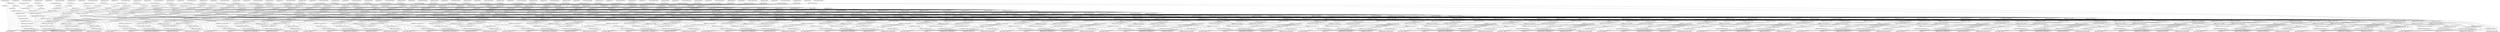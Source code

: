 strict digraph "DOTWorkflow-synthetic-instance" {
	graph [executedat="2024-09-10T17:06:53.260883+02:00",
		makespan=0,
		name="DOTWorkflow-synthetic-instance"
	];
	CHECK_DESIGN_00000001	[task="<wfcommons.common.task.Task object at 0x7b7b826cedc0>"];
	TRIMGALORE_00000002	[task="<wfcommons.common.task.Task object at 0x7b7b61175dc0>"];
	CHECK_DESIGN_00000001 -> TRIMGALORE_00000002	[weight=0];
	FASTQC_00000003	[task="<wfcommons.common.task.Task object at 0x7b7b58fddd00>"];
	CHECK_DESIGN_00000001 -> FASTQC_00000003	[weight=0];
	BWA_MEM_00000004	[task="<wfcommons.common.task.Task object at 0x7b7b58fdd760>"];
	TRIMGALORE_00000002 -> BWA_MEM_00000004	[weight=0];
	MULTIQC_00000006	[task="<wfcommons.common.task.Task object at 0x7b7b58fddc40>"];
	TRIMGALORE_00000002 -> MULTIQC_00000006	[weight=0];
	FASTQC_00000003 -> MULTIQC_00000006	[weight=0];
	SORT_BAM_00000008	[task="<wfcommons.common.task.Task object at 0x7b7b58fddf10>"];
	BWA_MEM_00000004 -> SORT_BAM_00000008	[weight=0];
	BWA_INDEX_00000005	[task="<wfcommons.common.task.Task object at 0x7b7b58fdd970>"];
	BWA_INDEX_00000005 -> BWA_MEM_00000004	[weight=0];
	MERGED_LIB_PLOTPROFILE_00000007	[task="<wfcommons.common.task.Task object at 0x7b7b58fddc70>"];
	MERGED_LIB_PLOTPROFILE_00000007 -> MULTIQC_00000006	[weight=0];
	SORT_BAM_00000008 -> MULTIQC_00000006	[weight=0];
	MERGED_LIB_BAM_00000009	[task="<wfcommons.common.task.Task object at 0x7b7b58fdd850>"];
	SORT_BAM_00000008 -> MERGED_LIB_BAM_00000009	[weight=0];
	MERGED_LIB_BAM_00000009 -> MULTIQC_00000006	[weight=0];
	MERGED_LIB_PRESEQ_00000010	[task="<wfcommons.common.task.Task object at 0x7b7b58fdddc0>"];
	MERGED_LIB_BAM_00000009 -> MERGED_LIB_PRESEQ_00000010	[weight=0];
	MERGED_LIB_ATAQV_00000027	[task="<wfcommons.common.task.Task object at 0x7b7b58fdd700>"];
	MERGED_LIB_BAM_00000009 -> MERGED_LIB_ATAQV_00000027	[weight=0];
	MERGED_LIB_BAM_FILTER_00000030	[task="<wfcommons.common.task.Task object at 0x7b7b58fdd6d0>"];
	MERGED_LIB_BAM_00000009 -> MERGED_LIB_BAM_FILTER_00000030	[weight=0];
	MERGED_LIB_PRESEQ_00000010 -> MULTIQC_00000006	[weight=0];
	MERGED_LIB_BAM_REMOVE_ORPHAN_00000011	[task="<wfcommons.common.task.Task object at 0x7b7b58fddcd0>"];
	MERGED_LIB_BAM_REMOVE_ORPHAN_00000011 -> MULTIQC_00000006	[weight=0];
	MERGED_LIB_PICARD_METRICS_00000012	[task="<wfcommons.common.task.Task object at 0x7b7b58fddbe0>"];
	MERGED_LIB_BAM_REMOVE_ORPHAN_00000011 -> MERGED_LIB_PICARD_METRICS_00000012	[weight=0];
	MERGED_LIB_PLOTFINGERPRINT_00000013	[task="<wfcommons.common.task.Task object at 0x7b7b58fdda60>"];
	MERGED_LIB_BAM_REMOVE_ORPHAN_00000011 -> MERGED_LIB_PLOTFINGERPRINT_00000013	[weight=0];
	MERGED_LIB_MACS2_00000014	[task="<wfcommons.common.task.Task object at 0x7b7b58fddeb0>"];
	MERGED_LIB_BAM_REMOVE_ORPHAN_00000011 -> MERGED_LIB_MACS2_00000014	[weight=0];
	MERGED_LIB_CONSENSUS_COUNTS_00000015	[task="<wfcommons.common.task.Task object at 0x7b7b58fdda90>"];
	MERGED_LIB_BAM_REMOVE_ORPHAN_00000011 -> MERGED_LIB_CONSENSUS_COUNTS_00000015	[weight=0];
	MERGED_REP_BAM_00000016	[task="<wfcommons.common.task.Task object at 0x7b7b58fddd60>"];
	MERGED_LIB_BAM_REMOVE_ORPHAN_00000011 -> MERGED_REP_BAM_00000016	[weight=0];
	MERGED_REP_CONSENSUS_COUNTS_00000017	[task="<wfcommons.common.task.Task object at 0x7b7b58fddca0>"];
	MERGED_LIB_BAM_REMOVE_ORPHAN_00000011 -> MERGED_REP_CONSENSUS_COUNTS_00000017	[weight=0];
	MERGED_LIB_BIGWIG_00000026	[task="<wfcommons.common.task.Task object at 0x7b7b58fddfa0>"];
	MERGED_LIB_BAM_REMOVE_ORPHAN_00000011 -> MERGED_LIB_BIGWIG_00000026	[weight=0];
	MERGED_LIB_PICARD_METRICS_00000012 -> MULTIQC_00000006	[weight=0];
	MERGED_LIB_PLOTFINGERPRINT_00000013 -> MULTIQC_00000006	[weight=0];
	MERGED_LIB_MACS2_00000014 -> MULTIQC_00000006	[weight=0];
	MERGED_LIB_MACS2_QC_00000018	[task="<wfcommons.common.task.Task object at 0x7b7b58fdde50>"];
	MERGED_LIB_MACS2_00000014 -> MERGED_LIB_MACS2_QC_00000018	[weight=0];
	MERGED_LIB_MACS2_00000014 -> MERGED_LIB_ATAQV_00000027	[weight=0];
	MERGED_LIB_CONSENSUS_00000032	[task="<wfcommons.common.task.Task object at 0x7b7b58fdd880>"];
	MERGED_LIB_MACS2_00000014 -> MERGED_LIB_CONSENSUS_00000032	[weight=0];
	IGV_00000034	[task="<wfcommons.common.task.Task object at 0x7b7b58fdd7f0>"];
	MERGED_LIB_MACS2_00000014 -> IGV_00000034	[weight=0];
	MERGED_LIB_MACS2_ANNOTATE_00000035	[task="<wfcommons.common.task.Task object at 0x7b7b58fdd8b0>"];
	MERGED_LIB_MACS2_00000014 -> MERGED_LIB_MACS2_ANNOTATE_00000035	[weight=0];
	MERGED_LIB_CONSENSUS_COUNTS_00000015 -> MULTIQC_00000006	[weight=0];
	MERGED_LIB_CONSENSUS_DESEQ2_00000019	[task="<wfcommons.common.task.Task object at 0x7b7b58fddac0>"];
	MERGED_LIB_CONSENSUS_COUNTS_00000015 -> MERGED_LIB_CONSENSUS_DESEQ2_00000019	[weight=0];
	MERGED_REP_BAM_00000016 -> MULTIQC_00000006	[weight=0];
	MERGED_REP_MACS2_00000020	[task="<wfcommons.common.task.Task object at 0x7b7b58fdd940>"];
	MERGED_REP_BAM_00000016 -> MERGED_REP_MACS2_00000020	[weight=0];
	MERGED_REP_BIGWIG_00000031	[task="<wfcommons.common.task.Task object at 0x7b7b58fdde80>"];
	MERGED_REP_BAM_00000016 -> MERGED_REP_BIGWIG_00000031	[weight=0];
	MERGED_REP_CONSENSUS_COUNTS_00000017 -> MULTIQC_00000006	[weight=0];
	MERGED_REP_CONSENSUS_DESEQ2_00000022	[task="<wfcommons.common.task.Task object at 0x7b7b58fdd5b0>"];
	MERGED_REP_CONSENSUS_COUNTS_00000017 -> MERGED_REP_CONSENSUS_DESEQ2_00000022	[weight=0];
	MERGED_LIB_MACS2_QC_00000018 -> MULTIQC_00000006	[weight=0];
	MERGED_LIB_CONSENSUS_DESEQ2_00000019 -> MULTIQC_00000006	[weight=0];
	MERGED_LIB_CONSENSUS_DESEQ2_00000019 -> IGV_00000034	[weight=0];
	MERGED_REP_MACS2_00000020 -> MULTIQC_00000006	[weight=0];
	MERGED_REP_MACS2_QC_00000021	[task="<wfcommons.common.task.Task object at 0x7b7b58fdda30>"];
	MERGED_REP_MACS2_00000020 -> MERGED_REP_MACS2_QC_00000021	[weight=0];
	MERGED_REP_CONSENSUS_00000033	[task="<wfcommons.common.task.Task object at 0x7b7b58fdd6a0>"];
	MERGED_REP_MACS2_00000020 -> MERGED_REP_CONSENSUS_00000033	[weight=0];
	MERGED_REP_MACS2_00000020 -> IGV_00000034	[weight=0];
	MERGED_REP_MACS2_ANNOTATE_00000037	[task="<wfcommons.common.task.Task object at 0x7b7b58fdda00>"];
	MERGED_REP_MACS2_00000020 -> MERGED_REP_MACS2_ANNOTATE_00000037	[weight=0];
	MERGED_REP_MACS2_QC_00000021 -> MULTIQC_00000006	[weight=0];
	MERGED_REP_CONSENSUS_DESEQ2_00000022 -> MULTIQC_00000006	[weight=0];
	MERGED_REP_CONSENSUS_DESEQ2_00000022 -> IGV_00000034	[weight=0];
	get_software_versions_00000023	[task="<wfcommons.common.task.Task object at 0x7b7b58fdd610>"];
	get_software_versions_00000023 -> MULTIQC_00000006	[weight=0];
	MAKE_GENE_BED_00000024	[task="<wfcommons.common.task.Task object at 0x7b7b58fdd070>"];
	MAKE_GENE_BED_00000024 -> MERGED_LIB_PLOTPROFILE_00000007	[weight=0];
	MAKE_TSS_BED_00000025	[task="<wfcommons.common.task.Task object at 0x7b7b58fddfd0>"];
	MAKE_GENE_BED_00000024 -> MAKE_TSS_BED_00000025	[weight=0];
	MAKE_TSS_BED_00000025 -> MERGED_LIB_ATAQV_00000027	[weight=0];
	MERGED_LIB_BIGWIG_00000026 -> MERGED_LIB_PLOTPROFILE_00000007	[weight=0];
	MERGED_LIB_BIGWIG_00000026 -> IGV_00000034	[weight=0];
	MERGED_LIB_ATAQV_MKARV_00000029	[task="<wfcommons.common.task.Task object at 0x7b7b58fddaf0>"];
	MERGED_LIB_ATAQV_00000027 -> MERGED_LIB_ATAQV_MKARV_00000029	[weight=0];
	MAKE_GENOME_FILTER_00000028	[task="<wfcommons.common.task.Task object at 0x7b7b58fddb80>"];
	MAKE_GENOME_FILTER_00000028 -> MERGED_LIB_BIGWIG_00000026	[weight=0];
	MAKE_GENOME_FILTER_00000028 -> MERGED_LIB_ATAQV_00000027	[weight=0];
	MAKE_GENOME_FILTER_00000028 -> MERGED_LIB_BAM_FILTER_00000030	[weight=0];
	MAKE_GENOME_FILTER_00000028 -> MERGED_REP_BIGWIG_00000031	[weight=0];
	MERGED_LIB_BAM_FILTER_00000030 -> MERGED_LIB_BAM_REMOVE_ORPHAN_00000011	[weight=0];
	MERGED_REP_BIGWIG_00000031 -> IGV_00000034	[weight=0];
	MERGED_LIB_CONSENSUS_00000032 -> MERGED_LIB_CONSENSUS_COUNTS_00000015	[weight=0];
	MERGED_LIB_CONSENSUS_00000032 -> IGV_00000034	[weight=0];
	MERGED_LIB_CONSENSUS_ANNOTATE_00000036	[task="<wfcommons.common.task.Task object at 0x7b7b58fdd730>"];
	MERGED_LIB_CONSENSUS_00000032 -> MERGED_LIB_CONSENSUS_ANNOTATE_00000036	[weight=0];
	MERGED_REP_CONSENSUS_00000033 -> MERGED_REP_CONSENSUS_COUNTS_00000017	[weight=0];
	MERGED_REP_CONSENSUS_00000033 -> IGV_00000034	[weight=0];
	MERGED_REP_CONSENSUS_ANNOTATE_00000038	[task="<wfcommons.common.task.Task object at 0x7b7b58fdd820>"];
	MERGED_REP_CONSENSUS_00000033 -> MERGED_REP_CONSENSUS_ANNOTATE_00000038	[weight=0];
	MERGED_LIB_MACS2_ANNOTATE_00000035 -> MERGED_LIB_MACS2_QC_00000018	[weight=0];
	MERGED_REP_MACS2_ANNOTATE_00000037 -> MERGED_REP_MACS2_QC_00000021	[weight=0];
	output_documentation_00000039	[task="<wfcommons.common.task.Task object at 0x7b7b58fdd640>"];
	MERGED_LIB_CONSENSUS_DESEQ2_00000040	[task="<wfcommons.common.task.Task object at 0x7b7b58fdd7c0>"];
	IGV_00000043	[task="<wfcommons.common.task.Task object at 0x7b7b58fdd550>"];
	MERGED_LIB_CONSENSUS_DESEQ2_00000040 -> IGV_00000043	[weight=0];
	MULTIQC_00000065	[task="<wfcommons.common.task.Task object at 0x7b7b58fdd190>"];
	MERGED_LIB_CONSENSUS_DESEQ2_00000040 -> MULTIQC_00000065	[weight=0];
	MERGED_LIB_PRESEQ_00000041	[task="<wfcommons.common.task.Task object at 0x7b7b58fdd790>"];
	MERGED_LIB_PRESEQ_00000041 -> MULTIQC_00000065	[weight=0];
	MERGED_LIB_BIGWIG_00000042	[task="<wfcommons.common.task.Task object at 0x7b7b58fddbb0>"];
	MERGED_LIB_BIGWIG_00000042 -> IGV_00000043	[weight=0];
	MERGED_LIB_PLOTPROFILE_00000054	[task="<wfcommons.common.task.Task object at 0x7b7b58fdd3a0>"];
	MERGED_LIB_BIGWIG_00000042 -> MERGED_LIB_PLOTPROFILE_00000054	[weight=0];
	MERGED_REP_CONSENSUS_ANNOTATE_00000044	[task="<wfcommons.common.task.Task object at 0x7b7b58fdd5e0>"];
	MERGED_REP_MACS2_00000045	[task="<wfcommons.common.task.Task object at 0x7b7b58fdd4f0>"];
	MERGED_REP_MACS2_00000045 -> IGV_00000043	[weight=0];
	MERGED_REP_MACS2_ANNOTATE_00000057	[task="<wfcommons.common.task.Task object at 0x7b7b58fdd280>"];
	MERGED_REP_MACS2_00000045 -> MERGED_REP_MACS2_ANNOTATE_00000057	[weight=0];
	MERGED_REP_MACS2_QC_00000059	[task="<wfcommons.common.task.Task object at 0x7b7b58fdd2e0>"];
	MERGED_REP_MACS2_00000045 -> MERGED_REP_MACS2_QC_00000059	[weight=0];
	MERGED_REP_CONSENSUS_00000062	[task="<wfcommons.common.task.Task object at 0x7b7b58fdd1c0>"];
	MERGED_REP_MACS2_00000045 -> MERGED_REP_CONSENSUS_00000062	[weight=0];
	MERGED_REP_MACS2_00000045 -> MULTIQC_00000065	[weight=0];
	MERGED_LIB_ATAQV_MKARV_00000046	[task="<wfcommons.common.task.Task object at 0x7b7b58fdd4c0>"];
	FASTQC_00000047	[task="<wfcommons.common.task.Task object at 0x7b7b58fdd520>"];
	FASTQC_00000047 -> MULTIQC_00000065	[weight=0];
	MERGED_REP_CONSENSUS_COUNTS_00000048	[task="<wfcommons.common.task.Task object at 0x7b7b58fdd490>"];
	MERGED_REP_CONSENSUS_COUNTS_00000048 -> MULTIQC_00000065	[weight=0];
	MERGED_REP_CONSENSUS_DESEQ2_00000070	[task="<wfcommons.common.task.Task object at 0x7b7b58fdd8e0>"];
	MERGED_REP_CONSENSUS_COUNTS_00000048 -> MERGED_REP_CONSENSUS_DESEQ2_00000070	[weight=0];
	MERGED_LIB_BAM_FILTER_00000049	[task="<wfcommons.common.task.Task object at 0x7b7b58fdd580>"];
	MERGED_LIB_BAM_REMOVE_ORPHAN_00000078	[task="<wfcommons.common.task.Task object at 0x7b7b59dafeb0>"];
	MERGED_LIB_BAM_FILTER_00000049 -> MERGED_LIB_BAM_REMOVE_ORPHAN_00000078	[weight=0];
	MERGED_LIB_CONSENSUS_COUNTS_00000050	[task="<wfcommons.common.task.Task object at 0x7b7b58fdd460>"];
	MERGED_LIB_CONSENSUS_COUNTS_00000050 -> MERGED_LIB_CONSENSUS_DESEQ2_00000040	[weight=0];
	MERGED_LIB_CONSENSUS_COUNTS_00000050 -> MULTIQC_00000065	[weight=0];
	MERGED_LIB_MACS2_00000051	[task="<wfcommons.common.task.Task object at 0x7b7b58fdd400>"];
	MERGED_LIB_MACS2_00000051 -> IGV_00000043	[weight=0];
	MERGED_LIB_ATAQV_00000060	[task="<wfcommons.common.task.Task object at 0x7b7b58fdd250>"];
	MERGED_LIB_MACS2_00000051 -> MERGED_LIB_ATAQV_00000060	[weight=0];
	MERGED_LIB_CONSENSUS_00000063	[task="<wfcommons.common.task.Task object at 0x7b7b58fdd2b0>"];
	MERGED_LIB_MACS2_00000051 -> MERGED_LIB_CONSENSUS_00000063	[weight=0];
	MERGED_LIB_MACS2_00000051 -> MULTIQC_00000065	[weight=0];
	MERGED_LIB_MACS2_ANNOTATE_00000071	[task="<wfcommons.common.task.Task object at 0x7b7b58fdd310>"];
	MERGED_LIB_MACS2_00000051 -> MERGED_LIB_MACS2_ANNOTATE_00000071	[weight=0];
	MERGED_LIB_MACS2_QC_00000073	[task="<wfcommons.common.task.Task object at 0x7b7b58fddee0>"];
	MERGED_LIB_MACS2_00000051 -> MERGED_LIB_MACS2_QC_00000073	[weight=0];
	MERGED_LIB_CONSENSUS_ANNOTATE_00000052	[task="<wfcommons.common.task.Task object at 0x7b7b58fdd3d0>"];
	MAKE_GENOME_FILTER_00000053	[task="<wfcommons.common.task.Task object at 0x7b7b58fdd430>"];
	MAKE_GENOME_FILTER_00000053 -> MERGED_LIB_BIGWIG_00000042	[weight=0];
	MAKE_GENOME_FILTER_00000053 -> MERGED_LIB_BAM_FILTER_00000049	[weight=0];
	MAKE_GENOME_FILTER_00000053 -> MERGED_LIB_ATAQV_00000060	[weight=0];
	MERGED_REP_BIGWIG_00000061	[task="<wfcommons.common.task.Task object at 0x7b7b58fdd220>"];
	MAKE_GENOME_FILTER_00000053 -> MERGED_REP_BIGWIG_00000061	[weight=0];
	MERGED_LIB_PLOTPROFILE_00000054 -> MULTIQC_00000065	[weight=0];
	MERGED_REP_BAM_00000055	[task="<wfcommons.common.task.Task object at 0x7b7b58fdd370>"];
	MERGED_REP_BAM_00000055 -> MERGED_REP_MACS2_00000045	[weight=0];
	MERGED_REP_BAM_00000055 -> MERGED_REP_BIGWIG_00000061	[weight=0];
	MERGED_REP_BAM_00000055 -> MULTIQC_00000065	[weight=0];
	output_documentation_00000056	[task="<wfcommons.common.task.Task object at 0x7b7b58fdd340>"];
	MERGED_REP_MACS2_ANNOTATE_00000057 -> MERGED_REP_MACS2_QC_00000059	[weight=0];
	BWA_MEM_00000058	[task="<wfcommons.common.task.Task object at 0x7b7b58fdd040>"];
	SORT_BAM_00000064	[task="<wfcommons.common.task.Task object at 0x7b7b58fdd1f0>"];
	BWA_MEM_00000058 -> SORT_BAM_00000064	[weight=0];
	MERGED_REP_MACS2_QC_00000059 -> MULTIQC_00000065	[weight=0];
	MERGED_LIB_ATAQV_00000060 -> MERGED_LIB_ATAQV_MKARV_00000046	[weight=0];
	MERGED_REP_BIGWIG_00000061 -> IGV_00000043	[weight=0];
	MERGED_REP_CONSENSUS_00000062 -> IGV_00000043	[weight=0];
	MERGED_REP_CONSENSUS_00000062 -> MERGED_REP_CONSENSUS_ANNOTATE_00000044	[weight=0];
	MERGED_REP_CONSENSUS_00000062 -> MERGED_REP_CONSENSUS_COUNTS_00000048	[weight=0];
	MERGED_LIB_CONSENSUS_00000063 -> IGV_00000043	[weight=0];
	MERGED_LIB_CONSENSUS_00000063 -> MERGED_LIB_CONSENSUS_COUNTS_00000050	[weight=0];
	MERGED_LIB_CONSENSUS_00000063 -> MERGED_LIB_CONSENSUS_ANNOTATE_00000052	[weight=0];
	SORT_BAM_00000064 -> MULTIQC_00000065	[weight=0];
	MERGED_LIB_BAM_00000068	[task="<wfcommons.common.task.Task object at 0x7b7b58fdd0d0>"];
	SORT_BAM_00000064 -> MERGED_LIB_BAM_00000068	[weight=0];
	MERGED_LIB_PICARD_METRICS_00000066	[task="<wfcommons.common.task.Task object at 0x7b7b58fdd160>"];
	MERGED_LIB_PICARD_METRICS_00000066 -> MULTIQC_00000065	[weight=0];
	MERGED_LIB_PLOTFINGERPRINT_00000067	[task="<wfcommons.common.task.Task object at 0x7b7b58fdd130>"];
	MERGED_LIB_PLOTFINGERPRINT_00000067 -> MULTIQC_00000065	[weight=0];
	MERGED_LIB_BAM_00000068 -> MERGED_LIB_PRESEQ_00000041	[weight=0];
	MERGED_LIB_BAM_00000068 -> MERGED_LIB_BAM_FILTER_00000049	[weight=0];
	MERGED_LIB_BAM_00000068 -> MERGED_LIB_ATAQV_00000060	[weight=0];
	MERGED_LIB_BAM_00000068 -> MULTIQC_00000065	[weight=0];
	BWA_INDEX_00000069	[task="<wfcommons.common.task.Task object at 0x7b7b58fdd100>"];
	BWA_INDEX_00000069 -> BWA_MEM_00000058	[weight=0];
	MERGED_REP_CONSENSUS_DESEQ2_00000070 -> IGV_00000043	[weight=0];
	MERGED_REP_CONSENSUS_DESEQ2_00000070 -> MULTIQC_00000065	[weight=0];
	MERGED_LIB_MACS2_ANNOTATE_00000071 -> MERGED_LIB_MACS2_QC_00000073	[weight=0];
	TRIMGALORE_00000072	[task="<wfcommons.common.task.Task object at 0x7b7b58fdddf0>"];
	TRIMGALORE_00000072 -> BWA_MEM_00000058	[weight=0];
	TRIMGALORE_00000072 -> MULTIQC_00000065	[weight=0];
	MERGED_LIB_MACS2_QC_00000073 -> MULTIQC_00000065	[weight=0];
	MAKE_TSS_BED_00000074	[task="<wfcommons.common.task.Task object at 0x7b7b58fddd90>"];
	MAKE_TSS_BED_00000074 -> MERGED_LIB_ATAQV_00000060	[weight=0];
	CHECK_DESIGN_00000075	[task="<wfcommons.common.task.Task object at 0x7b7b59daf070>"];
	CHECK_DESIGN_00000075 -> FASTQC_00000047	[weight=0];
	CHECK_DESIGN_00000075 -> TRIMGALORE_00000072	[weight=0];
	get_software_versions_00000076	[task="<wfcommons.common.task.Task object at 0x7b7b59daff10>"];
	get_software_versions_00000076 -> MULTIQC_00000065	[weight=0];
	MAKE_GENE_BED_00000077	[task="<wfcommons.common.task.Task object at 0x7b7b59dafee0>"];
	MAKE_GENE_BED_00000077 -> MERGED_LIB_PLOTPROFILE_00000054	[weight=0];
	MAKE_GENE_BED_00000077 -> MAKE_TSS_BED_00000074	[weight=0];
	MERGED_LIB_BAM_REMOVE_ORPHAN_00000078 -> MERGED_LIB_BIGWIG_00000042	[weight=0];
	MERGED_LIB_BAM_REMOVE_ORPHAN_00000078 -> MERGED_REP_CONSENSUS_COUNTS_00000048	[weight=0];
	MERGED_LIB_BAM_REMOVE_ORPHAN_00000078 -> MERGED_LIB_CONSENSUS_COUNTS_00000050	[weight=0];
	MERGED_LIB_BAM_REMOVE_ORPHAN_00000078 -> MERGED_LIB_MACS2_00000051	[weight=0];
	MERGED_LIB_BAM_REMOVE_ORPHAN_00000078 -> MERGED_REP_BAM_00000055	[weight=0];
	MERGED_LIB_BAM_REMOVE_ORPHAN_00000078 -> MULTIQC_00000065	[weight=0];
	MERGED_LIB_BAM_REMOVE_ORPHAN_00000078 -> MERGED_LIB_PICARD_METRICS_00000066	[weight=0];
	MERGED_LIB_BAM_REMOVE_ORPHAN_00000078 -> MERGED_LIB_PLOTFINGERPRINT_00000067	[weight=0];
	MERGED_LIB_CONSENSUS_DESEQ2_00000079	[task="<wfcommons.common.task.Task object at 0x7b7b59daff70>"];
	IGV_00000082	[task="<wfcommons.common.task.Task object at 0x7b7b59dafe20>"];
	MERGED_LIB_CONSENSUS_DESEQ2_00000079 -> IGV_00000082	[weight=0];
	MULTIQC_00000104	[task="<wfcommons.common.task.Task object at 0x7b7b59dafa00>"];
	MERGED_LIB_CONSENSUS_DESEQ2_00000079 -> MULTIQC_00000104	[weight=0];
	MERGED_LIB_PRESEQ_00000080	[task="<wfcommons.common.task.Task object at 0x7b7b59dafe80>"];
	MERGED_LIB_PRESEQ_00000080 -> MULTIQC_00000104	[weight=0];
	MERGED_LIB_BIGWIG_00000081	[task="<wfcommons.common.task.Task object at 0x7b7b59dafe50>"];
	MERGED_LIB_BIGWIG_00000081 -> IGV_00000082	[weight=0];
	MERGED_LIB_PLOTPROFILE_00000093	[task="<wfcommons.common.task.Task object at 0x7b7b59dafbe0>"];
	MERGED_LIB_BIGWIG_00000081 -> MERGED_LIB_PLOTPROFILE_00000093	[weight=0];
	MERGED_REP_CONSENSUS_ANNOTATE_00000083	[task="<wfcommons.common.task.Task object at 0x7b7b59dafdf0>"];
	MERGED_REP_MACS2_00000084	[task="<wfcommons.common.task.Task object at 0x7b7b59dafd90>"];
	MERGED_REP_MACS2_00000084 -> IGV_00000082	[weight=0];
	MERGED_REP_MACS2_ANNOTATE_00000096	[task="<wfcommons.common.task.Task object at 0x7b7b59dafca0>"];
	MERGED_REP_MACS2_00000084 -> MERGED_REP_MACS2_ANNOTATE_00000096	[weight=0];
	MERGED_REP_MACS2_QC_00000098	[task="<wfcommons.common.task.Task object at 0x7b7b59dafb20>"];
	MERGED_REP_MACS2_00000084 -> MERGED_REP_MACS2_QC_00000098	[weight=0];
	MERGED_REP_CONSENSUS_00000101	[task="<wfcommons.common.task.Task object at 0x7b7b59dafa60>"];
	MERGED_REP_MACS2_00000084 -> MERGED_REP_CONSENSUS_00000101	[weight=0];
	MERGED_REP_MACS2_00000084 -> MULTIQC_00000104	[weight=0];
	MERGED_LIB_ATAQV_MKARV_00000085	[task="<wfcommons.common.task.Task object at 0x7b7b59dafd60>"];
	FASTQC_00000086	[task="<wfcommons.common.task.Task object at 0x7b7b59dafdc0>"];
	FASTQC_00000086 -> MULTIQC_00000104	[weight=0];
	MERGED_REP_CONSENSUS_COUNTS_00000087	[task="<wfcommons.common.task.Task object at 0x7b7b59dafd30>"];
	MERGED_REP_CONSENSUS_COUNTS_00000087 -> MULTIQC_00000104	[weight=0];
	MERGED_REP_CONSENSUS_DESEQ2_00000109	[task="<wfcommons.common.task.Task object at 0x7b7b59daf9d0>"];
	MERGED_REP_CONSENSUS_COUNTS_00000087 -> MERGED_REP_CONSENSUS_DESEQ2_00000109	[weight=0];
	MERGED_LIB_BAM_FILTER_00000088	[task="<wfcommons.common.task.Task object at 0x7b7b59daffd0>"];
	MERGED_LIB_BAM_REMOVE_ORPHAN_00000117	[task="<wfcommons.common.task.Task object at 0x7b7b59daf790>"];
	MERGED_LIB_BAM_FILTER_00000088 -> MERGED_LIB_BAM_REMOVE_ORPHAN_00000117	[weight=0];
	MERGED_LIB_CONSENSUS_COUNTS_00000089	[task="<wfcommons.common.task.Task object at 0x7b7b59dafc70>"];
	MERGED_LIB_CONSENSUS_COUNTS_00000089 -> MERGED_LIB_CONSENSUS_DESEQ2_00000079	[weight=0];
	MERGED_LIB_CONSENSUS_COUNTS_00000089 -> MULTIQC_00000104	[weight=0];
	MERGED_LIB_MACS2_00000090	[task="<wfcommons.common.task.Task object at 0x7b7b59dafc40>"];
	MERGED_LIB_MACS2_00000090 -> IGV_00000082	[weight=0];
	MERGED_LIB_ATAQV_00000099	[task="<wfcommons.common.task.Task object at 0x7b7b59dafaf0>"];
	MERGED_LIB_MACS2_00000090 -> MERGED_LIB_ATAQV_00000099	[weight=0];
	MERGED_LIB_CONSENSUS_00000102	[task="<wfcommons.common.task.Task object at 0x7b7b59dafac0>"];
	MERGED_LIB_MACS2_00000090 -> MERGED_LIB_CONSENSUS_00000102	[weight=0];
	MERGED_LIB_MACS2_00000090 -> MULTIQC_00000104	[weight=0];
	MERGED_LIB_MACS2_ANNOTATE_00000110	[task="<wfcommons.common.task.Task object at 0x7b7b59daf8b0>"];
	MERGED_LIB_MACS2_00000090 -> MERGED_LIB_MACS2_ANNOTATE_00000110	[weight=0];
	MERGED_LIB_MACS2_QC_00000112	[task="<wfcommons.common.task.Task object at 0x7b7b59daf880>"];
	MERGED_LIB_MACS2_00000090 -> MERGED_LIB_MACS2_QC_00000112	[weight=0];
	MERGED_LIB_CONSENSUS_ANNOTATE_00000091	[task="<wfcommons.common.task.Task object at 0x7b7b59dafcd0>"];
	MAKE_GENOME_FILTER_00000092	[task="<wfcommons.common.task.Task object at 0x7b7b59dafc10>"];
	MAKE_GENOME_FILTER_00000092 -> MERGED_LIB_BIGWIG_00000081	[weight=0];
	MAKE_GENOME_FILTER_00000092 -> MERGED_LIB_BAM_FILTER_00000088	[weight=0];
	MAKE_GENOME_FILTER_00000092 -> MERGED_LIB_ATAQV_00000099	[weight=0];
	MERGED_REP_BIGWIG_00000100	[task="<wfcommons.common.task.Task object at 0x7b7b59dafa90>"];
	MAKE_GENOME_FILTER_00000092 -> MERGED_REP_BIGWIG_00000100	[weight=0];
	MERGED_LIB_PLOTPROFILE_00000093 -> MULTIQC_00000104	[weight=0];
	MERGED_REP_BAM_00000094	[task="<wfcommons.common.task.Task object at 0x7b7b59dafbb0>"];
	MERGED_REP_BAM_00000094 -> MERGED_REP_MACS2_00000084	[weight=0];
	MERGED_REP_BAM_00000094 -> MERGED_REP_BIGWIG_00000100	[weight=0];
	MERGED_REP_BAM_00000094 -> MULTIQC_00000104	[weight=0];
	output_documentation_00000095	[task="<wfcommons.common.task.Task object at 0x7b7b59dafb80>"];
	MERGED_REP_MACS2_ANNOTATE_00000096 -> MERGED_REP_MACS2_QC_00000098	[weight=0];
	BWA_MEM_00000097	[task="<wfcommons.common.task.Task object at 0x7b7b59dafb50>"];
	SORT_BAM_00000103	[task="<wfcommons.common.task.Task object at 0x7b7b59daf9a0>"];
	BWA_MEM_00000097 -> SORT_BAM_00000103	[weight=0];
	MERGED_REP_MACS2_QC_00000098 -> MULTIQC_00000104	[weight=0];
	MERGED_LIB_ATAQV_00000099 -> MERGED_LIB_ATAQV_MKARV_00000085	[weight=0];
	MERGED_REP_BIGWIG_00000100 -> IGV_00000082	[weight=0];
	MERGED_REP_CONSENSUS_00000101 -> IGV_00000082	[weight=0];
	MERGED_REP_CONSENSUS_00000101 -> MERGED_REP_CONSENSUS_ANNOTATE_00000083	[weight=0];
	MERGED_REP_CONSENSUS_00000101 -> MERGED_REP_CONSENSUS_COUNTS_00000087	[weight=0];
	MERGED_LIB_CONSENSUS_00000102 -> IGV_00000082	[weight=0];
	MERGED_LIB_CONSENSUS_00000102 -> MERGED_LIB_CONSENSUS_COUNTS_00000089	[weight=0];
	MERGED_LIB_CONSENSUS_00000102 -> MERGED_LIB_CONSENSUS_ANNOTATE_00000091	[weight=0];
	SORT_BAM_00000103 -> MULTIQC_00000104	[weight=0];
	MERGED_LIB_BAM_00000107	[task="<wfcommons.common.task.Task object at 0x7b7b59daf940>"];
	SORT_BAM_00000103 -> MERGED_LIB_BAM_00000107	[weight=0];
	MERGED_LIB_PICARD_METRICS_00000105	[task="<wfcommons.common.task.Task object at 0x7b7b59daf970>"];
	MERGED_LIB_PICARD_METRICS_00000105 -> MULTIQC_00000104	[weight=0];
	MERGED_LIB_PLOTFINGERPRINT_00000106	[task="<wfcommons.common.task.Task object at 0x7b7b59daf910>"];
	MERGED_LIB_PLOTFINGERPRINT_00000106 -> MULTIQC_00000104	[weight=0];
	MERGED_LIB_BAM_00000107 -> MERGED_LIB_PRESEQ_00000080	[weight=0];
	MERGED_LIB_BAM_00000107 -> MERGED_LIB_BAM_FILTER_00000088	[weight=0];
	MERGED_LIB_BAM_00000107 -> MERGED_LIB_ATAQV_00000099	[weight=0];
	MERGED_LIB_BAM_00000107 -> MULTIQC_00000104	[weight=0];
	BWA_INDEX_00000108	[task="<wfcommons.common.task.Task object at 0x7b7b59daf8e0>"];
	BWA_INDEX_00000108 -> BWA_MEM_00000097	[weight=0];
	MERGED_REP_CONSENSUS_DESEQ2_00000109 -> IGV_00000082	[weight=0];
	MERGED_REP_CONSENSUS_DESEQ2_00000109 -> MULTIQC_00000104	[weight=0];
	MERGED_LIB_MACS2_ANNOTATE_00000110 -> MERGED_LIB_MACS2_QC_00000112	[weight=0];
	TRIMGALORE_00000111	[task="<wfcommons.common.task.Task object at 0x7b7b59daf850>"];
	TRIMGALORE_00000111 -> BWA_MEM_00000097	[weight=0];
	TRIMGALORE_00000111 -> MULTIQC_00000104	[weight=0];
	MERGED_LIB_MACS2_QC_00000112 -> MULTIQC_00000104	[weight=0];
	MAKE_TSS_BED_00000113	[task="<wfcommons.common.task.Task object at 0x7b7b59daf820>"];
	MAKE_TSS_BED_00000113 -> MERGED_LIB_ATAQV_00000099	[weight=0];
	CHECK_DESIGN_00000114	[task="<wfcommons.common.task.Task object at 0x7b7b59daf7f0>"];
	CHECK_DESIGN_00000114 -> FASTQC_00000086	[weight=0];
	CHECK_DESIGN_00000114 -> TRIMGALORE_00000111	[weight=0];
	get_software_versions_00000115	[task="<wfcommons.common.task.Task object at 0x7b7b59daf7c0>"];
	get_software_versions_00000115 -> MULTIQC_00000104	[weight=0];
	MAKE_GENE_BED_00000116	[task="<wfcommons.common.task.Task object at 0x7b7b59dafa30>"];
	MAKE_GENE_BED_00000116 -> MERGED_LIB_PLOTPROFILE_00000093	[weight=0];
	MAKE_GENE_BED_00000116 -> MAKE_TSS_BED_00000113	[weight=0];
	MERGED_LIB_BAM_REMOVE_ORPHAN_00000117 -> MERGED_LIB_BIGWIG_00000081	[weight=0];
	MERGED_LIB_BAM_REMOVE_ORPHAN_00000117 -> MERGED_REP_CONSENSUS_COUNTS_00000087	[weight=0];
	MERGED_LIB_BAM_REMOVE_ORPHAN_00000117 -> MERGED_LIB_CONSENSUS_COUNTS_00000089	[weight=0];
	MERGED_LIB_BAM_REMOVE_ORPHAN_00000117 -> MERGED_LIB_MACS2_00000090	[weight=0];
	MERGED_LIB_BAM_REMOVE_ORPHAN_00000117 -> MERGED_REP_BAM_00000094	[weight=0];
	MERGED_LIB_BAM_REMOVE_ORPHAN_00000117 -> MULTIQC_00000104	[weight=0];
	MERGED_LIB_BAM_REMOVE_ORPHAN_00000117 -> MERGED_LIB_PICARD_METRICS_00000105	[weight=0];
	MERGED_LIB_BAM_REMOVE_ORPHAN_00000117 -> MERGED_LIB_PLOTFINGERPRINT_00000106	[weight=0];
	MERGED_LIB_CONSENSUS_DESEQ2_00000118	[task="<wfcommons.common.task.Task object at 0x7b7b59daf6d0>"];
	IGV_00000121	[task="<wfcommons.common.task.Task object at 0x7b7b59daf640>"];
	MERGED_LIB_CONSENSUS_DESEQ2_00000118 -> IGV_00000121	[weight=0];
	MULTIQC_00000143	[task="<wfcommons.common.task.Task object at 0x7b7b59daf280>"];
	MERGED_LIB_CONSENSUS_DESEQ2_00000118 -> MULTIQC_00000143	[weight=0];
	MERGED_LIB_PRESEQ_00000119	[task="<wfcommons.common.task.Task object at 0x7b7b59daf730>"];
	MERGED_LIB_PRESEQ_00000119 -> MULTIQC_00000143	[weight=0];
	MERGED_LIB_BIGWIG_00000120	[task="<wfcommons.common.task.Task object at 0x7b7b59daf6a0>"];
	MERGED_LIB_BIGWIG_00000120 -> IGV_00000121	[weight=0];
	MERGED_LIB_PLOTPROFILE_00000132	[task="<wfcommons.common.task.Task object at 0x7b7b59daf4c0>"];
	MERGED_LIB_BIGWIG_00000120 -> MERGED_LIB_PLOTPROFILE_00000132	[weight=0];
	MERGED_REP_CONSENSUS_ANNOTATE_00000122	[task="<wfcommons.common.task.Task object at 0x7b7b59daf670>"];
	MERGED_REP_MACS2_00000123	[task="<wfcommons.common.task.Task object at 0x7b7b59daf610>"];
	MERGED_REP_MACS2_00000123 -> IGV_00000121	[weight=0];
	MERGED_REP_MACS2_ANNOTATE_00000135	[task="<wfcommons.common.task.Task object at 0x7b7b59daf3d0>"];
	MERGED_REP_MACS2_00000123 -> MERGED_REP_MACS2_ANNOTATE_00000135	[weight=0];
	MERGED_REP_MACS2_QC_00000137	[task="<wfcommons.common.task.Task object at 0x7b7b59daf3a0>"];
	MERGED_REP_MACS2_00000123 -> MERGED_REP_MACS2_QC_00000137	[weight=0];
	MERGED_REP_CONSENSUS_00000140	[task="<wfcommons.common.task.Task object at 0x7b7b59daf310>"];
	MERGED_REP_MACS2_00000123 -> MERGED_REP_CONSENSUS_00000140	[weight=0];
	MERGED_REP_MACS2_00000123 -> MULTIQC_00000143	[weight=0];
	MERGED_LIB_ATAQV_MKARV_00000124	[task="<wfcommons.common.task.Task object at 0x7b7b59daf700>"];
	FASTQC_00000125	[task="<wfcommons.common.task.Task object at 0x7b7b59daf5e0>"];
	FASTQC_00000125 -> MULTIQC_00000143	[weight=0];
	MERGED_REP_CONSENSUS_COUNTS_00000126	[task="<wfcommons.common.task.Task object at 0x7b7b59daf580>"];
	MERGED_REP_CONSENSUS_COUNTS_00000126 -> MULTIQC_00000143	[weight=0];
	MERGED_REP_CONSENSUS_DESEQ2_00000148	[task="<wfcommons.common.task.Task object at 0x7b7b59daf130>"];
	MERGED_REP_CONSENSUS_COUNTS_00000126 -> MERGED_REP_CONSENSUS_DESEQ2_00000148	[weight=0];
	MERGED_LIB_BAM_FILTER_00000127	[task="<wfcommons.common.task.Task object at 0x7b7b59daf5b0>"];
	MERGED_LIB_BAM_REMOVE_ORPHAN_00000156	[task="<wfcommons.common.task.Task object at 0x7b7b5bdedfd0>"];
	MERGED_LIB_BAM_FILTER_00000127 -> MERGED_LIB_BAM_REMOVE_ORPHAN_00000156	[weight=0];
	MERGED_LIB_CONSENSUS_COUNTS_00000128	[task="<wfcommons.common.task.Task object at 0x7b7b59daf550>"];
	MERGED_LIB_CONSENSUS_COUNTS_00000128 -> MERGED_LIB_CONSENSUS_DESEQ2_00000118	[weight=0];
	MERGED_LIB_CONSENSUS_COUNTS_00000128 -> MULTIQC_00000143	[weight=0];
	MERGED_LIB_MACS2_00000129	[task="<wfcommons.common.task.Task object at 0x7b7b59daf520>"];
	MERGED_LIB_MACS2_00000129 -> IGV_00000121	[weight=0];
	MERGED_LIB_ATAQV_00000138	[task="<wfcommons.common.task.Task object at 0x7b7b59daf340>"];
	MERGED_LIB_MACS2_00000129 -> MERGED_LIB_ATAQV_00000138	[weight=0];
	MERGED_LIB_CONSENSUS_00000141	[task="<wfcommons.common.task.Task object at 0x7b7b59daf2b0>"];
	MERGED_LIB_MACS2_00000129 -> MERGED_LIB_CONSENSUS_00000141	[weight=0];
	MERGED_LIB_MACS2_00000129 -> MULTIQC_00000143	[weight=0];
	MERGED_LIB_MACS2_ANNOTATE_00000149	[task="<wfcommons.common.task.Task object at 0x7b7b59daf190>"];
	MERGED_LIB_MACS2_00000129 -> MERGED_LIB_MACS2_ANNOTATE_00000149	[weight=0];
	MERGED_LIB_MACS2_QC_00000151	[task="<wfcommons.common.task.Task object at 0x7b7b59daf160>"];
	MERGED_LIB_MACS2_00000129 -> MERGED_LIB_MACS2_QC_00000151	[weight=0];
	MERGED_LIB_CONSENSUS_ANNOTATE_00000130	[task="<wfcommons.common.task.Task object at 0x7b7b59daf4f0>"];
	MAKE_GENOME_FILTER_00000131	[task="<wfcommons.common.task.Task object at 0x7b7b59daf760>"];
	MAKE_GENOME_FILTER_00000131 -> MERGED_LIB_BIGWIG_00000120	[weight=0];
	MAKE_GENOME_FILTER_00000131 -> MERGED_LIB_BAM_FILTER_00000127	[weight=0];
	MAKE_GENOME_FILTER_00000131 -> MERGED_LIB_ATAQV_00000138	[weight=0];
	MERGED_REP_BIGWIG_00000139	[task="<wfcommons.common.task.Task object at 0x7b7b59daf430>"];
	MAKE_GENOME_FILTER_00000131 -> MERGED_REP_BIGWIG_00000139	[weight=0];
	MERGED_LIB_PLOTPROFILE_00000132 -> MULTIQC_00000143	[weight=0];
	MERGED_REP_BAM_00000133	[task="<wfcommons.common.task.Task object at 0x7b7b59daf400>"];
	MERGED_REP_BAM_00000133 -> MERGED_REP_MACS2_00000123	[weight=0];
	MERGED_REP_BAM_00000133 -> MERGED_REP_BIGWIG_00000139	[weight=0];
	MERGED_REP_BAM_00000133 -> MULTIQC_00000143	[weight=0];
	output_documentation_00000134	[task="<wfcommons.common.task.Task object at 0x7b7b59daf460>"];
	MERGED_REP_MACS2_ANNOTATE_00000135 -> MERGED_REP_MACS2_QC_00000137	[weight=0];
	BWA_MEM_00000136	[task="<wfcommons.common.task.Task object at 0x7b7b59daf370>"];
	SORT_BAM_00000142	[task="<wfcommons.common.task.Task object at 0x7b7b59daf2e0>"];
	BWA_MEM_00000136 -> SORT_BAM_00000142	[weight=0];
	MERGED_REP_MACS2_QC_00000137 -> MULTIQC_00000143	[weight=0];
	MERGED_LIB_ATAQV_00000138 -> MERGED_LIB_ATAQV_MKARV_00000124	[weight=0];
	MERGED_REP_BIGWIG_00000139 -> IGV_00000121	[weight=0];
	MERGED_REP_CONSENSUS_00000140 -> IGV_00000121	[weight=0];
	MERGED_REP_CONSENSUS_00000140 -> MERGED_REP_CONSENSUS_ANNOTATE_00000122	[weight=0];
	MERGED_REP_CONSENSUS_00000140 -> MERGED_REP_CONSENSUS_COUNTS_00000126	[weight=0];
	MERGED_LIB_CONSENSUS_00000141 -> IGV_00000121	[weight=0];
	MERGED_LIB_CONSENSUS_00000141 -> MERGED_LIB_CONSENSUS_COUNTS_00000128	[weight=0];
	MERGED_LIB_CONSENSUS_00000141 -> MERGED_LIB_CONSENSUS_ANNOTATE_00000130	[weight=0];
	SORT_BAM_00000142 -> MULTIQC_00000143	[weight=0];
	MERGED_LIB_BAM_00000146	[task="<wfcommons.common.task.Task object at 0x7b7b59daf490>"];
	SORT_BAM_00000142 -> MERGED_LIB_BAM_00000146	[weight=0];
	MERGED_LIB_PICARD_METRICS_00000144	[task="<wfcommons.common.task.Task object at 0x7b7b59daf250>"];
	MERGED_LIB_PICARD_METRICS_00000144 -> MULTIQC_00000143	[weight=0];
	MERGED_LIB_PLOTFINGERPRINT_00000145	[task="<wfcommons.common.task.Task object at 0x7b7b59daf220>"];
	MERGED_LIB_PLOTFINGERPRINT_00000145 -> MULTIQC_00000143	[weight=0];
	MERGED_LIB_BAM_00000146 -> MERGED_LIB_PRESEQ_00000119	[weight=0];
	MERGED_LIB_BAM_00000146 -> MERGED_LIB_BAM_FILTER_00000127	[weight=0];
	MERGED_LIB_BAM_00000146 -> MERGED_LIB_ATAQV_00000138	[weight=0];
	MERGED_LIB_BAM_00000146 -> MULTIQC_00000143	[weight=0];
	BWA_INDEX_00000147	[task="<wfcommons.common.task.Task object at 0x7b7b59daf1f0>"];
	BWA_INDEX_00000147 -> BWA_MEM_00000136	[weight=0];
	MERGED_REP_CONSENSUS_DESEQ2_00000148 -> IGV_00000121	[weight=0];
	MERGED_REP_CONSENSUS_DESEQ2_00000148 -> MULTIQC_00000143	[weight=0];
	MERGED_LIB_MACS2_ANNOTATE_00000149 -> MERGED_LIB_MACS2_QC_00000151	[weight=0];
	TRIMGALORE_00000150	[task="<wfcommons.common.task.Task object at 0x7b7b59daf100>"];
	TRIMGALORE_00000150 -> BWA_MEM_00000136	[weight=0];
	TRIMGALORE_00000150 -> MULTIQC_00000143	[weight=0];
	MERGED_LIB_MACS2_QC_00000151 -> MULTIQC_00000143	[weight=0];
	MAKE_TSS_BED_00000152	[task="<wfcommons.common.task.Task object at 0x7b7b59daf040>"];
	MAKE_TSS_BED_00000152 -> MERGED_LIB_ATAQV_00000138	[weight=0];
	CHECK_DESIGN_00000153	[task="<wfcommons.common.task.Task object at 0x7b7b59dafd00>"];
	CHECK_DESIGN_00000153 -> FASTQC_00000125	[weight=0];
	CHECK_DESIGN_00000153 -> TRIMGALORE_00000150	[weight=0];
	get_software_versions_00000154	[task="<wfcommons.common.task.Task object at 0x7b7b59daf1c0>"];
	get_software_versions_00000154 -> MULTIQC_00000143	[weight=0];
	MAKE_GENE_BED_00000155	[task="<wfcommons.common.task.Task object at 0x7b7b5bdedfa0>"];
	MAKE_GENE_BED_00000155 -> MERGED_LIB_PLOTPROFILE_00000132	[weight=0];
	MAKE_GENE_BED_00000155 -> MAKE_TSS_BED_00000152	[weight=0];
	MERGED_LIB_BAM_REMOVE_ORPHAN_00000156 -> MERGED_LIB_BIGWIG_00000120	[weight=0];
	MERGED_LIB_BAM_REMOVE_ORPHAN_00000156 -> MERGED_REP_CONSENSUS_COUNTS_00000126	[weight=0];
	MERGED_LIB_BAM_REMOVE_ORPHAN_00000156 -> MERGED_LIB_CONSENSUS_COUNTS_00000128	[weight=0];
	MERGED_LIB_BAM_REMOVE_ORPHAN_00000156 -> MERGED_LIB_MACS2_00000129	[weight=0];
	MERGED_LIB_BAM_REMOVE_ORPHAN_00000156 -> MERGED_REP_BAM_00000133	[weight=0];
	MERGED_LIB_BAM_REMOVE_ORPHAN_00000156 -> MULTIQC_00000143	[weight=0];
	MERGED_LIB_BAM_REMOVE_ORPHAN_00000156 -> MERGED_LIB_PICARD_METRICS_00000144	[weight=0];
	MERGED_LIB_BAM_REMOVE_ORPHAN_00000156 -> MERGED_LIB_PLOTFINGERPRINT_00000145	[weight=0];
	MERGED_LIB_CONSENSUS_DESEQ2_00000157	[task="<wfcommons.common.task.Task object at 0x7b7b59daff40>"];
	IGV_00000160	[task="<wfcommons.common.task.Task object at 0x7b7b5bb2dfd0>"];
	MERGED_LIB_CONSENSUS_DESEQ2_00000157 -> IGV_00000160	[weight=0];
	MULTIQC_00000182	[task="<wfcommons.common.task.Task object at 0x7b7b5bb2dc10>"];
	MERGED_LIB_CONSENSUS_DESEQ2_00000157 -> MULTIQC_00000182	[weight=0];
	MERGED_LIB_PRESEQ_00000158	[task="<wfcommons.common.task.Task object at 0x7b7b59daffa0>"];
	MERGED_LIB_PRESEQ_00000158 -> MULTIQC_00000182	[weight=0];
	MERGED_LIB_BIGWIG_00000159	[task="<wfcommons.common.task.Task object at 0x7b7b59daf0a0>"];
	MERGED_LIB_BIGWIG_00000159 -> IGV_00000160	[weight=0];
	MERGED_LIB_PLOTPROFILE_00000171	[task="<wfcommons.common.task.Task object at 0x7b7b5bb2dd60>"];
	MERGED_LIB_BIGWIG_00000159 -> MERGED_LIB_PLOTPROFILE_00000171	[weight=0];
	MERGED_REP_CONSENSUS_ANNOTATE_00000161	[task="<wfcommons.common.task.Task object at 0x7b7b5bb2dfa0>"];
	MERGED_REP_MACS2_00000162	[task="<wfcommons.common.task.Task object at 0x7b7b5bb2df70>"];
	MERGED_REP_MACS2_00000162 -> IGV_00000160	[weight=0];
	MERGED_REP_MACS2_ANNOTATE_00000174	[task="<wfcommons.common.task.Task object at 0x7b7b5bb2dd00>"];
	MERGED_REP_MACS2_00000162 -> MERGED_REP_MACS2_ANNOTATE_00000174	[weight=0];
	MERGED_REP_MACS2_QC_00000176	[task="<wfcommons.common.task.Task object at 0x7b7b5bb2dcd0>"];
	MERGED_REP_MACS2_00000162 -> MERGED_REP_MACS2_QC_00000176	[weight=0];
	MERGED_REP_CONSENSUS_00000179	[task="<wfcommons.common.task.Task object at 0x7b7b5bb2dbe0>"];
	MERGED_REP_MACS2_00000162 -> MERGED_REP_CONSENSUS_00000179	[weight=0];
	MERGED_REP_MACS2_00000162 -> MULTIQC_00000182	[weight=0];
	MERGED_LIB_ATAQV_MKARV_00000163	[task="<wfcommons.common.task.Task object at 0x7b7b5bb2dee0>"];
	FASTQC_00000164	[task="<wfcommons.common.task.Task object at 0x7b7b5bb2df40>"];
	FASTQC_00000164 -> MULTIQC_00000182	[weight=0];
	MERGED_REP_CONSENSUS_COUNTS_00000165	[task="<wfcommons.common.task.Task object at 0x7b7b5bb2df10>"];
	MERGED_REP_CONSENSUS_COUNTS_00000165 -> MULTIQC_00000182	[weight=0];
	MERGED_REP_CONSENSUS_DESEQ2_00000187	[task="<wfcommons.common.task.Task object at 0x7b7b5bb2da30>"];
	MERGED_REP_CONSENSUS_COUNTS_00000165 -> MERGED_REP_CONSENSUS_DESEQ2_00000187	[weight=0];
	MERGED_LIB_BAM_FILTER_00000166	[task="<wfcommons.common.task.Task object at 0x7b7b5bb2ddc0>"];
	MERGED_LIB_BAM_REMOVE_ORPHAN_00000195	[task="<wfcommons.common.task.Task object at 0x7b7b5bb2d910>"];
	MERGED_LIB_BAM_FILTER_00000166 -> MERGED_LIB_BAM_REMOVE_ORPHAN_00000195	[weight=0];
	MERGED_LIB_CONSENSUS_COUNTS_00000167	[task="<wfcommons.common.task.Task object at 0x7b7b5bb2de20>"];
	MERGED_LIB_CONSENSUS_COUNTS_00000167 -> MERGED_LIB_CONSENSUS_DESEQ2_00000157	[weight=0];
	MERGED_LIB_CONSENSUS_COUNTS_00000167 -> MULTIQC_00000182	[weight=0];
	MERGED_LIB_MACS2_00000168	[task="<wfcommons.common.task.Task object at 0x7b7b5bb2ddf0>"];
	MERGED_LIB_MACS2_00000168 -> IGV_00000160	[weight=0];
	MERGED_LIB_ATAQV_00000177	[task="<wfcommons.common.task.Task object at 0x7b7b5bb2dc70>"];
	MERGED_LIB_MACS2_00000168 -> MERGED_LIB_ATAQV_00000177	[weight=0];
	MERGED_LIB_CONSENSUS_00000180	[task="<wfcommons.common.task.Task object at 0x7b7b5bb2daf0>"];
	MERGED_LIB_MACS2_00000168 -> MERGED_LIB_CONSENSUS_00000180	[weight=0];
	MERGED_LIB_MACS2_00000168 -> MULTIQC_00000182	[weight=0];
	MERGED_LIB_MACS2_ANNOTATE_00000188	[task="<wfcommons.common.task.Task object at 0x7b7b5bb2da60>"];
	MERGED_LIB_MACS2_00000168 -> MERGED_LIB_MACS2_ANNOTATE_00000188	[weight=0];
	MERGED_LIB_MACS2_QC_00000190	[task="<wfcommons.common.task.Task object at 0x7b7b5bb2d9d0>"];
	MERGED_LIB_MACS2_00000168 -> MERGED_LIB_MACS2_QC_00000190	[weight=0];
	MERGED_LIB_CONSENSUS_ANNOTATE_00000169	[task="<wfcommons.common.task.Task object at 0x7b7b5bb2dd90>"];
	MAKE_GENOME_FILTER_00000170	[task="<wfcommons.common.task.Task object at 0x7b7b5bb2de80>"];
	MAKE_GENOME_FILTER_00000170 -> MERGED_LIB_BIGWIG_00000159	[weight=0];
	MAKE_GENOME_FILTER_00000170 -> MERGED_LIB_BAM_FILTER_00000166	[weight=0];
	MAKE_GENOME_FILTER_00000170 -> MERGED_LIB_ATAQV_00000177	[weight=0];
	MERGED_REP_BIGWIG_00000178	[task="<wfcommons.common.task.Task object at 0x7b7b5bb2dc40>"];
	MAKE_GENOME_FILTER_00000170 -> MERGED_REP_BIGWIG_00000178	[weight=0];
	MERGED_LIB_PLOTPROFILE_00000171 -> MULTIQC_00000182	[weight=0];
	MERGED_REP_BAM_00000172	[task="<wfcommons.common.task.Task object at 0x7b7b5bb2dd30>"];
	MERGED_REP_BAM_00000172 -> MERGED_REP_MACS2_00000162	[weight=0];
	MERGED_REP_BAM_00000172 -> MERGED_REP_BIGWIG_00000178	[weight=0];
	MERGED_REP_BAM_00000172 -> MULTIQC_00000182	[weight=0];
	output_documentation_00000173	[task="<wfcommons.common.task.Task object at 0x7b7b5bb2de50>"];
	MERGED_REP_MACS2_ANNOTATE_00000174 -> MERGED_REP_MACS2_QC_00000176	[weight=0];
	BWA_MEM_00000175	[task="<wfcommons.common.task.Task object at 0x7b7b5bb2dca0>"];
	SORT_BAM_00000181	[task="<wfcommons.common.task.Task object at 0x7b7b5bb2db20>"];
	BWA_MEM_00000175 -> SORT_BAM_00000181	[weight=0];
	MERGED_REP_MACS2_QC_00000176 -> MULTIQC_00000182	[weight=0];
	MERGED_LIB_ATAQV_00000177 -> MERGED_LIB_ATAQV_MKARV_00000163	[weight=0];
	MERGED_REP_BIGWIG_00000178 -> IGV_00000160	[weight=0];
	MERGED_REP_CONSENSUS_00000179 -> IGV_00000160	[weight=0];
	MERGED_REP_CONSENSUS_00000179 -> MERGED_REP_CONSENSUS_ANNOTATE_00000161	[weight=0];
	MERGED_REP_CONSENSUS_00000179 -> MERGED_REP_CONSENSUS_COUNTS_00000165	[weight=0];
	MERGED_LIB_CONSENSUS_00000180 -> IGV_00000160	[weight=0];
	MERGED_LIB_CONSENSUS_00000180 -> MERGED_LIB_CONSENSUS_COUNTS_00000167	[weight=0];
	MERGED_LIB_CONSENSUS_00000180 -> MERGED_LIB_CONSENSUS_ANNOTATE_00000169	[weight=0];
	SORT_BAM_00000181 -> MULTIQC_00000182	[weight=0];
	MERGED_LIB_BAM_00000185	[task="<wfcommons.common.task.Task object at 0x7b7b5bb2da90>"];
	SORT_BAM_00000181 -> MERGED_LIB_BAM_00000185	[weight=0];
	MERGED_LIB_PICARD_METRICS_00000183	[task="<wfcommons.common.task.Task object at 0x7b7b5bb2db80>"];
	MERGED_LIB_PICARD_METRICS_00000183 -> MULTIQC_00000182	[weight=0];
	MERGED_LIB_PLOTFINGERPRINT_00000184	[task="<wfcommons.common.task.Task object at 0x7b7b5bb2dac0>"];
	MERGED_LIB_PLOTFINGERPRINT_00000184 -> MULTIQC_00000182	[weight=0];
	MERGED_LIB_BAM_00000185 -> MERGED_LIB_PRESEQ_00000158	[weight=0];
	MERGED_LIB_BAM_00000185 -> MERGED_LIB_BAM_FILTER_00000166	[weight=0];
	MERGED_LIB_BAM_00000185 -> MERGED_LIB_ATAQV_00000177	[weight=0];
	MERGED_LIB_BAM_00000185 -> MULTIQC_00000182	[weight=0];
	BWA_INDEX_00000186	[task="<wfcommons.common.task.Task object at 0x7b7b5bb2da00>"];
	BWA_INDEX_00000186 -> BWA_MEM_00000175	[weight=0];
	MERGED_REP_CONSENSUS_DESEQ2_00000187 -> IGV_00000160	[weight=0];
	MERGED_REP_CONSENSUS_DESEQ2_00000187 -> MULTIQC_00000182	[weight=0];
	MERGED_LIB_MACS2_ANNOTATE_00000188 -> MERGED_LIB_MACS2_QC_00000190	[weight=0];
	TRIMGALORE_00000189	[task="<wfcommons.common.task.Task object at 0x7b7b5bb2db50>"];
	TRIMGALORE_00000189 -> BWA_MEM_00000175	[weight=0];
	TRIMGALORE_00000189 -> MULTIQC_00000182	[weight=0];
	MERGED_LIB_MACS2_QC_00000190 -> MULTIQC_00000182	[weight=0];
	MAKE_TSS_BED_00000191	[task="<wfcommons.common.task.Task object at 0x7b7b5bb2d9a0>"];
	MAKE_TSS_BED_00000191 -> MERGED_LIB_ATAQV_00000177	[weight=0];
	CHECK_DESIGN_00000192	[task="<wfcommons.common.task.Task object at 0x7b7b5bb2d8e0>"];
	CHECK_DESIGN_00000192 -> FASTQC_00000164	[weight=0];
	CHECK_DESIGN_00000192 -> TRIMGALORE_00000189	[weight=0];
	get_software_versions_00000193	[task="<wfcommons.common.task.Task object at 0x7b7b5bb2d970>"];
	get_software_versions_00000193 -> MULTIQC_00000182	[weight=0];
	MAKE_GENE_BED_00000194	[task="<wfcommons.common.task.Task object at 0x7b7b5bb2d940>"];
	MAKE_GENE_BED_00000194 -> MERGED_LIB_PLOTPROFILE_00000171	[weight=0];
	MAKE_GENE_BED_00000194 -> MAKE_TSS_BED_00000191	[weight=0];
	MERGED_LIB_BAM_REMOVE_ORPHAN_00000195 -> MERGED_LIB_BIGWIG_00000159	[weight=0];
	MERGED_LIB_BAM_REMOVE_ORPHAN_00000195 -> MERGED_REP_CONSENSUS_COUNTS_00000165	[weight=0];
	MERGED_LIB_BAM_REMOVE_ORPHAN_00000195 -> MERGED_LIB_CONSENSUS_COUNTS_00000167	[weight=0];
	MERGED_LIB_BAM_REMOVE_ORPHAN_00000195 -> MERGED_LIB_MACS2_00000168	[weight=0];
	MERGED_LIB_BAM_REMOVE_ORPHAN_00000195 -> MERGED_REP_BAM_00000172	[weight=0];
	MERGED_LIB_BAM_REMOVE_ORPHAN_00000195 -> MULTIQC_00000182	[weight=0];
	MERGED_LIB_BAM_REMOVE_ORPHAN_00000195 -> MERGED_LIB_PICARD_METRICS_00000183	[weight=0];
	MERGED_LIB_BAM_REMOVE_ORPHAN_00000195 -> MERGED_LIB_PLOTFINGERPRINT_00000184	[weight=0];
	MERGED_LIB_CONSENSUS_DESEQ2_00000196	[task="<wfcommons.common.task.Task object at 0x7b7b5bb2d8b0>"];
	IGV_00000199	[task="<wfcommons.common.task.Task object at 0x7b7b5bb2dbb0>"];
	MERGED_LIB_CONSENSUS_DESEQ2_00000196 -> IGV_00000199	[weight=0];
	MULTIQC_00000221	[task="<wfcommons.common.task.Task object at 0x7b7b5bb2d3d0>"];
	MERGED_LIB_CONSENSUS_DESEQ2_00000196 -> MULTIQC_00000221	[weight=0];
	MERGED_LIB_PRESEQ_00000197	[task="<wfcommons.common.task.Task object at 0x7b7b5bb2d820>"];
	MERGED_LIB_PRESEQ_00000197 -> MULTIQC_00000221	[weight=0];
	MERGED_LIB_BIGWIG_00000198	[task="<wfcommons.common.task.Task object at 0x7b7b5bb2d7c0>"];
	MERGED_LIB_BIGWIG_00000198 -> IGV_00000199	[weight=0];
	MERGED_LIB_PLOTPROFILE_00000210	[task="<wfcommons.common.task.Task object at 0x7b7b5bb2d5e0>"];
	MERGED_LIB_BIGWIG_00000198 -> MERGED_LIB_PLOTPROFILE_00000210	[weight=0];
	MERGED_REP_CONSENSUS_ANNOTATE_00000200	[task="<wfcommons.common.task.Task object at 0x7b7b5bb2d850>"];
	MERGED_REP_MACS2_00000201	[task="<wfcommons.common.task.Task object at 0x7b7b5bb2d790>"];
	MERGED_REP_MACS2_00000201 -> IGV_00000199	[weight=0];
	MERGED_REP_MACS2_ANNOTATE_00000213	[task="<wfcommons.common.task.Task object at 0x7b7b5bb2d880>"];
	MERGED_REP_MACS2_00000201 -> MERGED_REP_MACS2_ANNOTATE_00000213	[weight=0];
	MERGED_REP_MACS2_QC_00000215	[task="<wfcommons.common.task.Task object at 0x7b7b5bb2d4c0>"];
	MERGED_REP_MACS2_00000201 -> MERGED_REP_MACS2_QC_00000215	[weight=0];
	MERGED_REP_CONSENSUS_00000218	[task="<wfcommons.common.task.Task object at 0x7b7b5bb2d400>"];
	MERGED_REP_MACS2_00000201 -> MERGED_REP_CONSENSUS_00000218	[weight=0];
	MERGED_REP_MACS2_00000201 -> MULTIQC_00000221	[weight=0];
	MERGED_LIB_ATAQV_MKARV_00000202	[task="<wfcommons.common.task.Task object at 0x7b7b5bb2d760>"];
	FASTQC_00000203	[task="<wfcommons.common.task.Task object at 0x7b7b5bb2d730>"];
	FASTQC_00000203 -> MULTIQC_00000221	[weight=0];
	MERGED_REP_CONSENSUS_COUNTS_00000204	[task="<wfcommons.common.task.Task object at 0x7b7b5bb2d6d0>"];
	MERGED_REP_CONSENSUS_COUNTS_00000204 -> MULTIQC_00000221	[weight=0];
	MERGED_REP_CONSENSUS_DESEQ2_00000226	[task="<wfcommons.common.task.Task object at 0x7b7b5bb2d2b0>"];
	MERGED_REP_CONSENSUS_COUNTS_00000204 -> MERGED_REP_CONSENSUS_DESEQ2_00000226	[weight=0];
	MERGED_LIB_BAM_FILTER_00000205	[task="<wfcommons.common.task.Task object at 0x7b7b5bb2d700>"];
	MERGED_LIB_BAM_REMOVE_ORPHAN_00000234	[task="<wfcommons.common.task.Task object at 0x7b7b5bb2d0a0>"];
	MERGED_LIB_BAM_FILTER_00000205 -> MERGED_LIB_BAM_REMOVE_ORPHAN_00000234	[weight=0];
	MERGED_LIB_CONSENSUS_COUNTS_00000206	[task="<wfcommons.common.task.Task object at 0x7b7b5bb2d7f0>"];
	MERGED_LIB_CONSENSUS_COUNTS_00000206 -> MERGED_LIB_CONSENSUS_DESEQ2_00000196	[weight=0];
	MERGED_LIB_CONSENSUS_COUNTS_00000206 -> MULTIQC_00000221	[weight=0];
	MERGED_LIB_MACS2_00000207	[task="<wfcommons.common.task.Task object at 0x7b7b5bb2d6a0>"];
	MERGED_LIB_MACS2_00000207 -> IGV_00000199	[weight=0];
	MERGED_LIB_ATAQV_00000216	[task="<wfcommons.common.task.Task object at 0x7b7b5bb2d460>"];
	MERGED_LIB_MACS2_00000207 -> MERGED_LIB_ATAQV_00000216	[weight=0];
	MERGED_LIB_CONSENSUS_00000219	[task="<wfcommons.common.task.Task object at 0x7b7b5bb2d3a0>"];
	MERGED_LIB_MACS2_00000207 -> MERGED_LIB_CONSENSUS_00000219	[weight=0];
	MERGED_LIB_MACS2_00000207 -> MULTIQC_00000221	[weight=0];
	MERGED_LIB_MACS2_ANNOTATE_00000227	[task="<wfcommons.common.task.Task object at 0x7b7b5bb2d2e0>"];
	MERGED_LIB_MACS2_00000207 -> MERGED_LIB_MACS2_ANNOTATE_00000227	[weight=0];
	MERGED_LIB_MACS2_QC_00000229	[task="<wfcommons.common.task.Task object at 0x7b7b5bb2d520>"];
	MERGED_LIB_MACS2_00000207 -> MERGED_LIB_MACS2_QC_00000229	[weight=0];
	MERGED_LIB_CONSENSUS_ANNOTATE_00000208	[task="<wfcommons.common.task.Task object at 0x7b7b5bb2d640>"];
	MAKE_GENOME_FILTER_00000209	[task="<wfcommons.common.task.Task object at 0x7b7b5bb2d670>"];
	MAKE_GENOME_FILTER_00000209 -> MERGED_LIB_BIGWIG_00000198	[weight=0];
	MAKE_GENOME_FILTER_00000209 -> MERGED_LIB_BAM_FILTER_00000205	[weight=0];
	MAKE_GENOME_FILTER_00000209 -> MERGED_LIB_ATAQV_00000216	[weight=0];
	MERGED_REP_BIGWIG_00000217	[task="<wfcommons.common.task.Task object at 0x7b7b5bb2d490>"];
	MAKE_GENOME_FILTER_00000209 -> MERGED_REP_BIGWIG_00000217	[weight=0];
	MERGED_LIB_PLOTPROFILE_00000210 -> MULTIQC_00000221	[weight=0];
	MERGED_REP_BAM_00000211	[task="<wfcommons.common.task.Task object at 0x7b7b5bb2d610>"];
	MERGED_REP_BAM_00000211 -> MERGED_REP_MACS2_00000201	[weight=0];
	MERGED_REP_BAM_00000211 -> MERGED_REP_BIGWIG_00000217	[weight=0];
	MERGED_REP_BAM_00000211 -> MULTIQC_00000221	[weight=0];
	output_documentation_00000212	[task="<wfcommons.common.task.Task object at 0x7b7b5bb2d580>"];
	MERGED_REP_MACS2_ANNOTATE_00000213 -> MERGED_REP_MACS2_QC_00000215	[weight=0];
	BWA_MEM_00000214	[task="<wfcommons.common.task.Task object at 0x7b7b5bb2d550>"];
	SORT_BAM_00000220	[task="<wfcommons.common.task.Task object at 0x7b7b5bb2d430>"];
	BWA_MEM_00000214 -> SORT_BAM_00000220	[weight=0];
	MERGED_REP_MACS2_QC_00000215 -> MULTIQC_00000221	[weight=0];
	MERGED_LIB_ATAQV_00000216 -> MERGED_LIB_ATAQV_MKARV_00000202	[weight=0];
	MERGED_REP_BIGWIG_00000217 -> IGV_00000199	[weight=0];
	MERGED_REP_CONSENSUS_00000218 -> IGV_00000199	[weight=0];
	MERGED_REP_CONSENSUS_00000218 -> MERGED_REP_CONSENSUS_ANNOTATE_00000200	[weight=0];
	MERGED_REP_CONSENSUS_00000218 -> MERGED_REP_CONSENSUS_COUNTS_00000204	[weight=0];
	MERGED_LIB_CONSENSUS_00000219 -> IGV_00000199	[weight=0];
	MERGED_LIB_CONSENSUS_00000219 -> MERGED_LIB_CONSENSUS_COUNTS_00000206	[weight=0];
	MERGED_LIB_CONSENSUS_00000219 -> MERGED_LIB_CONSENSUS_ANNOTATE_00000208	[weight=0];
	SORT_BAM_00000220 -> MULTIQC_00000221	[weight=0];
	MERGED_LIB_BAM_00000224	[task="<wfcommons.common.task.Task object at 0x7b7b5bb2d310>"];
	SORT_BAM_00000220 -> MERGED_LIB_BAM_00000224	[weight=0];
	MERGED_LIB_PICARD_METRICS_00000222	[task="<wfcommons.common.task.Task object at 0x7b7b5bb2d4f0>"];
	MERGED_LIB_PICARD_METRICS_00000222 -> MULTIQC_00000221	[weight=0];
	MERGED_LIB_PLOTFINGERPRINT_00000223	[task="<wfcommons.common.task.Task object at 0x7b7b5bb2d370>"];
	MERGED_LIB_PLOTFINGERPRINT_00000223 -> MULTIQC_00000221	[weight=0];
	MERGED_LIB_BAM_00000224 -> MERGED_LIB_PRESEQ_00000197	[weight=0];
	MERGED_LIB_BAM_00000224 -> MERGED_LIB_BAM_FILTER_00000205	[weight=0];
	MERGED_LIB_BAM_00000224 -> MERGED_LIB_ATAQV_00000216	[weight=0];
	MERGED_LIB_BAM_00000224 -> MULTIQC_00000221	[weight=0];
	BWA_INDEX_00000225	[task="<wfcommons.common.task.Task object at 0x7b7b5bb2d340>"];
	BWA_INDEX_00000225 -> BWA_MEM_00000214	[weight=0];
	MERGED_REP_CONSENSUS_DESEQ2_00000226 -> IGV_00000199	[weight=0];
	MERGED_REP_CONSENSUS_DESEQ2_00000226 -> MULTIQC_00000221	[weight=0];
	MERGED_LIB_MACS2_ANNOTATE_00000227 -> MERGED_LIB_MACS2_QC_00000229	[weight=0];
	TRIMGALORE_00000228	[task="<wfcommons.common.task.Task object at 0x7b7b5bb2d280>"];
	TRIMGALORE_00000228 -> BWA_MEM_00000214	[weight=0];
	TRIMGALORE_00000228 -> MULTIQC_00000221	[weight=0];
	MERGED_LIB_MACS2_QC_00000229 -> MULTIQC_00000221	[weight=0];
	MAKE_TSS_BED_00000230	[task="<wfcommons.common.task.Task object at 0x7b7b5bb2d250>"];
	MAKE_TSS_BED_00000230 -> MERGED_LIB_ATAQV_00000216	[weight=0];
	CHECK_DESIGN_00000231	[task="<wfcommons.common.task.Task object at 0x7b7b5bb2d190>"];
	CHECK_DESIGN_00000231 -> FASTQC_00000203	[weight=0];
	CHECK_DESIGN_00000231 -> TRIMGALORE_00000228	[weight=0];
	get_software_versions_00000232	[task="<wfcommons.common.task.Task object at 0x7b7b5bb2d160>"];
	get_software_versions_00000232 -> MULTIQC_00000221	[weight=0];
	MAKE_GENE_BED_00000233	[task="<wfcommons.common.task.Task object at 0x7b7b5bb2d1c0>"];
	MAKE_GENE_BED_00000233 -> MERGED_LIB_PLOTPROFILE_00000210	[weight=0];
	MAKE_GENE_BED_00000233 -> MAKE_TSS_BED_00000230	[weight=0];
	MERGED_LIB_BAM_REMOVE_ORPHAN_00000234 -> MERGED_LIB_BIGWIG_00000198	[weight=0];
	MERGED_LIB_BAM_REMOVE_ORPHAN_00000234 -> MERGED_REP_CONSENSUS_COUNTS_00000204	[weight=0];
	MERGED_LIB_BAM_REMOVE_ORPHAN_00000234 -> MERGED_LIB_CONSENSUS_COUNTS_00000206	[weight=0];
	MERGED_LIB_BAM_REMOVE_ORPHAN_00000234 -> MERGED_LIB_MACS2_00000207	[weight=0];
	MERGED_LIB_BAM_REMOVE_ORPHAN_00000234 -> MERGED_REP_BAM_00000211	[weight=0];
	MERGED_LIB_BAM_REMOVE_ORPHAN_00000234 -> MULTIQC_00000221	[weight=0];
	MERGED_LIB_BAM_REMOVE_ORPHAN_00000234 -> MERGED_LIB_PICARD_METRICS_00000222	[weight=0];
	MERGED_LIB_BAM_REMOVE_ORPHAN_00000234 -> MERGED_LIB_PLOTFINGERPRINT_00000223	[weight=0];
	MERGED_LIB_CONSENSUS_DESEQ2_00000235	[task="<wfcommons.common.task.Task object at 0x7b7b5bb2d130>"];
	IGV_00000238	[task="<wfcommons.common.task.Task object at 0x7b7b5bb2d220>"];
	MERGED_LIB_CONSENSUS_DESEQ2_00000235 -> IGV_00000238	[weight=0];
	MULTIQC_00000260	[task="<wfcommons.common.task.Task object at 0x7b7b5a773c40>"];
	MERGED_LIB_CONSENSUS_DESEQ2_00000235 -> MULTIQC_00000260	[weight=0];
	MERGED_LIB_PRESEQ_00000236	[task="<wfcommons.common.task.Task object at 0x7b7b5bb2d100>"];
	MERGED_LIB_PRESEQ_00000236 -> MULTIQC_00000260	[weight=0];
	MERGED_LIB_BIGWIG_00000237	[task="<wfcommons.common.task.Task object at 0x7b7b5bb2d1f0>"];
	MERGED_LIB_BIGWIG_00000237 -> IGV_00000238	[weight=0];
	MERGED_LIB_PLOTPROFILE_00000249	[task="<wfcommons.common.task.Task object at 0x7b7b5a773eb0>"];
	MERGED_LIB_BIGWIG_00000237 -> MERGED_LIB_PLOTPROFILE_00000249	[weight=0];
	MERGED_REP_CONSENSUS_ANNOTATE_00000239	[task="<wfcommons.common.task.Task object at 0x7b7b5bb2deb0>"];
	MERGED_REP_MACS2_00000240	[task="<wfcommons.common.task.Task object at 0x7b7b5bb2d040>"];
	MERGED_REP_MACS2_00000240 -> IGV_00000238	[weight=0];
	MERGED_REP_MACS2_ANNOTATE_00000252	[task="<wfcommons.common.task.Task object at 0x7b7b5a773df0>"];
	MERGED_REP_MACS2_00000240 -> MERGED_REP_MACS2_ANNOTATE_00000252	[weight=0];
	MERGED_REP_MACS2_QC_00000254	[task="<wfcommons.common.task.Task object at 0x7b7b5a773d30>"];
	MERGED_REP_MACS2_00000240 -> MERGED_REP_MACS2_QC_00000254	[weight=0];
	MERGED_REP_CONSENSUS_00000257	[task="<wfcommons.common.task.Task object at 0x7b7b5a773d60>"];
	MERGED_REP_MACS2_00000240 -> MERGED_REP_CONSENSUS_00000257	[weight=0];
	MERGED_REP_MACS2_00000240 -> MULTIQC_00000260	[weight=0];
	MERGED_LIB_ATAQV_MKARV_00000241	[task="<wfcommons.common.task.Task object at 0x7b7b5bb2d070>"];
	FASTQC_00000242	[task="<wfcommons.common.task.Task object at 0x7b7b5bb2d0d0>"];
	FASTQC_00000242 -> MULTIQC_00000260	[weight=0];
	MERGED_REP_CONSENSUS_COUNTS_00000243	[task="<wfcommons.common.task.Task object at 0x7b7b5a773e80>"];
	MERGED_REP_CONSENSUS_COUNTS_00000243 -> MULTIQC_00000260	[weight=0];
	MERGED_REP_CONSENSUS_DESEQ2_00000265	[task="<wfcommons.common.task.Task object at 0x7b7b5a773bb0>"];
	MERGED_REP_CONSENSUS_COUNTS_00000243 -> MERGED_REP_CONSENSUS_DESEQ2_00000265	[weight=0];
	MERGED_LIB_BAM_FILTER_00000244	[task="<wfcommons.common.task.Task object at 0x7b7b5a773e20>"];
	MERGED_LIB_BAM_REMOVE_ORPHAN_00000273	[task="<wfcommons.common.task.Task object at 0x7b7b5a773b20>"];
	MERGED_LIB_BAM_FILTER_00000244 -> MERGED_LIB_BAM_REMOVE_ORPHAN_00000273	[weight=0];
	MERGED_LIB_CONSENSUS_COUNTS_00000245	[task="<wfcommons.common.task.Task object at 0x7b7b5a773fd0>"];
	MERGED_LIB_CONSENSUS_COUNTS_00000245 -> MERGED_LIB_CONSENSUS_DESEQ2_00000235	[weight=0];
	MERGED_LIB_CONSENSUS_COUNTS_00000245 -> MULTIQC_00000260	[weight=0];
	MERGED_LIB_MACS2_00000246	[task="<wfcommons.common.task.Task object at 0x7b7b5a773fa0>"];
	MERGED_LIB_MACS2_00000246 -> IGV_00000238	[weight=0];
	MERGED_LIB_ATAQV_00000255	[task="<wfcommons.common.task.Task object at 0x7b7b5a773d90>"];
	MERGED_LIB_MACS2_00000246 -> MERGED_LIB_ATAQV_00000255	[weight=0];
	MERGED_LIB_CONSENSUS_00000258	[task="<wfcommons.common.task.Task object at 0x7b7b5a773d00>"];
	MERGED_LIB_MACS2_00000246 -> MERGED_LIB_CONSENSUS_00000258	[weight=0];
	MERGED_LIB_MACS2_00000246 -> MULTIQC_00000260	[weight=0];
	MERGED_LIB_MACS2_ANNOTATE_00000266	[task="<wfcommons.common.task.Task object at 0x7b7b5a773b80>"];
	MERGED_LIB_MACS2_00000246 -> MERGED_LIB_MACS2_ANNOTATE_00000266	[weight=0];
	MERGED_LIB_MACS2_QC_00000268	[task="<wfcommons.common.task.Task object at 0x7b7b5a773250>"];
	MERGED_LIB_MACS2_00000246 -> MERGED_LIB_MACS2_QC_00000268	[weight=0];
	MERGED_LIB_CONSENSUS_ANNOTATE_00000247	[task="<wfcommons.common.task.Task object at 0x7b7b5a773f40>"];
	MAKE_GENOME_FILTER_00000248	[task="<wfcommons.common.task.Task object at 0x7b7b5a773af0>"];
	MAKE_GENOME_FILTER_00000248 -> MERGED_LIB_BIGWIG_00000237	[weight=0];
	MAKE_GENOME_FILTER_00000248 -> MERGED_LIB_BAM_FILTER_00000244	[weight=0];
	MAKE_GENOME_FILTER_00000248 -> MERGED_LIB_ATAQV_00000255	[weight=0];
	MERGED_REP_BIGWIG_00000256	[task="<wfcommons.common.task.Task object at 0x7b7b5a773ee0>"];
	MAKE_GENOME_FILTER_00000248 -> MERGED_REP_BIGWIG_00000256	[weight=0];
	MERGED_LIB_PLOTPROFILE_00000249 -> MULTIQC_00000260	[weight=0];
	MERGED_REP_BAM_00000250	[task="<wfcommons.common.task.Task object at 0x7b7b5a773f70>"];
	MERGED_REP_BAM_00000250 -> MERGED_REP_MACS2_00000240	[weight=0];
	MERGED_REP_BAM_00000250 -> MERGED_REP_BIGWIG_00000256	[weight=0];
	MERGED_REP_BAM_00000250 -> MULTIQC_00000260	[weight=0];
	output_documentation_00000251	[task="<wfcommons.common.task.Task object at 0x7b7b5a773e50>"];
	MERGED_REP_MACS2_ANNOTATE_00000252 -> MERGED_REP_MACS2_QC_00000254	[weight=0];
	BWA_MEM_00000253	[task="<wfcommons.common.task.Task object at 0x7b7b5a773dc0>"];
	SORT_BAM_00000259	[task="<wfcommons.common.task.Task object at 0x7b7b5a773b50>"];
	BWA_MEM_00000253 -> SORT_BAM_00000259	[weight=0];
	MERGED_REP_MACS2_QC_00000254 -> MULTIQC_00000260	[weight=0];
	MERGED_LIB_ATAQV_00000255 -> MERGED_LIB_ATAQV_MKARV_00000241	[weight=0];
	MERGED_REP_BIGWIG_00000256 -> IGV_00000238	[weight=0];
	MERGED_REP_CONSENSUS_00000257 -> IGV_00000238	[weight=0];
	MERGED_REP_CONSENSUS_00000257 -> MERGED_REP_CONSENSUS_ANNOTATE_00000239	[weight=0];
	MERGED_REP_CONSENSUS_00000257 -> MERGED_REP_CONSENSUS_COUNTS_00000243	[weight=0];
	MERGED_LIB_CONSENSUS_00000258 -> IGV_00000238	[weight=0];
	MERGED_LIB_CONSENSUS_00000258 -> MERGED_LIB_CONSENSUS_COUNTS_00000245	[weight=0];
	MERGED_LIB_CONSENSUS_00000258 -> MERGED_LIB_CONSENSUS_ANNOTATE_00000247	[weight=0];
	SORT_BAM_00000259 -> MULTIQC_00000260	[weight=0];
	MERGED_LIB_BAM_00000263	[task="<wfcommons.common.task.Task object at 0x7b7b5a773c70>"];
	SORT_BAM_00000259 -> MERGED_LIB_BAM_00000263	[weight=0];
	MERGED_LIB_PICARD_METRICS_00000261	[task="<wfcommons.common.task.Task object at 0x7b7b5a773cd0>"];
	MERGED_LIB_PICARD_METRICS_00000261 -> MULTIQC_00000260	[weight=0];
	MERGED_LIB_PLOTFINGERPRINT_00000262	[task="<wfcommons.common.task.Task object at 0x7b7b5a773ca0>"];
	MERGED_LIB_PLOTFINGERPRINT_00000262 -> MULTIQC_00000260	[weight=0];
	MERGED_LIB_BAM_00000263 -> MERGED_LIB_PRESEQ_00000236	[weight=0];
	MERGED_LIB_BAM_00000263 -> MERGED_LIB_BAM_FILTER_00000244	[weight=0];
	MERGED_LIB_BAM_00000263 -> MERGED_LIB_ATAQV_00000255	[weight=0];
	MERGED_LIB_BAM_00000263 -> MULTIQC_00000260	[weight=0];
	BWA_INDEX_00000264	[task="<wfcommons.common.task.Task object at 0x7b7b5a773f10>"];
	BWA_INDEX_00000264 -> BWA_MEM_00000253	[weight=0];
	MERGED_REP_CONSENSUS_DESEQ2_00000265 -> IGV_00000238	[weight=0];
	MERGED_REP_CONSENSUS_DESEQ2_00000265 -> MULTIQC_00000260	[weight=0];
	MERGED_LIB_MACS2_ANNOTATE_00000266 -> MERGED_LIB_MACS2_QC_00000268	[weight=0];
	TRIMGALORE_00000267	[task="<wfcommons.common.task.Task object at 0x7b7b5a773be0>"];
	TRIMGALORE_00000267 -> BWA_MEM_00000253	[weight=0];
	TRIMGALORE_00000267 -> MULTIQC_00000260	[weight=0];
	MERGED_LIB_MACS2_QC_00000268 -> MULTIQC_00000260	[weight=0];
	MAKE_TSS_BED_00000269	[task="<wfcommons.common.task.Task object at 0x7b7b5a773ac0>"];
	MAKE_TSS_BED_00000269 -> MERGED_LIB_ATAQV_00000255	[weight=0];
	CHECK_DESIGN_00000270	[task="<wfcommons.common.task.Task object at 0x7b7b5a773a30>"];
	CHECK_DESIGN_00000270 -> FASTQC_00000242	[weight=0];
	CHECK_DESIGN_00000270 -> TRIMGALORE_00000267	[weight=0];
	get_software_versions_00000271	[task="<wfcommons.common.task.Task object at 0x7b7b5a773a90>"];
	get_software_versions_00000271 -> MULTIQC_00000260	[weight=0];
	MAKE_GENE_BED_00000272	[task="<wfcommons.common.task.Task object at 0x7b7b5a773a60>"];
	MAKE_GENE_BED_00000272 -> MERGED_LIB_PLOTPROFILE_00000249	[weight=0];
	MAKE_GENE_BED_00000272 -> MAKE_TSS_BED_00000269	[weight=0];
	MERGED_LIB_BAM_REMOVE_ORPHAN_00000273 -> MERGED_LIB_BIGWIG_00000237	[weight=0];
	MERGED_LIB_BAM_REMOVE_ORPHAN_00000273 -> MERGED_REP_CONSENSUS_COUNTS_00000243	[weight=0];
	MERGED_LIB_BAM_REMOVE_ORPHAN_00000273 -> MERGED_LIB_CONSENSUS_COUNTS_00000245	[weight=0];
	MERGED_LIB_BAM_REMOVE_ORPHAN_00000273 -> MERGED_LIB_MACS2_00000246	[weight=0];
	MERGED_LIB_BAM_REMOVE_ORPHAN_00000273 -> MERGED_REP_BAM_00000250	[weight=0];
	MERGED_LIB_BAM_REMOVE_ORPHAN_00000273 -> MULTIQC_00000260	[weight=0];
	MERGED_LIB_BAM_REMOVE_ORPHAN_00000273 -> MERGED_LIB_PICARD_METRICS_00000261	[weight=0];
	MERGED_LIB_BAM_REMOVE_ORPHAN_00000273 -> MERGED_LIB_PLOTFINGERPRINT_00000262	[weight=0];
	MERGED_LIB_CONSENSUS_DESEQ2_00000274	[task="<wfcommons.common.task.Task object at 0x7b7b5a773a00>"];
	IGV_00000277	[task="<wfcommons.common.task.Task object at 0x7b7b5a773970>"];
	MERGED_LIB_CONSENSUS_DESEQ2_00000274 -> IGV_00000277	[weight=0];
	MULTIQC_00000299	[task="<wfcommons.common.task.Task object at 0x7b7b5a7734f0>"];
	MERGED_LIB_CONSENSUS_DESEQ2_00000274 -> MULTIQC_00000299	[weight=0];
	MERGED_LIB_PRESEQ_00000275	[task="<wfcommons.common.task.Task object at 0x7b7b5a7739a0>"];
	MERGED_LIB_PRESEQ_00000275 -> MULTIQC_00000299	[weight=0];
	MERGED_LIB_BIGWIG_00000276	[task="<wfcommons.common.task.Task object at 0x7b7b5a7739d0>"];
	MERGED_LIB_BIGWIG_00000276 -> IGV_00000277	[weight=0];
	MERGED_LIB_PLOTPROFILE_00000288	[task="<wfcommons.common.task.Task object at 0x7b7b5a773760>"];
	MERGED_LIB_BIGWIG_00000276 -> MERGED_LIB_PLOTPROFILE_00000288	[weight=0];
	MERGED_REP_CONSENSUS_ANNOTATE_00000278	[task="<wfcommons.common.task.Task object at 0x7b7b5a773850>"];
	MERGED_REP_MACS2_00000279	[task="<wfcommons.common.task.Task object at 0x7b7b5a773940>"];
	MERGED_REP_MACS2_00000279 -> IGV_00000277	[weight=0];
	MERGED_REP_MACS2_ANNOTATE_00000291	[task="<wfcommons.common.task.Task object at 0x7b7b5a7736a0>"];
	MERGED_REP_MACS2_00000279 -> MERGED_REP_MACS2_ANNOTATE_00000291	[weight=0];
	MERGED_REP_MACS2_QC_00000293	[task="<wfcommons.common.task.Task object at 0x7b7b5a773640>"];
	MERGED_REP_MACS2_00000279 -> MERGED_REP_MACS2_QC_00000293	[weight=0];
	MERGED_REP_CONSENSUS_00000296	[task="<wfcommons.common.task.Task object at 0x7b7b5a7738e0>"];
	MERGED_REP_MACS2_00000279 -> MERGED_REP_CONSENSUS_00000296	[weight=0];
	MERGED_REP_MACS2_00000279 -> MULTIQC_00000299	[weight=0];
	MERGED_LIB_ATAQV_MKARV_00000280	[task="<wfcommons.common.task.Task object at 0x7b7b5a773c10>"];
	FASTQC_00000281	[task="<wfcommons.common.task.Task object at 0x7b7b5a773910>"];
	FASTQC_00000281 -> MULTIQC_00000299	[weight=0];
	MERGED_REP_CONSENSUS_COUNTS_00000282	[task="<wfcommons.common.task.Task object at 0x7b7b5a7738b0>"];
	MERGED_REP_CONSENSUS_COUNTS_00000282 -> MULTIQC_00000299	[weight=0];
	MERGED_REP_CONSENSUS_DESEQ2_00000304	[task="<wfcommons.common.task.Task object at 0x7b7b5a7732b0>"];
	MERGED_REP_CONSENSUS_COUNTS_00000282 -> MERGED_REP_CONSENSUS_DESEQ2_00000304	[weight=0];
	MERGED_LIB_BAM_FILTER_00000283	[task="<wfcommons.common.task.Task object at 0x7b7b5a773520>"];
	MERGED_LIB_BAM_REMOVE_ORPHAN_00000312	[task="<wfcommons.common.task.Task object at 0x7b7b5a7732e0>"];
	MERGED_LIB_BAM_FILTER_00000283 -> MERGED_LIB_BAM_REMOVE_ORPHAN_00000312	[weight=0];
	MERGED_LIB_CONSENSUS_COUNTS_00000284	[task="<wfcommons.common.task.Task object at 0x7b7b5a773880>"];
	MERGED_LIB_CONSENSUS_COUNTS_00000284 -> MERGED_LIB_CONSENSUS_DESEQ2_00000274	[weight=0];
	MERGED_LIB_CONSENSUS_COUNTS_00000284 -> MULTIQC_00000299	[weight=0];
	MERGED_LIB_MACS2_00000285	[task="<wfcommons.common.task.Task object at 0x7b7b5a773790>"];
	MERGED_LIB_MACS2_00000285 -> IGV_00000277	[weight=0];
	MERGED_LIB_ATAQV_00000294	[task="<wfcommons.common.task.Task object at 0x7b7b5a773580>"];
	MERGED_LIB_MACS2_00000285 -> MERGED_LIB_ATAQV_00000294	[weight=0];
	MERGED_LIB_CONSENSUS_00000297	[task="<wfcommons.common.task.Task object at 0x7b7b5a773610>"];
	MERGED_LIB_MACS2_00000285 -> MERGED_LIB_CONSENSUS_00000297	[weight=0];
	MERGED_LIB_MACS2_00000285 -> MULTIQC_00000299	[weight=0];
	MERGED_LIB_MACS2_ANNOTATE_00000305	[task="<wfcommons.common.task.Task object at 0x7b7b5a7734c0>"];
	MERGED_LIB_MACS2_00000285 -> MERGED_LIB_MACS2_ANNOTATE_00000305	[weight=0];
	MERGED_LIB_MACS2_QC_00000307	[task="<wfcommons.common.task.Task object at 0x7b7b5a773400>"];
	MERGED_LIB_MACS2_00000285 -> MERGED_LIB_MACS2_QC_00000307	[weight=0];
	MERGED_LIB_CONSENSUS_ANNOTATE_00000286	[task="<wfcommons.common.task.Task object at 0x7b7b5a773730>"];
	MAKE_GENOME_FILTER_00000287	[task="<wfcommons.common.task.Task object at 0x7b7b5a7737c0>"];
	MAKE_GENOME_FILTER_00000287 -> MERGED_LIB_BIGWIG_00000276	[weight=0];
	MAKE_GENOME_FILTER_00000287 -> MERGED_LIB_BAM_FILTER_00000283	[weight=0];
	MAKE_GENOME_FILTER_00000287 -> MERGED_LIB_ATAQV_00000294	[weight=0];
	MERGED_REP_BIGWIG_00000295	[task="<wfcommons.common.task.Task object at 0x7b7b5a773670>"];
	MAKE_GENOME_FILTER_00000287 -> MERGED_REP_BIGWIG_00000295	[weight=0];
	MERGED_LIB_PLOTPROFILE_00000288 -> MULTIQC_00000299	[weight=0];
	MERGED_REP_BAM_00000289	[task="<wfcommons.common.task.Task object at 0x7b7b5a773820>"];
	MERGED_REP_BAM_00000289 -> MERGED_REP_MACS2_00000279	[weight=0];
	MERGED_REP_BAM_00000289 -> MERGED_REP_BIGWIG_00000295	[weight=0];
	MERGED_REP_BAM_00000289 -> MULTIQC_00000299	[weight=0];
	output_documentation_00000290	[task="<wfcommons.common.task.Task object at 0x7b7b5a773700>"];
	MERGED_REP_MACS2_ANNOTATE_00000291 -> MERGED_REP_MACS2_QC_00000293	[weight=0];
	BWA_MEM_00000292	[task="<wfcommons.common.task.Task object at 0x7b7b5a7736d0>"];
	SORT_BAM_00000298	[task="<wfcommons.common.task.Task object at 0x7b7b5a7735b0>"];
	BWA_MEM_00000292 -> SORT_BAM_00000298	[weight=0];
	MERGED_REP_MACS2_QC_00000293 -> MULTIQC_00000299	[weight=0];
	MERGED_LIB_ATAQV_00000294 -> MERGED_LIB_ATAQV_MKARV_00000280	[weight=0];
	MERGED_REP_BIGWIG_00000295 -> IGV_00000277	[weight=0];
	MERGED_REP_CONSENSUS_00000296 -> IGV_00000277	[weight=0];
	MERGED_REP_CONSENSUS_00000296 -> MERGED_REP_CONSENSUS_ANNOTATE_00000278	[weight=0];
	MERGED_REP_CONSENSUS_00000296 -> MERGED_REP_CONSENSUS_COUNTS_00000282	[weight=0];
	MERGED_LIB_CONSENSUS_00000297 -> IGV_00000277	[weight=0];
	MERGED_LIB_CONSENSUS_00000297 -> MERGED_LIB_CONSENSUS_COUNTS_00000284	[weight=0];
	MERGED_LIB_CONSENSUS_00000297 -> MERGED_LIB_CONSENSUS_ANNOTATE_00000286	[weight=0];
	SORT_BAM_00000298 -> MULTIQC_00000299	[weight=0];
	MERGED_LIB_BAM_00000302	[task="<wfcommons.common.task.Task object at 0x7b7b5a773490>"];
	SORT_BAM_00000298 -> MERGED_LIB_BAM_00000302	[weight=0];
	MERGED_LIB_PICARD_METRICS_00000300	[task="<wfcommons.common.task.Task object at 0x7b7b5a773550>"];
	MERGED_LIB_PICARD_METRICS_00000300 -> MULTIQC_00000299	[weight=0];
	MERGED_LIB_PLOTFINGERPRINT_00000301	[task="<wfcommons.common.task.Task object at 0x7b7b5a773460>"];
	MERGED_LIB_PLOTFINGERPRINT_00000301 -> MULTIQC_00000299	[weight=0];
	MERGED_LIB_BAM_00000302 -> MERGED_LIB_PRESEQ_00000275	[weight=0];
	MERGED_LIB_BAM_00000302 -> MERGED_LIB_BAM_FILTER_00000283	[weight=0];
	MERGED_LIB_BAM_00000302 -> MERGED_LIB_ATAQV_00000294	[weight=0];
	MERGED_LIB_BAM_00000302 -> MULTIQC_00000299	[weight=0];
	BWA_INDEX_00000303	[task="<wfcommons.common.task.Task object at 0x7b7b5a773430>"];
	BWA_INDEX_00000303 -> BWA_MEM_00000292	[weight=0];
	MERGED_REP_CONSENSUS_DESEQ2_00000304 -> IGV_00000277	[weight=0];
	MERGED_REP_CONSENSUS_DESEQ2_00000304 -> MULTIQC_00000299	[weight=0];
	MERGED_LIB_MACS2_ANNOTATE_00000305 -> MERGED_LIB_MACS2_QC_00000307	[weight=0];
	TRIMGALORE_00000306	[task="<wfcommons.common.task.Task object at 0x7b7b5a7733d0>"];
	TRIMGALORE_00000306 -> BWA_MEM_00000292	[weight=0];
	TRIMGALORE_00000306 -> MULTIQC_00000299	[weight=0];
	MERGED_LIB_MACS2_QC_00000307 -> MULTIQC_00000299	[weight=0];
	MAKE_TSS_BED_00000308	[task="<wfcommons.common.task.Task object at 0x7b7b5a7733a0>"];
	MAKE_TSS_BED_00000308 -> MERGED_LIB_ATAQV_00000294	[weight=0];
	CHECK_DESIGN_00000309	[task="<wfcommons.common.task.Task object at 0x7b7b5a773370>"];
	CHECK_DESIGN_00000309 -> FASTQC_00000281	[weight=0];
	CHECK_DESIGN_00000309 -> TRIMGALORE_00000306	[weight=0];
	get_software_versions_00000310	[task="<wfcommons.common.task.Task object at 0x7b7b5a773340>"];
	get_software_versions_00000310 -> MULTIQC_00000299	[weight=0];
	MAKE_GENE_BED_00000311	[task="<wfcommons.common.task.Task object at 0x7b7b5a773310>"];
	MAKE_GENE_BED_00000311 -> MERGED_LIB_PLOTPROFILE_00000288	[weight=0];
	MAKE_GENE_BED_00000311 -> MAKE_TSS_BED_00000308	[weight=0];
	MERGED_LIB_BAM_REMOVE_ORPHAN_00000312 -> MERGED_LIB_BIGWIG_00000276	[weight=0];
	MERGED_LIB_BAM_REMOVE_ORPHAN_00000312 -> MERGED_REP_CONSENSUS_COUNTS_00000282	[weight=0];
	MERGED_LIB_BAM_REMOVE_ORPHAN_00000312 -> MERGED_LIB_CONSENSUS_COUNTS_00000284	[weight=0];
	MERGED_LIB_BAM_REMOVE_ORPHAN_00000312 -> MERGED_LIB_MACS2_00000285	[weight=0];
	MERGED_LIB_BAM_REMOVE_ORPHAN_00000312 -> MERGED_REP_BAM_00000289	[weight=0];
	MERGED_LIB_BAM_REMOVE_ORPHAN_00000312 -> MULTIQC_00000299	[weight=0];
	MERGED_LIB_BAM_REMOVE_ORPHAN_00000312 -> MERGED_LIB_PICARD_METRICS_00000300	[weight=0];
	MERGED_LIB_BAM_REMOVE_ORPHAN_00000312 -> MERGED_LIB_PLOTFINGERPRINT_00000301	[weight=0];
	MERGED_LIB_CONSENSUS_DESEQ2_00000313	[task="<wfcommons.common.task.Task object at 0x7b7b5a7731c0>"];
	IGV_00000316	[task="<wfcommons.common.task.Task object at 0x7b7b5a773130>"];
	MERGED_LIB_CONSENSUS_DESEQ2_00000313 -> IGV_00000316	[weight=0];
	MULTIQC_00000338	[task="<wfcommons.common.task.Task object at 0x7b7b5b16ee80>"];
	MERGED_LIB_CONSENSUS_DESEQ2_00000313 -> MULTIQC_00000338	[weight=0];
	MERGED_LIB_PRESEQ_00000314	[task="<wfcommons.common.task.Task object at 0x7b7b5a773160>"];
	MERGED_LIB_PRESEQ_00000314 -> MULTIQC_00000338	[weight=0];
	MERGED_LIB_BIGWIG_00000315	[task="<wfcommons.common.task.Task object at 0x7b7b5a773220>"];
	MERGED_LIB_BIGWIG_00000315 -> IGV_00000316	[weight=0];
	MERGED_LIB_PLOTPROFILE_00000327	[task="<wfcommons.common.task.Task object at 0x7b7b5e1816a0>"];
	MERGED_LIB_BIGWIG_00000315 -> MERGED_LIB_PLOTPROFILE_00000327	[weight=0];
	MERGED_REP_CONSENSUS_ANNOTATE_00000317	[task="<wfcommons.common.task.Task object at 0x7b7b5a773190>"];
	MERGED_REP_MACS2_00000318	[task="<wfcommons.common.task.Task object at 0x7b7b5a773100>"];
	MERGED_REP_MACS2_00000318 -> IGV_00000316	[weight=0];
	MERGED_REP_MACS2_ANNOTATE_00000330	[task="<wfcommons.common.task.Task object at 0x7b7b5c300f10>"];
	MERGED_REP_MACS2_00000318 -> MERGED_REP_MACS2_ANNOTATE_00000330	[weight=0];
	MERGED_REP_MACS2_QC_00000332	[task="<wfcommons.common.task.Task object at 0x7b7b5b16efd0>"];
	MERGED_REP_MACS2_00000318 -> MERGED_REP_MACS2_QC_00000332	[weight=0];
	MERGED_REP_CONSENSUS_00000335	[task="<wfcommons.common.task.Task object at 0x7b7b5b16ecd0>"];
	MERGED_REP_MACS2_00000318 -> MERGED_REP_CONSENSUS_00000335	[weight=0];
	MERGED_REP_MACS2_00000318 -> MULTIQC_00000338	[weight=0];
	MERGED_LIB_ATAQV_MKARV_00000319	[task="<wfcommons.common.task.Task object at 0x7b7b5a7730d0>"];
	FASTQC_00000320	[task="<wfcommons.common.task.Task object at 0x7b7b5a7731f0>"];
	FASTQC_00000320 -> MULTIQC_00000338	[weight=0];
	MERGED_REP_CONSENSUS_COUNTS_00000321	[task="<wfcommons.common.task.Task object at 0x7b7b5a773280>"];
	MERGED_REP_CONSENSUS_COUNTS_00000321 -> MULTIQC_00000338	[weight=0];
	MERGED_REP_CONSENSUS_DESEQ2_00000343	[task="<wfcommons.common.task.Task object at 0x7b7b5b16ee20>"];
	MERGED_REP_CONSENSUS_COUNTS_00000321 -> MERGED_REP_CONSENSUS_DESEQ2_00000343	[weight=0];
	MERGED_LIB_BAM_FILTER_00000322	[task="<wfcommons.common.task.Task object at 0x7b7b5a7735e0>"];
	MERGED_LIB_BAM_REMOVE_ORPHAN_00000351	[task="<wfcommons.common.task.Task object at 0x7b7b5b16ebb0>"];
	MERGED_LIB_BAM_FILTER_00000322 -> MERGED_LIB_BAM_REMOVE_ORPHAN_00000351	[weight=0];
	MERGED_LIB_CONSENSUS_COUNTS_00000323	[task="<wfcommons.common.task.Task object at 0x7b7b5a773070>"];
	MERGED_LIB_CONSENSUS_COUNTS_00000323 -> MERGED_LIB_CONSENSUS_DESEQ2_00000313	[weight=0];
	MERGED_LIB_CONSENSUS_COUNTS_00000323 -> MULTIQC_00000338	[weight=0];
	MERGED_LIB_MACS2_00000324	[task="<wfcommons.common.task.Task object at 0x7b7b5a7730a0>"];
	MERGED_LIB_MACS2_00000324 -> IGV_00000316	[weight=0];
	MERGED_LIB_ATAQV_00000333	[task="<wfcommons.common.task.Task object at 0x7b7b5b16e070>"];
	MERGED_LIB_MACS2_00000324 -> MERGED_LIB_ATAQV_00000333	[weight=0];
	MERGED_LIB_CONSENSUS_00000336	[task="<wfcommons.common.task.Task object at 0x7b7b5b16ef10>"];
	MERGED_LIB_MACS2_00000324 -> MERGED_LIB_CONSENSUS_00000336	[weight=0];
	MERGED_LIB_MACS2_00000324 -> MULTIQC_00000338	[weight=0];
	MERGED_LIB_MACS2_ANNOTATE_00000344	[task="<wfcommons.common.task.Task object at 0x7b7b5b16edf0>"];
	MERGED_LIB_MACS2_00000324 -> MERGED_LIB_MACS2_ANNOTATE_00000344	[weight=0];
	MERGED_LIB_MACS2_QC_00000346	[task="<wfcommons.common.task.Task object at 0x7b7b5b16ed00>"];
	MERGED_LIB_MACS2_00000324 -> MERGED_LIB_MACS2_QC_00000346	[weight=0];
	MERGED_LIB_CONSENSUS_ANNOTATE_00000325	[task="<wfcommons.common.task.Task object at 0x7b7b5a773040>"];
	MAKE_GENOME_FILTER_00000326	[task="<wfcommons.common.task.Task object at 0x7b7b5c300040>"];
	MAKE_GENOME_FILTER_00000326 -> MERGED_LIB_BIGWIG_00000315	[weight=0];
	MAKE_GENOME_FILTER_00000326 -> MERGED_LIB_BAM_FILTER_00000322	[weight=0];
	MAKE_GENOME_FILTER_00000326 -> MERGED_LIB_ATAQV_00000333	[weight=0];
	MERGED_REP_BIGWIG_00000334	[task="<wfcommons.common.task.Task object at 0x7b7b5b16ef40>"];
	MAKE_GENOME_FILTER_00000326 -> MERGED_REP_BIGWIG_00000334	[weight=0];
	MERGED_LIB_PLOTPROFILE_00000327 -> MULTIQC_00000338	[weight=0];
	MERGED_REP_BAM_00000328	[task="<wfcommons.common.task.Task object at 0x7b7b5e181eb0>"];
	MERGED_REP_BAM_00000328 -> MERGED_REP_MACS2_00000318	[weight=0];
	MERGED_REP_BAM_00000328 -> MERGED_REP_BIGWIG_00000334	[weight=0];
	MERGED_REP_BAM_00000328 -> MULTIQC_00000338	[weight=0];
	output_documentation_00000329	[task="<wfcommons.common.task.Task object at 0x7b7b5c300070>"];
	MERGED_REP_MACS2_ANNOTATE_00000330 -> MERGED_REP_MACS2_QC_00000332	[weight=0];
	BWA_MEM_00000331	[task="<wfcommons.common.task.Task object at 0x7b7b5c3000a0>"];
	SORT_BAM_00000337	[task="<wfcommons.common.task.Task object at 0x7b7b5b16eee0>"];
	BWA_MEM_00000331 -> SORT_BAM_00000337	[weight=0];
	MERGED_REP_MACS2_QC_00000332 -> MULTIQC_00000338	[weight=0];
	MERGED_LIB_ATAQV_00000333 -> MERGED_LIB_ATAQV_MKARV_00000319	[weight=0];
	MERGED_REP_BIGWIG_00000334 -> IGV_00000316	[weight=0];
	MERGED_REP_CONSENSUS_00000335 -> IGV_00000316	[weight=0];
	MERGED_REP_CONSENSUS_00000335 -> MERGED_REP_CONSENSUS_ANNOTATE_00000317	[weight=0];
	MERGED_REP_CONSENSUS_00000335 -> MERGED_REP_CONSENSUS_COUNTS_00000321	[weight=0];
	MERGED_LIB_CONSENSUS_00000336 -> IGV_00000316	[weight=0];
	MERGED_LIB_CONSENSUS_00000336 -> MERGED_LIB_CONSENSUS_COUNTS_00000323	[weight=0];
	MERGED_LIB_CONSENSUS_00000336 -> MERGED_LIB_CONSENSUS_ANNOTATE_00000325	[weight=0];
	SORT_BAM_00000337 -> MULTIQC_00000338	[weight=0];
	MERGED_LIB_BAM_00000341	[task="<wfcommons.common.task.Task object at 0x7b7b5b16ed30>"];
	SORT_BAM_00000337 -> MERGED_LIB_BAM_00000341	[weight=0];
	MERGED_LIB_PICARD_METRICS_00000339	[task="<wfcommons.common.task.Task object at 0x7b7b5b16eeb0>"];
	MERGED_LIB_PICARD_METRICS_00000339 -> MULTIQC_00000338	[weight=0];
	MERGED_LIB_PLOTFINGERPRINT_00000340	[task="<wfcommons.common.task.Task object at 0x7b7b5b16ef70>"];
	MERGED_LIB_PLOTFINGERPRINT_00000340 -> MULTIQC_00000338	[weight=0];
	MERGED_LIB_BAM_00000341 -> MERGED_LIB_PRESEQ_00000314	[weight=0];
	MERGED_LIB_BAM_00000341 -> MERGED_LIB_BAM_FILTER_00000322	[weight=0];
	MERGED_LIB_BAM_00000341 -> MERGED_LIB_ATAQV_00000333	[weight=0];
	MERGED_LIB_BAM_00000341 -> MULTIQC_00000338	[weight=0];
	BWA_INDEX_00000342	[task="<wfcommons.common.task.Task object at 0x7b7b5b16ee50>"];
	BWA_INDEX_00000342 -> BWA_MEM_00000331	[weight=0];
	MERGED_REP_CONSENSUS_DESEQ2_00000343 -> IGV_00000316	[weight=0];
	MERGED_REP_CONSENSUS_DESEQ2_00000343 -> MULTIQC_00000338	[weight=0];
	MERGED_LIB_MACS2_ANNOTATE_00000344 -> MERGED_LIB_MACS2_QC_00000346	[weight=0];
	TRIMGALORE_00000345	[task="<wfcommons.common.task.Task object at 0x7b7b5b16edc0>"];
	TRIMGALORE_00000345 -> BWA_MEM_00000331	[weight=0];
	TRIMGALORE_00000345 -> MULTIQC_00000338	[weight=0];
	MERGED_LIB_MACS2_QC_00000346 -> MULTIQC_00000338	[weight=0];
	MAKE_TSS_BED_00000347	[task="<wfcommons.common.task.Task object at 0x7b7b5b16ed90>"];
	MAKE_TSS_BED_00000347 -> MERGED_LIB_ATAQV_00000333	[weight=0];
	CHECK_DESIGN_00000348	[task="<wfcommons.common.task.Task object at 0x7b7b5b16ed60>"];
	CHECK_DESIGN_00000348 -> FASTQC_00000320	[weight=0];
	CHECK_DESIGN_00000348 -> TRIMGALORE_00000345	[weight=0];
	get_software_versions_00000349	[task="<wfcommons.common.task.Task object at 0x7b7b5b16ec40>"];
	get_software_versions_00000349 -> MULTIQC_00000338	[weight=0];
	MAKE_GENE_BED_00000350	[task="<wfcommons.common.task.Task object at 0x7b7b5b16ec10>"];
	MAKE_GENE_BED_00000350 -> MERGED_LIB_PLOTPROFILE_00000327	[weight=0];
	MAKE_GENE_BED_00000350 -> MAKE_TSS_BED_00000347	[weight=0];
	MERGED_LIB_BAM_REMOVE_ORPHAN_00000351 -> MERGED_LIB_BIGWIG_00000315	[weight=0];
	MERGED_LIB_BAM_REMOVE_ORPHAN_00000351 -> MERGED_REP_CONSENSUS_COUNTS_00000321	[weight=0];
	MERGED_LIB_BAM_REMOVE_ORPHAN_00000351 -> MERGED_LIB_CONSENSUS_COUNTS_00000323	[weight=0];
	MERGED_LIB_BAM_REMOVE_ORPHAN_00000351 -> MERGED_LIB_MACS2_00000324	[weight=0];
	MERGED_LIB_BAM_REMOVE_ORPHAN_00000351 -> MERGED_REP_BAM_00000328	[weight=0];
	MERGED_LIB_BAM_REMOVE_ORPHAN_00000351 -> MULTIQC_00000338	[weight=0];
	MERGED_LIB_BAM_REMOVE_ORPHAN_00000351 -> MERGED_LIB_PICARD_METRICS_00000339	[weight=0];
	MERGED_LIB_BAM_REMOVE_ORPHAN_00000351 -> MERGED_LIB_PLOTFINGERPRINT_00000340	[weight=0];
	MERGED_LIB_CONSENSUS_DESEQ2_00000352	[task="<wfcommons.common.task.Task object at 0x7b7b5b16ebe0>"];
	IGV_00000355	[task="<wfcommons.common.task.Task object at 0x7b7b5b16eb80>"];
	MERGED_LIB_CONSENSUS_DESEQ2_00000352 -> IGV_00000355	[weight=0];
	MULTIQC_00000377	[task="<wfcommons.common.task.Task object at 0x7b7b5b16e670>"];
	MERGED_LIB_CONSENSUS_DESEQ2_00000352 -> MULTIQC_00000377	[weight=0];
	MERGED_LIB_PRESEQ_00000353	[task="<wfcommons.common.task.Task object at 0x7b7b5b16ec70>"];
	MERGED_LIB_PRESEQ_00000353 -> MULTIQC_00000377	[weight=0];
	MERGED_LIB_BIGWIG_00000354	[task="<wfcommons.common.task.Task object at 0x7b7b5b16e9a0>"];
	MERGED_LIB_BIGWIG_00000354 -> IGV_00000355	[weight=0];
	MERGED_LIB_PLOTPROFILE_00000366	[task="<wfcommons.common.task.Task object at 0x7b7b5b16e910>"];
	MERGED_LIB_BIGWIG_00000354 -> MERGED_LIB_PLOTPROFILE_00000366	[weight=0];
	MERGED_REP_CONSENSUS_ANNOTATE_00000356	[task="<wfcommons.common.task.Task object at 0x7b7b5b16eb50>"];
	MERGED_REP_MACS2_00000357	[task="<wfcommons.common.task.Task object at 0x7b7b5b16eaf0>"];
	MERGED_REP_MACS2_00000357 -> IGV_00000355	[weight=0];
	MERGED_REP_MACS2_ANNOTATE_00000369	[task="<wfcommons.common.task.Task object at 0x7b7b5b16e970>"];
	MERGED_REP_MACS2_00000357 -> MERGED_REP_MACS2_ANNOTATE_00000369	[weight=0];
	MERGED_REP_MACS2_QC_00000371	[task="<wfcommons.common.task.Task object at 0x7b7b5b16e850>"];
	MERGED_REP_MACS2_00000357 -> MERGED_REP_MACS2_QC_00000371	[weight=0];
	MERGED_REP_CONSENSUS_00000374	[task="<wfcommons.common.task.Task object at 0x7b7b5b16e7c0>"];
	MERGED_REP_MACS2_00000357 -> MERGED_REP_CONSENSUS_00000374	[weight=0];
	MERGED_REP_MACS2_00000357 -> MULTIQC_00000377	[weight=0];
	MERGED_LIB_ATAQV_MKARV_00000358	[task="<wfcommons.common.task.Task object at 0x7b7b5b16eb20>"];
	FASTQC_00000359	[task="<wfcommons.common.task.Task object at 0x7b7b5b16ea90>"];
	FASTQC_00000359 -> MULTIQC_00000377	[weight=0];
	MERGED_REP_CONSENSUS_COUNTS_00000360	[task="<wfcommons.common.task.Task object at 0x7b7b5b16ea60>"];
	MERGED_REP_CONSENSUS_COUNTS_00000360 -> MULTIQC_00000377	[weight=0];
	MERGED_REP_CONSENSUS_DESEQ2_00000382	[task="<wfcommons.common.task.Task object at 0x7b7b5b16e5e0>"];
	MERGED_REP_CONSENSUS_COUNTS_00000360 -> MERGED_REP_CONSENSUS_DESEQ2_00000382	[weight=0];
	MERGED_LIB_BAM_FILTER_00000361	[task="<wfcommons.common.task.Task object at 0x7b7b5b16eac0>"];
	MERGED_LIB_BAM_REMOVE_ORPHAN_00000390	[task="<wfcommons.common.task.Task object at 0x7b7b5b16e460>"];
	MERGED_LIB_BAM_FILTER_00000361 -> MERGED_LIB_BAM_REMOVE_ORPHAN_00000390	[weight=0];
	MERGED_LIB_CONSENSUS_COUNTS_00000362	[task="<wfcommons.common.task.Task object at 0x7b7b5b16eca0>"];
	MERGED_LIB_CONSENSUS_COUNTS_00000362 -> MERGED_LIB_CONSENSUS_DESEQ2_00000352	[weight=0];
	MERGED_LIB_CONSENSUS_COUNTS_00000362 -> MULTIQC_00000377	[weight=0];
	MERGED_LIB_MACS2_00000363	[task="<wfcommons.common.task.Task object at 0x7b7b5b16e940>"];
	MERGED_LIB_MACS2_00000363 -> IGV_00000355	[weight=0];
	MERGED_LIB_ATAQV_00000372	[task="<wfcommons.common.task.Task object at 0x7b7b5b16e7f0>"];
	MERGED_LIB_MACS2_00000363 -> MERGED_LIB_ATAQV_00000372	[weight=0];
	MERGED_LIB_CONSENSUS_00000375	[task="<wfcommons.common.task.Task object at 0x7b7b5b16e760>"];
	MERGED_LIB_MACS2_00000363 -> MERGED_LIB_CONSENSUS_00000375	[weight=0];
	MERGED_LIB_MACS2_00000363 -> MULTIQC_00000377	[weight=0];
	MERGED_LIB_MACS2_ANNOTATE_00000383	[task="<wfcommons.common.task.Task object at 0x7b7b5b16e5b0>"];
	MERGED_LIB_MACS2_00000363 -> MERGED_LIB_MACS2_ANNOTATE_00000383	[weight=0];
	MERGED_LIB_MACS2_QC_00000385	[task="<wfcommons.common.task.Task object at 0x7b7b5b16e520>"];
	MERGED_LIB_MACS2_00000363 -> MERGED_LIB_MACS2_QC_00000385	[weight=0];
	MERGED_LIB_CONSENSUS_ANNOTATE_00000364	[task="<wfcommons.common.task.Task object at 0x7b7b5b16ea30>"];
	MAKE_GENOME_FILTER_00000365	[task="<wfcommons.common.task.Task object at 0x7b7b5b16e8b0>"];
	MAKE_GENOME_FILTER_00000365 -> MERGED_LIB_BIGWIG_00000354	[weight=0];
	MAKE_GENOME_FILTER_00000365 -> MERGED_LIB_BAM_FILTER_00000361	[weight=0];
	MAKE_GENOME_FILTER_00000365 -> MERGED_LIB_ATAQV_00000372	[weight=0];
	MERGED_REP_BIGWIG_00000373	[task="<wfcommons.common.task.Task object at 0x7b7b5b16e820>"];
	MAKE_GENOME_FILTER_00000365 -> MERGED_REP_BIGWIG_00000373	[weight=0];
	MERGED_LIB_PLOTPROFILE_00000366 -> MULTIQC_00000377	[weight=0];
	MERGED_REP_BAM_00000367	[task="<wfcommons.common.task.Task object at 0x7b7b5b16e8e0>"];
	MERGED_REP_BAM_00000367 -> MERGED_REP_MACS2_00000357	[weight=0];
	MERGED_REP_BAM_00000367 -> MERGED_REP_BIGWIG_00000373	[weight=0];
	MERGED_REP_BAM_00000367 -> MULTIQC_00000377	[weight=0];
	output_documentation_00000368	[task="<wfcommons.common.task.Task object at 0x7b7b5b16e880>"];
	MERGED_REP_MACS2_ANNOTATE_00000369 -> MERGED_REP_MACS2_QC_00000371	[weight=0];
	BWA_MEM_00000370	[task="<wfcommons.common.task.Task object at 0x7b7b5b16e6d0>"];
	SORT_BAM_00000376	[task="<wfcommons.common.task.Task object at 0x7b7b5b16e790>"];
	BWA_MEM_00000370 -> SORT_BAM_00000376	[weight=0];
	MERGED_REP_MACS2_QC_00000371 -> MULTIQC_00000377	[weight=0];
	MERGED_LIB_ATAQV_00000372 -> MERGED_LIB_ATAQV_MKARV_00000358	[weight=0];
	MERGED_REP_BIGWIG_00000373 -> IGV_00000355	[weight=0];
	MERGED_REP_CONSENSUS_00000374 -> IGV_00000355	[weight=0];
	MERGED_REP_CONSENSUS_00000374 -> MERGED_REP_CONSENSUS_ANNOTATE_00000356	[weight=0];
	MERGED_REP_CONSENSUS_00000374 -> MERGED_REP_CONSENSUS_COUNTS_00000360	[weight=0];
	MERGED_LIB_CONSENSUS_00000375 -> IGV_00000355	[weight=0];
	MERGED_LIB_CONSENSUS_00000375 -> MERGED_LIB_CONSENSUS_COUNTS_00000362	[weight=0];
	MERGED_LIB_CONSENSUS_00000375 -> MERGED_LIB_CONSENSUS_ANNOTATE_00000364	[weight=0];
	SORT_BAM_00000376 -> MULTIQC_00000377	[weight=0];
	MERGED_LIB_BAM_00000380	[task="<wfcommons.common.task.Task object at 0x7b7b5b16e580>"];
	SORT_BAM_00000376 -> MERGED_LIB_BAM_00000380	[weight=0];
	MERGED_LIB_PICARD_METRICS_00000378	[task="<wfcommons.common.task.Task object at 0x7b7b5b16e640>"];
	MERGED_LIB_PICARD_METRICS_00000378 -> MULTIQC_00000377	[weight=0];
	MERGED_LIB_PLOTFINGERPRINT_00000379	[task="<wfcommons.common.task.Task object at 0x7b7b5b16e6a0>"];
	MERGED_LIB_PLOTFINGERPRINT_00000379 -> MULTIQC_00000377	[weight=0];
	MERGED_LIB_BAM_00000380 -> MERGED_LIB_PRESEQ_00000353	[weight=0];
	MERGED_LIB_BAM_00000380 -> MERGED_LIB_BAM_FILTER_00000361	[weight=0];
	MERGED_LIB_BAM_00000380 -> MERGED_LIB_ATAQV_00000372	[weight=0];
	MERGED_LIB_BAM_00000380 -> MULTIQC_00000377	[weight=0];
	BWA_INDEX_00000381	[task="<wfcommons.common.task.Task object at 0x7b7b5b16e610>"];
	BWA_INDEX_00000381 -> BWA_MEM_00000370	[weight=0];
	MERGED_REP_CONSENSUS_DESEQ2_00000382 -> IGV_00000355	[weight=0];
	MERGED_REP_CONSENSUS_DESEQ2_00000382 -> MULTIQC_00000377	[weight=0];
	MERGED_LIB_MACS2_ANNOTATE_00000383 -> MERGED_LIB_MACS2_QC_00000385	[weight=0];
	TRIMGALORE_00000384	[task="<wfcommons.common.task.Task object at 0x7b7b5b16e700>"];
	TRIMGALORE_00000384 -> BWA_MEM_00000370	[weight=0];
	TRIMGALORE_00000384 -> MULTIQC_00000377	[weight=0];
	MERGED_LIB_MACS2_QC_00000385 -> MULTIQC_00000377	[weight=0];
	MAKE_TSS_BED_00000386	[task="<wfcommons.common.task.Task object at 0x7b7b5b16e550>"];
	MAKE_TSS_BED_00000386 -> MERGED_LIB_ATAQV_00000372	[weight=0];
	CHECK_DESIGN_00000387	[task="<wfcommons.common.task.Task object at 0x7b7b5b16e3d0>"];
	CHECK_DESIGN_00000387 -> FASTQC_00000359	[weight=0];
	CHECK_DESIGN_00000387 -> TRIMGALORE_00000384	[weight=0];
	get_software_versions_00000388	[task="<wfcommons.common.task.Task object at 0x7b7b5b16e4c0>"];
	get_software_versions_00000388 -> MULTIQC_00000377	[weight=0];
	MAKE_GENE_BED_00000389	[task="<wfcommons.common.task.Task object at 0x7b7b5b16e4f0>"];
	MAKE_GENE_BED_00000389 -> MERGED_LIB_PLOTPROFILE_00000366	[weight=0];
	MAKE_GENE_BED_00000389 -> MAKE_TSS_BED_00000386	[weight=0];
	MERGED_LIB_BAM_REMOVE_ORPHAN_00000390 -> MERGED_LIB_BIGWIG_00000354	[weight=0];
	MERGED_LIB_BAM_REMOVE_ORPHAN_00000390 -> MERGED_REP_CONSENSUS_COUNTS_00000360	[weight=0];
	MERGED_LIB_BAM_REMOVE_ORPHAN_00000390 -> MERGED_LIB_CONSENSUS_COUNTS_00000362	[weight=0];
	MERGED_LIB_BAM_REMOVE_ORPHAN_00000390 -> MERGED_LIB_MACS2_00000363	[weight=0];
	MERGED_LIB_BAM_REMOVE_ORPHAN_00000390 -> MERGED_REP_BAM_00000367	[weight=0];
	MERGED_LIB_BAM_REMOVE_ORPHAN_00000390 -> MULTIQC_00000377	[weight=0];
	MERGED_LIB_BAM_REMOVE_ORPHAN_00000390 -> MERGED_LIB_PICARD_METRICS_00000378	[weight=0];
	MERGED_LIB_BAM_REMOVE_ORPHAN_00000390 -> MERGED_LIB_PLOTFINGERPRINT_00000379	[weight=0];
	MERGED_LIB_CONSENSUS_DESEQ2_00000391	[task="<wfcommons.common.task.Task object at 0x7b7b5b16e490>"];
	IGV_00000394	[task="<wfcommons.common.task.Task object at 0x7b7b5b16e400>"];
	MERGED_LIB_CONSENSUS_DESEQ2_00000391 -> IGV_00000394	[weight=0];
	MULTIQC_00000416	[task="<wfcommons.common.task.Task object at 0x7b7b8253a1f0>"];
	MERGED_LIB_CONSENSUS_DESEQ2_00000391 -> MULTIQC_00000416	[weight=0];
	MERGED_LIB_PRESEQ_00000392	[task="<wfcommons.common.task.Task object at 0x7b7b5b16e730>"];
	MERGED_LIB_PRESEQ_00000392 -> MULTIQC_00000416	[weight=0];
	MERGED_LIB_BIGWIG_00000393	[task="<wfcommons.common.task.Task object at 0x7b7b5b16e0a0>"];
	MERGED_LIB_BIGWIG_00000393 -> IGV_00000394	[weight=0];
	MERGED_LIB_PLOTPROFILE_00000405	[task="<wfcommons.common.task.Task object at 0x7b7b5b16e1f0>"];
	MERGED_LIB_BIGWIG_00000393 -> MERGED_LIB_PLOTPROFILE_00000405	[weight=0];
	MERGED_REP_CONSENSUS_ANNOTATE_00000395	[task="<wfcommons.common.task.Task object at 0x7b7b5b16e310>"];
	MERGED_REP_MACS2_00000396	[task="<wfcommons.common.task.Task object at 0x7b7b5b16e280>"];
	MERGED_REP_MACS2_00000396 -> IGV_00000394	[weight=0];
	MERGED_REP_MACS2_ANNOTATE_00000408	[task="<wfcommons.common.task.Task object at 0x7b7b5b16e3a0>"];
	MERGED_REP_MACS2_00000396 -> MERGED_REP_MACS2_ANNOTATE_00000408	[weight=0];
	MERGED_REP_MACS2_QC_00000410	[task="<wfcommons.common.task.Task object at 0x7b7b5b16e160>"];
	MERGED_REP_MACS2_00000396 -> MERGED_REP_MACS2_QC_00000410	[weight=0];
	MERGED_REP_CONSENSUS_00000413	[task="<wfcommons.common.task.Task object at 0x7b7b5bdcf250>"];
	MERGED_REP_MACS2_00000396 -> MERGED_REP_CONSENSUS_00000413	[weight=0];
	MERGED_REP_MACS2_00000396 -> MULTIQC_00000416	[weight=0];
	MERGED_LIB_ATAQV_MKARV_00000397	[task="<wfcommons.common.task.Task object at 0x7b7b5b16e340>"];
	FASTQC_00000398	[task="<wfcommons.common.task.Task object at 0x7b7b5b16e2e0>"];
	FASTQC_00000398 -> MULTIQC_00000416	[weight=0];
	MERGED_REP_CONSENSUS_COUNTS_00000399	[task="<wfcommons.common.task.Task object at 0x7b7b5b16e430>"];
	MERGED_REP_CONSENSUS_COUNTS_00000399 -> MULTIQC_00000416	[weight=0];
	MERGED_REP_CONSENSUS_DESEQ2_00000421	[task="<wfcommons.common.task.Task object at 0x7b7b5bdf3580>"];
	MERGED_REP_CONSENSUS_COUNTS_00000399 -> MERGED_REP_CONSENSUS_DESEQ2_00000421	[weight=0];
	MERGED_LIB_BAM_FILTER_00000400	[task="<wfcommons.common.task.Task object at 0x7b7b5b16e2b0>"];
	MERGED_LIB_BAM_REMOVE_ORPHAN_00000429	[task="<wfcommons.common.task.Task object at 0x7b7b5bdf3ee0>"];
	MERGED_LIB_BAM_FILTER_00000400 -> MERGED_LIB_BAM_REMOVE_ORPHAN_00000429	[weight=0];
	MERGED_LIB_CONSENSUS_COUNTS_00000401	[task="<wfcommons.common.task.Task object at 0x7b7b5b16e220>"];
	MERGED_LIB_CONSENSUS_COUNTS_00000401 -> MERGED_LIB_CONSENSUS_DESEQ2_00000391	[weight=0];
	MERGED_LIB_CONSENSUS_COUNTS_00000401 -> MULTIQC_00000416	[weight=0];
	MERGED_LIB_MACS2_00000402	[task="<wfcommons.common.task.Task object at 0x7b7b5b16e100>"];
	MERGED_LIB_MACS2_00000402 -> IGV_00000394	[weight=0];
	MERGED_LIB_ATAQV_00000411	[task="<wfcommons.common.task.Task object at 0x7b7b5b16efa0>"];
	MERGED_LIB_MACS2_00000402 -> MERGED_LIB_ATAQV_00000411	[weight=0];
	MERGED_LIB_CONSENSUS_00000414	[task="<wfcommons.common.task.Task object at 0x7b7b5bdd7ca0>"];
	MERGED_LIB_MACS2_00000402 -> MERGED_LIB_CONSENSUS_00000414	[weight=0];
	MERGED_LIB_MACS2_00000402 -> MULTIQC_00000416	[weight=0];
	MERGED_LIB_MACS2_ANNOTATE_00000422	[task="<wfcommons.common.task.Task object at 0x7b7b5bdf3eb0>"];
	MERGED_LIB_MACS2_00000402 -> MERGED_LIB_MACS2_ANNOTATE_00000422	[weight=0];
	MERGED_LIB_MACS2_QC_00000424	[task="<wfcommons.common.task.Task object at 0x7b7b5bdf3670>"];
	MERGED_LIB_MACS2_00000402 -> MERGED_LIB_MACS2_QC_00000424	[weight=0];
	MERGED_LIB_CONSENSUS_ANNOTATE_00000403	[task="<wfcommons.common.task.Task object at 0x7b7b5b16e250>"];
	MAKE_GENOME_FILTER_00000404	[task="<wfcommons.common.task.Task object at 0x7b7b5b16e1c0>"];
	MAKE_GENOME_FILTER_00000404 -> MERGED_LIB_BIGWIG_00000393	[weight=0];
	MAKE_GENOME_FILTER_00000404 -> MERGED_LIB_BAM_FILTER_00000400	[weight=0];
	MAKE_GENOME_FILTER_00000404 -> MERGED_LIB_ATAQV_00000411	[weight=0];
	MERGED_REP_BIGWIG_00000412	[task="<wfcommons.common.task.Task object at 0x7b7b5bdcf070>"];
	MAKE_GENOME_FILTER_00000404 -> MERGED_REP_BIGWIG_00000412	[weight=0];
	MERGED_LIB_PLOTPROFILE_00000405 -> MULTIQC_00000416	[weight=0];
	MERGED_REP_BAM_00000406	[task="<wfcommons.common.task.Task object at 0x7b7b5b16e190>"];
	MERGED_REP_BAM_00000406 -> MERGED_REP_MACS2_00000396	[weight=0];
	MERGED_REP_BAM_00000406 -> MERGED_REP_BIGWIG_00000412	[weight=0];
	MERGED_REP_BAM_00000406 -> MULTIQC_00000416	[weight=0];
	output_documentation_00000407	[task="<wfcommons.common.task.Task object at 0x7b7b5b16e0d0>"];
	MERGED_REP_MACS2_ANNOTATE_00000408 -> MERGED_REP_MACS2_QC_00000410	[weight=0];
	BWA_MEM_00000409	[task="<wfcommons.common.task.Task object at 0x7b7b5b16e040>"];
	SORT_BAM_00000415	[task="<wfcommons.common.task.Task object at 0x7b7b5bdd7fd0>"];
	BWA_MEM_00000409 -> SORT_BAM_00000415	[weight=0];
	MERGED_REP_MACS2_QC_00000410 -> MULTIQC_00000416	[weight=0];
	MERGED_LIB_ATAQV_00000411 -> MERGED_LIB_ATAQV_MKARV_00000397	[weight=0];
	MERGED_REP_BIGWIG_00000412 -> IGV_00000394	[weight=0];
	MERGED_REP_CONSENSUS_00000413 -> IGV_00000394	[weight=0];
	MERGED_REP_CONSENSUS_00000413 -> MERGED_REP_CONSENSUS_ANNOTATE_00000395	[weight=0];
	MERGED_REP_CONSENSUS_00000413 -> MERGED_REP_CONSENSUS_COUNTS_00000399	[weight=0];
	MERGED_LIB_CONSENSUS_00000414 -> IGV_00000394	[weight=0];
	MERGED_LIB_CONSENSUS_00000414 -> MERGED_LIB_CONSENSUS_COUNTS_00000401	[weight=0];
	MERGED_LIB_CONSENSUS_00000414 -> MERGED_LIB_CONSENSUS_ANNOTATE_00000403	[weight=0];
	SORT_BAM_00000415 -> MULTIQC_00000416	[weight=0];
	MERGED_LIB_BAM_00000419	[task="<wfcommons.common.task.Task object at 0x7b7b5b16e130>"];
	SORT_BAM_00000415 -> MERGED_LIB_BAM_00000419	[weight=0];
	MERGED_LIB_PICARD_METRICS_00000417	[task="<wfcommons.common.task.Task object at 0x7b7b825c6df0>"];
	MERGED_LIB_PICARD_METRICS_00000417 -> MULTIQC_00000416	[weight=0];
	MERGED_LIB_PLOTFINGERPRINT_00000418	[task="<wfcommons.common.task.Task object at 0x7b7b5b16ea00>"];
	MERGED_LIB_PLOTFINGERPRINT_00000418 -> MULTIQC_00000416	[weight=0];
	MERGED_LIB_BAM_00000419 -> MERGED_LIB_PRESEQ_00000392	[weight=0];
	MERGED_LIB_BAM_00000419 -> MERGED_LIB_BAM_FILTER_00000400	[weight=0];
	MERGED_LIB_BAM_00000419 -> MERGED_LIB_ATAQV_00000411	[weight=0];
	MERGED_LIB_BAM_00000419 -> MULTIQC_00000416	[weight=0];
	BWA_INDEX_00000420	[task="<wfcommons.common.task.Task object at 0x7b7b5b16e370>"];
	BWA_INDEX_00000420 -> BWA_MEM_00000409	[weight=0];
	MERGED_REP_CONSENSUS_DESEQ2_00000421 -> IGV_00000394	[weight=0];
	MERGED_REP_CONSENSUS_DESEQ2_00000421 -> MULTIQC_00000416	[weight=0];
	MERGED_LIB_MACS2_ANNOTATE_00000422 -> MERGED_LIB_MACS2_QC_00000424	[weight=0];
	TRIMGALORE_00000423	[task="<wfcommons.common.task.Task object at 0x7b7b5bdf3f10>"];
	TRIMGALORE_00000423 -> BWA_MEM_00000409	[weight=0];
	TRIMGALORE_00000423 -> MULTIQC_00000416	[weight=0];
	MERGED_LIB_MACS2_QC_00000424 -> MULTIQC_00000416	[weight=0];
	MAKE_TSS_BED_00000425	[task="<wfcommons.common.task.Task object at 0x7b7b5bdf3f70>"];
	MAKE_TSS_BED_00000425 -> MERGED_LIB_ATAQV_00000411	[weight=0];
	CHECK_DESIGN_00000426	[task="<wfcommons.common.task.Task object at 0x7b7b5bdf3370>"];
	CHECK_DESIGN_00000426 -> FASTQC_00000398	[weight=0];
	CHECK_DESIGN_00000426 -> TRIMGALORE_00000423	[weight=0];
	get_software_versions_00000427	[task="<wfcommons.common.task.Task object at 0x7b7b5bdf3fd0>"];
	get_software_versions_00000427 -> MULTIQC_00000416	[weight=0];
	MAKE_GENE_BED_00000428	[task="<wfcommons.common.task.Task object at 0x7b7b5bdf3f40>"];
	MAKE_GENE_BED_00000428 -> MERGED_LIB_PLOTPROFILE_00000405	[weight=0];
	MAKE_GENE_BED_00000428 -> MAKE_TSS_BED_00000425	[weight=0];
	MERGED_LIB_BAM_REMOVE_ORPHAN_00000429 -> MERGED_LIB_BIGWIG_00000393	[weight=0];
	MERGED_LIB_BAM_REMOVE_ORPHAN_00000429 -> MERGED_REP_CONSENSUS_COUNTS_00000399	[weight=0];
	MERGED_LIB_BAM_REMOVE_ORPHAN_00000429 -> MERGED_LIB_CONSENSUS_COUNTS_00000401	[weight=0];
	MERGED_LIB_BAM_REMOVE_ORPHAN_00000429 -> MERGED_LIB_MACS2_00000402	[weight=0];
	MERGED_LIB_BAM_REMOVE_ORPHAN_00000429 -> MERGED_REP_BAM_00000406	[weight=0];
	MERGED_LIB_BAM_REMOVE_ORPHAN_00000429 -> MULTIQC_00000416	[weight=0];
	MERGED_LIB_BAM_REMOVE_ORPHAN_00000429 -> MERGED_LIB_PICARD_METRICS_00000417	[weight=0];
	MERGED_LIB_BAM_REMOVE_ORPHAN_00000429 -> MERGED_LIB_PLOTFINGERPRINT_00000418	[weight=0];
	MERGED_LIB_CONSENSUS_DESEQ2_00000430	[task="<wfcommons.common.task.Task object at 0x7b7b5bdf3e80>"];
	IGV_00000433	[task="<wfcommons.common.task.Task object at 0x7b7b5bdf3dc0>"];
	MERGED_LIB_CONSENSUS_DESEQ2_00000430 -> IGV_00000433	[weight=0];
	MULTIQC_00000455	[task="<wfcommons.common.task.Task object at 0x7b7b5bdf3d30>"];
	MERGED_LIB_CONSENSUS_DESEQ2_00000430 -> MULTIQC_00000455	[weight=0];
	MERGED_LIB_PRESEQ_00000431	[task="<wfcommons.common.task.Task object at 0x7b7b5bdf3e50>"];
	MERGED_LIB_PRESEQ_00000431 -> MULTIQC_00000455	[weight=0];
	MERGED_LIB_BIGWIG_00000432	[task="<wfcommons.common.task.Task object at 0x7b7b5bdf3fa0>"];
	MERGED_LIB_BIGWIG_00000432 -> IGV_00000433	[weight=0];
	MERGED_LIB_PLOTPROFILE_00000444	[task="<wfcommons.common.task.Task object at 0x7b7b5bdf3bb0>"];
	MERGED_LIB_BIGWIG_00000432 -> MERGED_LIB_PLOTPROFILE_00000444	[weight=0];
	MERGED_REP_CONSENSUS_ANNOTATE_00000434	[task="<wfcommons.common.task.Task object at 0x7b7b5bdf3e20>"];
	MERGED_REP_MACS2_00000435	[task="<wfcommons.common.task.Task object at 0x7b7b5bdf3df0>"];
	MERGED_REP_MACS2_00000435 -> IGV_00000433	[weight=0];
	MERGED_REP_MACS2_ANNOTATE_00000447	[task="<wfcommons.common.task.Task object at 0x7b7b5bdf3b20>"];
	MERGED_REP_MACS2_00000435 -> MERGED_REP_MACS2_ANNOTATE_00000447	[weight=0];
	MERGED_REP_MACS2_QC_00000449	[task="<wfcommons.common.task.Task object at 0x7b7b5bdf3970>"];
	MERGED_REP_MACS2_00000435 -> MERGED_REP_MACS2_QC_00000449	[weight=0];
	MERGED_REP_CONSENSUS_00000452	[task="<wfcommons.common.task.Task object at 0x7b7b5bdf3a90>"];
	MERGED_REP_MACS2_00000435 -> MERGED_REP_CONSENSUS_00000452	[weight=0];
	MERGED_REP_MACS2_00000435 -> MULTIQC_00000455	[weight=0];
	MERGED_LIB_ATAQV_MKARV_00000436	[task="<wfcommons.common.task.Task object at 0x7b7b5bdf3d90>"];
	FASTQC_00000437	[task="<wfcommons.common.task.Task object at 0x7b7b5bdf3d60>"];
	FASTQC_00000437 -> MULTIQC_00000455	[weight=0];
	MERGED_REP_CONSENSUS_COUNTS_00000438	[task="<wfcommons.common.task.Task object at 0x7b7b5bdf3cd0>"];
	MERGED_REP_CONSENSUS_COUNTS_00000438 -> MULTIQC_00000455	[weight=0];
	MERGED_REP_CONSENSUS_DESEQ2_00000460	[task="<wfcommons.common.task.Task object at 0x7b7b5bdf3a30>"];
	MERGED_REP_CONSENSUS_COUNTS_00000438 -> MERGED_REP_CONSENSUS_DESEQ2_00000460	[weight=0];
	MERGED_LIB_BAM_FILTER_00000439	[task="<wfcommons.common.task.Task object at 0x7b7b5bdf3c40>"];
	MERGED_LIB_BAM_REMOVE_ORPHAN_00000468	[task="<wfcommons.common.task.Task object at 0x7b7b5bdf39a0>"];
	MERGED_LIB_BAM_FILTER_00000439 -> MERGED_LIB_BAM_REMOVE_ORPHAN_00000468	[weight=0];
	MERGED_LIB_CONSENSUS_COUNTS_00000440	[task="<wfcommons.common.task.Task object at 0x7b7b5bdf3c10>"];
	MERGED_LIB_CONSENSUS_COUNTS_00000440 -> MERGED_LIB_CONSENSUS_DESEQ2_00000430	[weight=0];
	MERGED_LIB_CONSENSUS_COUNTS_00000440 -> MULTIQC_00000455	[weight=0];
	MERGED_LIB_MACS2_00000441	[task="<wfcommons.common.task.Task object at 0x7b7b5bdf3c70>"];
	MERGED_LIB_MACS2_00000441 -> IGV_00000433	[weight=0];
	MERGED_LIB_ATAQV_00000450	[task="<wfcommons.common.task.Task object at 0x7b7b5bdf3af0>"];
	MERGED_LIB_MACS2_00000441 -> MERGED_LIB_ATAQV_00000450	[weight=0];
	MERGED_LIB_CONSENSUS_00000453	[task="<wfcommons.common.task.Task object at 0x7b7b5bdf3a60>"];
	MERGED_LIB_MACS2_00000441 -> MERGED_LIB_CONSENSUS_00000453	[weight=0];
	MERGED_LIB_MACS2_00000441 -> MULTIQC_00000455	[weight=0];
	MERGED_LIB_MACS2_ANNOTATE_00000461	[task="<wfcommons.common.task.Task object at 0x7b7b5bdf37f0>"];
	MERGED_LIB_MACS2_00000441 -> MERGED_LIB_MACS2_ANNOTATE_00000461	[weight=0];
	MERGED_LIB_MACS2_QC_00000463	[task="<wfcommons.common.task.Task object at 0x7b7b5bdf36a0>"];
	MERGED_LIB_MACS2_00000441 -> MERGED_LIB_MACS2_QC_00000463	[weight=0];
	MERGED_LIB_CONSENSUS_ANNOTATE_00000442	[task="<wfcommons.common.task.Task object at 0x7b7b5bdf3d00>"];
	MAKE_GENOME_FILTER_00000443	[task="<wfcommons.common.task.Task object at 0x7b7b5bdf3910>"];
	MAKE_GENOME_FILTER_00000443 -> MERGED_LIB_BIGWIG_00000432	[weight=0];
	MAKE_GENOME_FILTER_00000443 -> MERGED_LIB_BAM_FILTER_00000439	[weight=0];
	MAKE_GENOME_FILTER_00000443 -> MERGED_LIB_ATAQV_00000450	[weight=0];
	MERGED_REP_BIGWIG_00000451	[task="<wfcommons.common.task.Task object at 0x7b7b5bdf3ac0>"];
	MAKE_GENOME_FILTER_00000443 -> MERGED_REP_BIGWIG_00000451	[weight=0];
	MERGED_LIB_PLOTPROFILE_00000444 -> MULTIQC_00000455	[weight=0];
	MERGED_REP_BAM_00000445	[task="<wfcommons.common.task.Task object at 0x7b7b5bdf3b80>"];
	MERGED_REP_BAM_00000445 -> MERGED_REP_MACS2_00000435	[weight=0];
	MERGED_REP_BAM_00000445 -> MERGED_REP_BIGWIG_00000451	[weight=0];
	MERGED_REP_BAM_00000445 -> MULTIQC_00000455	[weight=0];
	output_documentation_00000446	[task="<wfcommons.common.task.Task object at 0x7b7b5bdf3b50>"];
	MERGED_REP_MACS2_ANNOTATE_00000447 -> MERGED_REP_MACS2_QC_00000449	[weight=0];
	BWA_MEM_00000448	[task="<wfcommons.common.task.Task object at 0x7b7b5bdf3ca0>"];
	SORT_BAM_00000454	[task="<wfcommons.common.task.Task object at 0x7b7b5bdf3820>"];
	BWA_MEM_00000448 -> SORT_BAM_00000454	[weight=0];
	MERGED_REP_MACS2_QC_00000449 -> MULTIQC_00000455	[weight=0];
	MERGED_LIB_ATAQV_00000450 -> MERGED_LIB_ATAQV_MKARV_00000436	[weight=0];
	MERGED_REP_BIGWIG_00000451 -> IGV_00000433	[weight=0];
	MERGED_REP_CONSENSUS_00000452 -> IGV_00000433	[weight=0];
	MERGED_REP_CONSENSUS_00000452 -> MERGED_REP_CONSENSUS_ANNOTATE_00000434	[weight=0];
	MERGED_REP_CONSENSUS_00000452 -> MERGED_REP_CONSENSUS_COUNTS_00000438	[weight=0];
	MERGED_LIB_CONSENSUS_00000453 -> IGV_00000433	[weight=0];
	MERGED_LIB_CONSENSUS_00000453 -> MERGED_LIB_CONSENSUS_COUNTS_00000440	[weight=0];
	MERGED_LIB_CONSENSUS_00000453 -> MERGED_LIB_CONSENSUS_ANNOTATE_00000442	[weight=0];
	SORT_BAM_00000454 -> MULTIQC_00000455	[weight=0];
	MERGED_LIB_BAM_00000458	[task="<wfcommons.common.task.Task object at 0x7b7b5bdf3790>"];
	SORT_BAM_00000454 -> MERGED_LIB_BAM_00000458	[weight=0];
	MERGED_LIB_PICARD_METRICS_00000456	[task="<wfcommons.common.task.Task object at 0x7b7b5bdf3880>"];
	MERGED_LIB_PICARD_METRICS_00000456 -> MULTIQC_00000455	[weight=0];
	MERGED_LIB_PLOTFINGERPRINT_00000457	[task="<wfcommons.common.task.Task object at 0x7b7b5bdf38e0>"];
	MERGED_LIB_PLOTFINGERPRINT_00000457 -> MULTIQC_00000455	[weight=0];
	MERGED_LIB_BAM_00000458 -> MERGED_LIB_PRESEQ_00000431	[weight=0];
	MERGED_LIB_BAM_00000458 -> MERGED_LIB_BAM_FILTER_00000439	[weight=0];
	MERGED_LIB_BAM_00000458 -> MERGED_LIB_ATAQV_00000450	[weight=0];
	MERGED_LIB_BAM_00000458 -> MULTIQC_00000455	[weight=0];
	BWA_INDEX_00000459	[task="<wfcommons.common.task.Task object at 0x7b7b5bdf37c0>"];
	BWA_INDEX_00000459 -> BWA_MEM_00000448	[weight=0];
	MERGED_REP_CONSENSUS_DESEQ2_00000460 -> IGV_00000433	[weight=0];
	MERGED_REP_CONSENSUS_DESEQ2_00000460 -> MULTIQC_00000455	[weight=0];
	MERGED_LIB_MACS2_ANNOTATE_00000461 -> MERGED_LIB_MACS2_QC_00000463	[weight=0];
	TRIMGALORE_00000462	[task="<wfcommons.common.task.Task object at 0x7b7b5bdf38b0>"];
	TRIMGALORE_00000462 -> BWA_MEM_00000448	[weight=0];
	TRIMGALORE_00000462 -> MULTIQC_00000455	[weight=0];
	MERGED_LIB_MACS2_QC_00000463 -> MULTIQC_00000455	[weight=0];
	MAKE_TSS_BED_00000464	[task="<wfcommons.common.task.Task object at 0x7b7b5bdf3760>"];
	MAKE_TSS_BED_00000464 -> MERGED_LIB_ATAQV_00000450	[weight=0];
	CHECK_DESIGN_00000465	[task="<wfcommons.common.task.Task object at 0x7b7b5bdf3250>"];
	CHECK_DESIGN_00000465 -> FASTQC_00000437	[weight=0];
	CHECK_DESIGN_00000465 -> TRIMGALORE_00000462	[weight=0];
	get_software_versions_00000466	[task="<wfcommons.common.task.Task object at 0x7b7b5bdf3610>"];
	get_software_versions_00000466 -> MULTIQC_00000455	[weight=0];
	MAKE_GENE_BED_00000467	[task="<wfcommons.common.task.Task object at 0x7b7b5bdf39d0>"];
	MAKE_GENE_BED_00000467 -> MERGED_LIB_PLOTPROFILE_00000444	[weight=0];
	MAKE_GENE_BED_00000467 -> MAKE_TSS_BED_00000464	[weight=0];
	MERGED_LIB_BAM_REMOVE_ORPHAN_00000468 -> MERGED_LIB_BIGWIG_00000432	[weight=0];
	MERGED_LIB_BAM_REMOVE_ORPHAN_00000468 -> MERGED_REP_CONSENSUS_COUNTS_00000438	[weight=0];
	MERGED_LIB_BAM_REMOVE_ORPHAN_00000468 -> MERGED_LIB_CONSENSUS_COUNTS_00000440	[weight=0];
	MERGED_LIB_BAM_REMOVE_ORPHAN_00000468 -> MERGED_LIB_MACS2_00000441	[weight=0];
	MERGED_LIB_BAM_REMOVE_ORPHAN_00000468 -> MERGED_REP_BAM_00000445	[weight=0];
	MERGED_LIB_BAM_REMOVE_ORPHAN_00000468 -> MULTIQC_00000455	[weight=0];
	MERGED_LIB_BAM_REMOVE_ORPHAN_00000468 -> MERGED_LIB_PICARD_METRICS_00000456	[weight=0];
	MERGED_LIB_BAM_REMOVE_ORPHAN_00000468 -> MERGED_LIB_PLOTFINGERPRINT_00000457	[weight=0];
	MERGED_LIB_CONSENSUS_DESEQ2_00000469	[task="<wfcommons.common.task.Task object at 0x7b7b5bdf33a0>"];
	IGV_00000472	[task="<wfcommons.common.task.Task object at 0x7b7b5bdf3be0>"];
	MERGED_LIB_CONSENSUS_DESEQ2_00000469 -> IGV_00000472	[weight=0];
	MULTIQC_00000494	[task="<wfcommons.common.task.Task object at 0x7b7b5bdf34c0>"];
	MERGED_LIB_CONSENSUS_DESEQ2_00000469 -> MULTIQC_00000494	[weight=0];
	MERGED_LIB_PRESEQ_00000470	[task="<wfcommons.common.task.Task object at 0x7b7b5bdf3310>"];
	MERGED_LIB_PRESEQ_00000470 -> MULTIQC_00000494	[weight=0];
	MERGED_LIB_BIGWIG_00000471	[task="<wfcommons.common.task.Task object at 0x7b7b5bdf3490>"];
	MERGED_LIB_BIGWIG_00000471 -> IGV_00000472	[weight=0];
	MERGED_LIB_PLOTPROFILE_00000483	[task="<wfcommons.common.task.Task object at 0x7b7b5bdf3190>"];
	MERGED_LIB_BIGWIG_00000471 -> MERGED_LIB_PLOTPROFILE_00000483	[weight=0];
	MERGED_REP_CONSENSUS_ANNOTATE_00000473	[task="<wfcommons.common.task.Task object at 0x7b7b5bdf3130>"];
	MERGED_REP_MACS2_00000474	[task="<wfcommons.common.task.Task object at 0x7b7b5bdf3460>"];
	MERGED_REP_MACS2_00000474 -> IGV_00000472	[weight=0];
	MERGED_REP_MACS2_ANNOTATE_00000486	[task="<wfcommons.common.task.Task object at 0x7b7b5bdf3400>"];
	MERGED_REP_MACS2_00000474 -> MERGED_REP_MACS2_ANNOTATE_00000486	[weight=0];
	MERGED_REP_MACS2_QC_00000488	[task="<wfcommons.common.task.Task object at 0x7b7b5bdf31f0>"];
	MERGED_REP_MACS2_00000474 -> MERGED_REP_MACS2_QC_00000488	[weight=0];
	MERGED_REP_CONSENSUS_00000491	[task="<wfcommons.common.task.Task object at 0x7b7b5bdf3850>"];
	MERGED_REP_MACS2_00000474 -> MERGED_REP_CONSENSUS_00000491	[weight=0];
	MERGED_REP_MACS2_00000474 -> MULTIQC_00000494	[weight=0];
	MERGED_LIB_ATAQV_MKARV_00000475	[task="<wfcommons.common.task.Task object at 0x7b7b5bdf31c0>"];
	FASTQC_00000476	[task="<wfcommons.common.task.Task object at 0x7b7b5bdf3730>"];
	FASTQC_00000476 -> MULTIQC_00000494	[weight=0];
	MERGED_REP_CONSENSUS_COUNTS_00000477	[task="<wfcommons.common.task.Task object at 0x7b7b5bdf3100>"];
	MERGED_REP_CONSENSUS_COUNTS_00000477 -> MULTIQC_00000494	[weight=0];
	MERGED_REP_CONSENSUS_DESEQ2_00000499	[task="<wfcommons.common.task.Task object at 0x7b7b5ce5e040>"];
	MERGED_REP_CONSENSUS_COUNTS_00000477 -> MERGED_REP_CONSENSUS_DESEQ2_00000499	[weight=0];
	MERGED_LIB_BAM_FILTER_00000478	[task="<wfcommons.common.task.Task object at 0x7b7b5bdf35e0>"];
	MERGED_LIB_BAM_REMOVE_ORPHAN_00000507	[task="<wfcommons.common.task.Task object at 0x7b7b5d0c7a60>"];
	MERGED_LIB_BAM_FILTER_00000478 -> MERGED_LIB_BAM_REMOVE_ORPHAN_00000507	[weight=0];
	MERGED_LIB_CONSENSUS_COUNTS_00000479	[task="<wfcommons.common.task.Task object at 0x7b7b5bdf3550>"];
	MERGED_LIB_CONSENSUS_COUNTS_00000479 -> MERGED_LIB_CONSENSUS_DESEQ2_00000469	[weight=0];
	MERGED_LIB_CONSENSUS_COUNTS_00000479 -> MULTIQC_00000494	[weight=0];
	MERGED_LIB_MACS2_00000480	[task="<wfcommons.common.task.Task object at 0x7b7b5bdf3430>"];
	MERGED_LIB_MACS2_00000480 -> IGV_00000472	[weight=0];
	MERGED_LIB_ATAQV_00000489	[task="<wfcommons.common.task.Task object at 0x7b7b5bdf3640>"];
	MERGED_LIB_MACS2_00000480 -> MERGED_LIB_ATAQV_00000489	[weight=0];
	MERGED_LIB_CONSENSUS_00000492	[task="<wfcommons.common.task.Task object at 0x7b7b5bdf3040>"];
	MERGED_LIB_MACS2_00000480 -> MERGED_LIB_CONSENSUS_00000492	[weight=0];
	MERGED_LIB_MACS2_00000480 -> MULTIQC_00000494	[weight=0];
	MERGED_LIB_MACS2_ANNOTATE_00000500	[task="<wfcommons.common.task.Task object at 0x7b7b5ce5e070>"];
	MERGED_LIB_MACS2_00000480 -> MERGED_LIB_MACS2_ANNOTATE_00000500	[weight=0];
	MERGED_LIB_MACS2_QC_00000502	[task="<wfcommons.common.task.Task object at 0x7b7b5d0c7a00>"];
	MERGED_LIB_MACS2_00000480 -> MERGED_LIB_MACS2_QC_00000502	[weight=0];
	MERGED_LIB_CONSENSUS_ANNOTATE_00000481	[task="<wfcommons.common.task.Task object at 0x7b7b5bdf3340>"];
	MAKE_GENOME_FILTER_00000482	[task="<wfcommons.common.task.Task object at 0x7b7b5bdf3520>"];
	MAKE_GENOME_FILTER_00000482 -> MERGED_LIB_BIGWIG_00000471	[weight=0];
	MAKE_GENOME_FILTER_00000482 -> MERGED_LIB_BAM_FILTER_00000478	[weight=0];
	MAKE_GENOME_FILTER_00000482 -> MERGED_LIB_ATAQV_00000489	[weight=0];
	MERGED_REP_BIGWIG_00000490	[task="<wfcommons.common.task.Task object at 0x7b7b5bdf33d0>"];
	MAKE_GENOME_FILTER_00000482 -> MERGED_REP_BIGWIG_00000490	[weight=0];
	MERGED_LIB_PLOTPROFILE_00000483 -> MULTIQC_00000494	[weight=0];
	MERGED_REP_BAM_00000484	[task="<wfcommons.common.task.Task object at 0x7b7b5bdf3160>"];
	MERGED_REP_BAM_00000484 -> MERGED_REP_MACS2_00000474	[weight=0];
	MERGED_REP_BAM_00000484 -> MERGED_REP_BIGWIG_00000490	[weight=0];
	MERGED_REP_BAM_00000484 -> MULTIQC_00000494	[weight=0];
	output_documentation_00000485	[task="<wfcommons.common.task.Task object at 0x7b7b5bdf3070>"];
	MERGED_REP_MACS2_ANNOTATE_00000486 -> MERGED_REP_MACS2_QC_00000488	[weight=0];
	BWA_MEM_00000487	[task="<wfcommons.common.task.Task object at 0x7b7b5bdf3280>"];
	SORT_BAM_00000493	[task="<wfcommons.common.task.Task object at 0x7b7b5bdf32e0>"];
	BWA_MEM_00000487 -> SORT_BAM_00000493	[weight=0];
	MERGED_REP_MACS2_QC_00000488 -> MULTIQC_00000494	[weight=0];
	MERGED_LIB_ATAQV_00000489 -> MERGED_LIB_ATAQV_MKARV_00000475	[weight=0];
	MERGED_REP_BIGWIG_00000490 -> IGV_00000472	[weight=0];
	MERGED_REP_CONSENSUS_00000491 -> IGV_00000472	[weight=0];
	MERGED_REP_CONSENSUS_00000491 -> MERGED_REP_CONSENSUS_ANNOTATE_00000473	[weight=0];
	MERGED_REP_CONSENSUS_00000491 -> MERGED_REP_CONSENSUS_COUNTS_00000477	[weight=0];
	MERGED_LIB_CONSENSUS_00000492 -> IGV_00000472	[weight=0];
	MERGED_LIB_CONSENSUS_00000492 -> MERGED_LIB_CONSENSUS_COUNTS_00000479	[weight=0];
	MERGED_LIB_CONSENSUS_00000492 -> MERGED_LIB_CONSENSUS_ANNOTATE_00000481	[weight=0];
	SORT_BAM_00000493 -> MULTIQC_00000494	[weight=0];
	MERGED_LIB_BAM_00000497	[task="<wfcommons.common.task.Task object at 0x7b7b5bdf36d0>"];
	SORT_BAM_00000493 -> MERGED_LIB_BAM_00000497	[weight=0];
	MERGED_LIB_PICARD_METRICS_00000495	[task="<wfcommons.common.task.Task object at 0x7b7b5bdf3a00>"];
	MERGED_LIB_PICARD_METRICS_00000495 -> MULTIQC_00000494	[weight=0];
	MERGED_LIB_PLOTFINGERPRINT_00000496	[task="<wfcommons.common.task.Task object at 0x7b7b5bdf34f0>"];
	MERGED_LIB_PLOTFINGERPRINT_00000496 -> MULTIQC_00000494	[weight=0];
	MERGED_LIB_BAM_00000497 -> MERGED_LIB_PRESEQ_00000470	[weight=0];
	MERGED_LIB_BAM_00000497 -> MERGED_LIB_BAM_FILTER_00000478	[weight=0];
	MERGED_LIB_BAM_00000497 -> MERGED_LIB_ATAQV_00000489	[weight=0];
	MERGED_LIB_BAM_00000497 -> MULTIQC_00000494	[weight=0];
	BWA_INDEX_00000498	[task="<wfcommons.common.task.Task object at 0x7b7b5bdf32b0>"];
	BWA_INDEX_00000498 -> BWA_MEM_00000487	[weight=0];
	MERGED_REP_CONSENSUS_DESEQ2_00000499 -> IGV_00000472	[weight=0];
	MERGED_REP_CONSENSUS_DESEQ2_00000499 -> MULTIQC_00000494	[weight=0];
	MERGED_LIB_MACS2_ANNOTATE_00000500 -> MERGED_LIB_MACS2_QC_00000502	[weight=0];
	TRIMGALORE_00000501	[task="<wfcommons.common.task.Task object at 0x7b7b5ce5e0a0>"];
	TRIMGALORE_00000501 -> BWA_MEM_00000487	[weight=0];
	TRIMGALORE_00000501 -> MULTIQC_00000494	[weight=0];
	MERGED_LIB_MACS2_QC_00000502 -> MULTIQC_00000494	[weight=0];
	MAKE_TSS_BED_00000503	[task="<wfcommons.common.task.Task object at 0x7b7b7f31ce80>"];
	MAKE_TSS_BED_00000503 -> MERGED_LIB_ATAQV_00000489	[weight=0];
	CHECK_DESIGN_00000504	[task="<wfcommons.common.task.Task object at 0x7b7b5d0c7970>"];
	CHECK_DESIGN_00000504 -> FASTQC_00000476	[weight=0];
	CHECK_DESIGN_00000504 -> TRIMGALORE_00000501	[weight=0];
	get_software_versions_00000505	[task="<wfcommons.common.task.Task object at 0x7b7b5d0c7e20>"];
	get_software_versions_00000505 -> MULTIQC_00000494	[weight=0];
	MAKE_GENE_BED_00000506	[task="<wfcommons.common.task.Task object at 0x7b7b5d0c7fd0>"];
	MAKE_GENE_BED_00000506 -> MERGED_LIB_PLOTPROFILE_00000483	[weight=0];
	MAKE_GENE_BED_00000506 -> MAKE_TSS_BED_00000503	[weight=0];
	MERGED_LIB_BAM_REMOVE_ORPHAN_00000507 -> MERGED_LIB_BIGWIG_00000471	[weight=0];
	MERGED_LIB_BAM_REMOVE_ORPHAN_00000507 -> MERGED_REP_CONSENSUS_COUNTS_00000477	[weight=0];
	MERGED_LIB_BAM_REMOVE_ORPHAN_00000507 -> MERGED_LIB_CONSENSUS_COUNTS_00000479	[weight=0];
	MERGED_LIB_BAM_REMOVE_ORPHAN_00000507 -> MERGED_LIB_MACS2_00000480	[weight=0];
	MERGED_LIB_BAM_REMOVE_ORPHAN_00000507 -> MERGED_REP_BAM_00000484	[weight=0];
	MERGED_LIB_BAM_REMOVE_ORPHAN_00000507 -> MULTIQC_00000494	[weight=0];
	MERGED_LIB_BAM_REMOVE_ORPHAN_00000507 -> MERGED_LIB_PICARD_METRICS_00000495	[weight=0];
	MERGED_LIB_BAM_REMOVE_ORPHAN_00000507 -> MERGED_LIB_PLOTFINGERPRINT_00000496	[weight=0];
	MERGED_LIB_CONSENSUS_DESEQ2_00000508	[task="<wfcommons.common.task.Task object at 0x7b7b5d0c7d30>"];
	IGV_00000511	[task="<wfcommons.common.task.Task object at 0x7b7b57e98b50>"];
	MERGED_LIB_CONSENSUS_DESEQ2_00000508 -> IGV_00000511	[weight=0];
	MULTIQC_00000533	[task="<wfcommons.common.task.Task object at 0x7b7b57e98760>"];
	MERGED_LIB_CONSENSUS_DESEQ2_00000508 -> MULTIQC_00000533	[weight=0];
	MERGED_LIB_PRESEQ_00000509	[task="<wfcommons.common.task.Task object at 0x7b7b57e98b20>"];
	MERGED_LIB_PRESEQ_00000509 -> MULTIQC_00000533	[weight=0];
	MERGED_LIB_BIGWIG_00000510	[task="<wfcommons.common.task.Task object at 0x7b7b57e98b80>"];
	MERGED_LIB_BIGWIG_00000510 -> IGV_00000511	[weight=0];
	MERGED_LIB_PLOTPROFILE_00000522	[task="<wfcommons.common.task.Task object at 0x7b7b57e98670>"];
	MERGED_LIB_BIGWIG_00000510 -> MERGED_LIB_PLOTPROFILE_00000522	[weight=0];
	MERGED_REP_CONSENSUS_ANNOTATE_00000512	[task="<wfcommons.common.task.Task object at 0x7b7b57e98bb0>"];
	MERGED_REP_MACS2_00000513	[task="<wfcommons.common.task.Task object at 0x7b7b57e983d0>"];
	MERGED_REP_MACS2_00000513 -> IGV_00000511	[weight=0];
	MERGED_REP_MACS2_ANNOTATE_00000525	[task="<wfcommons.common.task.Task object at 0x7b7b57e98490>"];
	MERGED_REP_MACS2_00000513 -> MERGED_REP_MACS2_ANNOTATE_00000525	[weight=0];
	MERGED_REP_MACS2_QC_00000527	[task="<wfcommons.common.task.Task object at 0x7b7b57e98730>"];
	MERGED_REP_MACS2_00000513 -> MERGED_REP_MACS2_QC_00000527	[weight=0];
	MERGED_REP_CONSENSUS_00000530	[task="<wfcommons.common.task.Task object at 0x7b7b57e988b0>"];
	MERGED_REP_MACS2_00000513 -> MERGED_REP_CONSENSUS_00000530	[weight=0];
	MERGED_REP_MACS2_00000513 -> MULTIQC_00000533	[weight=0];
	MERGED_LIB_ATAQV_MKARV_00000514	[task="<wfcommons.common.task.Task object at 0x7b7b57e987f0>"];
	FASTQC_00000515	[task="<wfcommons.common.task.Task object at 0x7b7b57e985e0>"];
	FASTQC_00000515 -> MULTIQC_00000533	[weight=0];
	MERGED_REP_CONSENSUS_COUNTS_00000516	[task="<wfcommons.common.task.Task object at 0x7b7b57e984c0>"];
	MERGED_REP_CONSENSUS_COUNTS_00000516 -> MULTIQC_00000533	[weight=0];
	MERGED_REP_CONSENSUS_DESEQ2_00000538	[task="<wfcommons.common.task.Task object at 0x7b7b57e983a0>"];
	MERGED_REP_CONSENSUS_COUNTS_00000516 -> MERGED_REP_CONSENSUS_DESEQ2_00000538	[weight=0];
	MERGED_LIB_BAM_FILTER_00000517	[task="<wfcommons.common.task.Task object at 0x7b7b57e986a0>"];
	MERGED_LIB_BAM_REMOVE_ORPHAN_00000546	[task="<wfcommons.common.task.Task object at 0x7b7b57e98790>"];
	MERGED_LIB_BAM_FILTER_00000517 -> MERGED_LIB_BAM_REMOVE_ORPHAN_00000546	[weight=0];
	MERGED_LIB_CONSENSUS_COUNTS_00000518	[task="<wfcommons.common.task.Task object at 0x7b7b57e985b0>"];
	MERGED_LIB_CONSENSUS_COUNTS_00000518 -> MERGED_LIB_CONSENSUS_DESEQ2_00000508	[weight=0];
	MERGED_LIB_CONSENSUS_COUNTS_00000518 -> MULTIQC_00000533	[weight=0];
	MERGED_LIB_MACS2_00000519	[task="<wfcommons.common.task.Task object at 0x7b7b57e98850>"];
	MERGED_LIB_MACS2_00000519 -> IGV_00000511	[weight=0];
	MERGED_LIB_ATAQV_00000528	[task="<wfcommons.common.task.Task object at 0x7b7b57e98430>"];
	MERGED_LIB_MACS2_00000519 -> MERGED_LIB_ATAQV_00000528	[weight=0];
	MERGED_LIB_CONSENSUS_00000531	[task="<wfcommons.common.task.Task object at 0x7b7b57e98910>"];
	MERGED_LIB_MACS2_00000519 -> MERGED_LIB_CONSENSUS_00000531	[weight=0];
	MERGED_LIB_MACS2_00000519 -> MULTIQC_00000533	[weight=0];
	MERGED_LIB_MACS2_ANNOTATE_00000539	[task="<wfcommons.common.task.Task object at 0x7b7b57e98520>"];
	MERGED_LIB_MACS2_00000519 -> MERGED_LIB_MACS2_ANNOTATE_00000539	[weight=0];
	MERGED_LIB_MACS2_QC_00000541	[task="<wfcommons.common.task.Task object at 0x7b7b57e98a00>"];
	MERGED_LIB_MACS2_00000519 -> MERGED_LIB_MACS2_QC_00000541	[weight=0];
	MERGED_LIB_CONSENSUS_ANNOTATE_00000520	[task="<wfcommons.common.task.Task object at 0x7b7b57e98460>"];
	MAKE_GENOME_FILTER_00000521	[task="<wfcommons.common.task.Task object at 0x7b7b57e98a60>"];
	MAKE_GENOME_FILTER_00000521 -> MERGED_LIB_BIGWIG_00000510	[weight=0];
	MAKE_GENOME_FILTER_00000521 -> MERGED_LIB_BAM_FILTER_00000517	[weight=0];
	MAKE_GENOME_FILTER_00000521 -> MERGED_LIB_ATAQV_00000528	[weight=0];
	MERGED_REP_BIGWIG_00000529	[task="<wfcommons.common.task.Task object at 0x7b7b57e98640>"];
	MAKE_GENOME_FILTER_00000521 -> MERGED_REP_BIGWIG_00000529	[weight=0];
	MERGED_LIB_PLOTPROFILE_00000522 -> MULTIQC_00000533	[weight=0];
	MERGED_REP_BAM_00000523	[task="<wfcommons.common.task.Task object at 0x7b7b57e98580>"];
	MERGED_REP_BAM_00000523 -> MERGED_REP_MACS2_00000513	[weight=0];
	MERGED_REP_BAM_00000523 -> MERGED_REP_BIGWIG_00000529	[weight=0];
	MERGED_REP_BAM_00000523 -> MULTIQC_00000533	[weight=0];
	output_documentation_00000524	[task="<wfcommons.common.task.Task object at 0x7b7b57e98700>"];
	MERGED_REP_MACS2_ANNOTATE_00000525 -> MERGED_REP_MACS2_QC_00000527	[weight=0];
	BWA_MEM_00000526	[task="<wfcommons.common.task.Task object at 0x7b7b57e98820>"];
	SORT_BAM_00000532	[task="<wfcommons.common.task.Task object at 0x7b7b57e989d0>"];
	BWA_MEM_00000526 -> SORT_BAM_00000532	[weight=0];
	MERGED_REP_MACS2_QC_00000527 -> MULTIQC_00000533	[weight=0];
	MERGED_LIB_ATAQV_00000528 -> MERGED_LIB_ATAQV_MKARV_00000514	[weight=0];
	MERGED_REP_BIGWIG_00000529 -> IGV_00000511	[weight=0];
	MERGED_REP_CONSENSUS_00000530 -> IGV_00000511	[weight=0];
	MERGED_REP_CONSENSUS_00000530 -> MERGED_REP_CONSENSUS_ANNOTATE_00000512	[weight=0];
	MERGED_REP_CONSENSUS_00000530 -> MERGED_REP_CONSENSUS_COUNTS_00000516	[weight=0];
	MERGED_LIB_CONSENSUS_00000531 -> IGV_00000511	[weight=0];
	MERGED_LIB_CONSENSUS_00000531 -> MERGED_LIB_CONSENSUS_COUNTS_00000518	[weight=0];
	MERGED_LIB_CONSENSUS_00000531 -> MERGED_LIB_CONSENSUS_ANNOTATE_00000520	[weight=0];
	SORT_BAM_00000532 -> MULTIQC_00000533	[weight=0];
	MERGED_LIB_BAM_00000536	[task="<wfcommons.common.task.Task object at 0x7b7b57e98940>"];
	SORT_BAM_00000532 -> MERGED_LIB_BAM_00000536	[weight=0];
	MERGED_LIB_PICARD_METRICS_00000534	[task="<wfcommons.common.task.Task object at 0x7b7b57e986d0>"];
	MERGED_LIB_PICARD_METRICS_00000534 -> MULTIQC_00000533	[weight=0];
	MERGED_LIB_PLOTFINGERPRINT_00000535	[task="<wfcommons.common.task.Task object at 0x7b7b57e988e0>"];
	MERGED_LIB_PLOTFINGERPRINT_00000535 -> MULTIQC_00000533	[weight=0];
	MERGED_LIB_BAM_00000536 -> MERGED_LIB_PRESEQ_00000509	[weight=0];
	MERGED_LIB_BAM_00000536 -> MERGED_LIB_BAM_FILTER_00000517	[weight=0];
	MERGED_LIB_BAM_00000536 -> MERGED_LIB_ATAQV_00000528	[weight=0];
	MERGED_LIB_BAM_00000536 -> MULTIQC_00000533	[weight=0];
	BWA_INDEX_00000537	[task="<wfcommons.common.task.Task object at 0x7b7b57e98970>"];
	BWA_INDEX_00000537 -> BWA_MEM_00000526	[weight=0];
	MERGED_REP_CONSENSUS_DESEQ2_00000538 -> IGV_00000511	[weight=0];
	MERGED_REP_CONSENSUS_DESEQ2_00000538 -> MULTIQC_00000533	[weight=0];
	MERGED_LIB_MACS2_ANNOTATE_00000539 -> MERGED_LIB_MACS2_QC_00000541	[weight=0];
	TRIMGALORE_00000540	[task="<wfcommons.common.task.Task object at 0x7b7b57e98550>"];
	TRIMGALORE_00000540 -> BWA_MEM_00000526	[weight=0];
	TRIMGALORE_00000540 -> MULTIQC_00000533	[weight=0];
	MERGED_LIB_MACS2_QC_00000541 -> MULTIQC_00000533	[weight=0];
	MAKE_TSS_BED_00000542	[task="<wfcommons.common.task.Task object at 0x7b7b57e98880>"];
	MAKE_TSS_BED_00000542 -> MERGED_LIB_ATAQV_00000528	[weight=0];
	CHECK_DESIGN_00000543	[task="<wfcommons.common.task.Task object at 0x7b7b57e989a0>"];
	CHECK_DESIGN_00000543 -> FASTQC_00000515	[weight=0];
	CHECK_DESIGN_00000543 -> TRIMGALORE_00000540	[weight=0];
	get_software_versions_00000544	[task="<wfcommons.common.task.Task object at 0x7b7b57e98400>"];
	get_software_versions_00000544 -> MULTIQC_00000533	[weight=0];
	MAKE_GENE_BED_00000545	[task="<wfcommons.common.task.Task object at 0x7b7b57e98370>"];
	MAKE_GENE_BED_00000545 -> MERGED_LIB_PLOTPROFILE_00000522	[weight=0];
	MAKE_GENE_BED_00000545 -> MAKE_TSS_BED_00000542	[weight=0];
	MERGED_LIB_BAM_REMOVE_ORPHAN_00000546 -> MERGED_LIB_BIGWIG_00000510	[weight=0];
	MERGED_LIB_BAM_REMOVE_ORPHAN_00000546 -> MERGED_REP_CONSENSUS_COUNTS_00000516	[weight=0];
	MERGED_LIB_BAM_REMOVE_ORPHAN_00000546 -> MERGED_LIB_CONSENSUS_COUNTS_00000518	[weight=0];
	MERGED_LIB_BAM_REMOVE_ORPHAN_00000546 -> MERGED_LIB_MACS2_00000519	[weight=0];
	MERGED_LIB_BAM_REMOVE_ORPHAN_00000546 -> MERGED_REP_BAM_00000523	[weight=0];
	MERGED_LIB_BAM_REMOVE_ORPHAN_00000546 -> MULTIQC_00000533	[weight=0];
	MERGED_LIB_BAM_REMOVE_ORPHAN_00000546 -> MERGED_LIB_PICARD_METRICS_00000534	[weight=0];
	MERGED_LIB_BAM_REMOVE_ORPHAN_00000546 -> MERGED_LIB_PLOTFINGERPRINT_00000535	[weight=0];
	MERGED_LIB_CONSENSUS_DESEQ2_00000547	[task="<wfcommons.common.task.Task object at 0x7b7b57e98340>"];
	IGV_00000550	[task="<wfcommons.common.task.Task object at 0x7b7b57e982b0>"];
	MERGED_LIB_CONSENSUS_DESEQ2_00000547 -> IGV_00000550	[weight=0];
	MULTIQC_00000572	[task="<wfcommons.common.task.Task object at 0x7b7b5cf191c0>"];
	MERGED_LIB_CONSENSUS_DESEQ2_00000547 -> MULTIQC_00000572	[weight=0];
	MERGED_LIB_PRESEQ_00000548	[task="<wfcommons.common.task.Task object at 0x7b7b57e98310>"];
	MERGED_LIB_PRESEQ_00000548 -> MULTIQC_00000572	[weight=0];
	MERGED_LIB_BIGWIG_00000549	[task="<wfcommons.common.task.Task object at 0x7b7b57e987c0>"];
	MERGED_LIB_BIGWIG_00000549 -> IGV_00000550	[weight=0];
	MERGED_LIB_PLOTPROFILE_00000561	[task="<wfcommons.common.task.Task object at 0x7b7b57e98190>"];
	MERGED_LIB_BIGWIG_00000549 -> MERGED_LIB_PLOTPROFILE_00000561	[weight=0];
	MERGED_REP_CONSENSUS_ANNOTATE_00000551	[task="<wfcommons.common.task.Task object at 0x7b7b57e98280>"];
	MERGED_REP_MACS2_00000552	[task="<wfcommons.common.task.Task object at 0x7b7b57e982e0>"];
	MERGED_REP_MACS2_00000552 -> IGV_00000550	[weight=0];
	MERGED_REP_MACS2_ANNOTATE_00000564	[task="<wfcommons.common.task.Task object at 0x7b7b57e98a30>"];
	MERGED_REP_MACS2_00000552 -> MERGED_REP_MACS2_ANNOTATE_00000564	[weight=0];
	MERGED_REP_MACS2_QC_00000566	[task="<wfcommons.common.task.Task object at 0x7b7b57e98a90>"];
	MERGED_REP_MACS2_00000552 -> MERGED_REP_MACS2_QC_00000566	[weight=0];
	MERGED_REP_CONSENSUS_00000569	[task="<wfcommons.common.task.Task object at 0x7b7b5cf19100>"];
	MERGED_REP_MACS2_00000552 -> MERGED_REP_CONSENSUS_00000569	[weight=0];
	MERGED_REP_MACS2_00000552 -> MULTIQC_00000572	[weight=0];
	MERGED_LIB_ATAQV_MKARV_00000553	[task="<wfcommons.common.task.Task object at 0x7b7b57e98250>"];
	FASTQC_00000554	[task="<wfcommons.common.task.Task object at 0x7b7b57e98220>"];
	FASTQC_00000554 -> MULTIQC_00000572	[weight=0];
	MERGED_REP_CONSENSUS_COUNTS_00000555	[task="<wfcommons.common.task.Task object at 0x7b7b57e981f0>"];
	MERGED_REP_CONSENSUS_COUNTS_00000555 -> MULTIQC_00000572	[weight=0];
	MERGED_REP_CONSENSUS_DESEQ2_00000577	[task="<wfcommons.common.task.Task object at 0x7b7b5cf192e0>"];
	MERGED_REP_CONSENSUS_COUNTS_00000555 -> MERGED_REP_CONSENSUS_DESEQ2_00000577	[weight=0];
	MERGED_LIB_BAM_FILTER_00000556	[task="<wfcommons.common.task.Task object at 0x7b7b57e984f0>"];
	MERGED_LIB_BAM_REMOVE_ORPHAN_00000585	[task="<wfcommons.common.task.Task object at 0x7b7b5cf19400>"];
	MERGED_LIB_BAM_FILTER_00000556 -> MERGED_LIB_BAM_REMOVE_ORPHAN_00000585	[weight=0];
	MERGED_LIB_CONSENSUS_COUNTS_00000557	[task="<wfcommons.common.task.Task object at 0x7b7b57e981c0>"];
	MERGED_LIB_CONSENSUS_COUNTS_00000557 -> MERGED_LIB_CONSENSUS_DESEQ2_00000547	[weight=0];
	MERGED_LIB_CONSENSUS_COUNTS_00000557 -> MULTIQC_00000572	[weight=0];
	MERGED_LIB_MACS2_00000558	[task="<wfcommons.common.task.Task object at 0x7b7b57e98100>"];
	MERGED_LIB_MACS2_00000558 -> IGV_00000550	[weight=0];
	MERGED_LIB_ATAQV_00000567	[task="<wfcommons.common.task.Task object at 0x7b7b57e98ac0>"];
	MERGED_LIB_MACS2_00000558 -> MERGED_LIB_ATAQV_00000567	[weight=0];
	MERGED_LIB_CONSENSUS_00000570	[task="<wfcommons.common.task.Task object at 0x7b7b5cf19130>"];
	MERGED_LIB_MACS2_00000558 -> MERGED_LIB_CONSENSUS_00000570	[weight=0];
	MERGED_LIB_MACS2_00000558 -> MULTIQC_00000572	[weight=0];
	MERGED_LIB_MACS2_ANNOTATE_00000578	[task="<wfcommons.common.task.Task object at 0x7b7b5cf19340>"];
	MERGED_LIB_MACS2_00000558 -> MERGED_LIB_MACS2_ANNOTATE_00000578	[weight=0];
	MERGED_LIB_MACS2_QC_00000580	[task="<wfcommons.common.task.Task object at 0x7b7b5cf19310>"];
	MERGED_LIB_MACS2_00000558 -> MERGED_LIB_MACS2_QC_00000580	[weight=0];
	MERGED_LIB_CONSENSUS_ANNOTATE_00000559	[task="<wfcommons.common.task.Task object at 0x7b7b57e98160>"];
	MAKE_GENOME_FILTER_00000560	[task="<wfcommons.common.task.Task object at 0x7b7b57e980d0>"];
	MAKE_GENOME_FILTER_00000560 -> MERGED_LIB_BIGWIG_00000549	[weight=0];
	MAKE_GENOME_FILTER_00000560 -> MERGED_LIB_BAM_FILTER_00000556	[weight=0];
	MAKE_GENOME_FILTER_00000560 -> MERGED_LIB_ATAQV_00000567	[weight=0];
	MERGED_REP_BIGWIG_00000568	[task="<wfcommons.common.task.Task object at 0x7b7b5cf190a0>"];
	MAKE_GENOME_FILTER_00000560 -> MERGED_REP_BIGWIG_00000568	[weight=0];
	MERGED_LIB_PLOTPROFILE_00000561 -> MULTIQC_00000572	[weight=0];
	MERGED_REP_BAM_00000562	[task="<wfcommons.common.task.Task object at 0x7b7b57e98130>"];
	MERGED_REP_BAM_00000562 -> MERGED_REP_MACS2_00000552	[weight=0];
	MERGED_REP_BAM_00000562 -> MERGED_REP_BIGWIG_00000568	[weight=0];
	MERGED_REP_BAM_00000562 -> MULTIQC_00000572	[weight=0];
	output_documentation_00000563	[task="<wfcommons.common.task.Task object at 0x7b7b57e98610>"];
	MERGED_REP_MACS2_ANNOTATE_00000564 -> MERGED_REP_MACS2_QC_00000566	[weight=0];
	BWA_MEM_00000565	[task="<wfcommons.common.task.Task object at 0x7b7b57e98af0>"];
	SORT_BAM_00000571	[task="<wfcommons.common.task.Task object at 0x7b7b5cf19160>"];
	BWA_MEM_00000565 -> SORT_BAM_00000571	[weight=0];
	MERGED_REP_MACS2_QC_00000566 -> MULTIQC_00000572	[weight=0];
	MERGED_LIB_ATAQV_00000567 -> MERGED_LIB_ATAQV_MKARV_00000553	[weight=0];
	MERGED_REP_BIGWIG_00000568 -> IGV_00000550	[weight=0];
	MERGED_REP_CONSENSUS_00000569 -> IGV_00000550	[weight=0];
	MERGED_REP_CONSENSUS_00000569 -> MERGED_REP_CONSENSUS_ANNOTATE_00000551	[weight=0];
	MERGED_REP_CONSENSUS_00000569 -> MERGED_REP_CONSENSUS_COUNTS_00000555	[weight=0];
	MERGED_LIB_CONSENSUS_00000570 -> IGV_00000550	[weight=0];
	MERGED_LIB_CONSENSUS_00000570 -> MERGED_LIB_CONSENSUS_COUNTS_00000557	[weight=0];
	MERGED_LIB_CONSENSUS_00000570 -> MERGED_LIB_CONSENSUS_ANNOTATE_00000559	[weight=0];
	SORT_BAM_00000571 -> MULTIQC_00000572	[weight=0];
	MERGED_LIB_BAM_00000575	[task="<wfcommons.common.task.Task object at 0x7b7b5cf19220>"];
	SORT_BAM_00000571 -> MERGED_LIB_BAM_00000575	[weight=0];
	MERGED_LIB_PICARD_METRICS_00000573	[task="<wfcommons.common.task.Task object at 0x7b7b5cf19280>"];
	MERGED_LIB_PICARD_METRICS_00000573 -> MULTIQC_00000572	[weight=0];
	MERGED_LIB_PLOTFINGERPRINT_00000574	[task="<wfcommons.common.task.Task object at 0x7b7b5cf19190>"];
	MERGED_LIB_PLOTFINGERPRINT_00000574 -> MULTIQC_00000572	[weight=0];
	MERGED_LIB_BAM_00000575 -> MERGED_LIB_PRESEQ_00000548	[weight=0];
	MERGED_LIB_BAM_00000575 -> MERGED_LIB_BAM_FILTER_00000556	[weight=0];
	MERGED_LIB_BAM_00000575 -> MERGED_LIB_ATAQV_00000567	[weight=0];
	MERGED_LIB_BAM_00000575 -> MULTIQC_00000572	[weight=0];
	BWA_INDEX_00000576	[task="<wfcommons.common.task.Task object at 0x7b7b5cf192b0>"];
	BWA_INDEX_00000576 -> BWA_MEM_00000565	[weight=0];
	MERGED_REP_CONSENSUS_DESEQ2_00000577 -> IGV_00000550	[weight=0];
	MERGED_REP_CONSENSUS_DESEQ2_00000577 -> MULTIQC_00000572	[weight=0];
	MERGED_LIB_MACS2_ANNOTATE_00000578 -> MERGED_LIB_MACS2_QC_00000580	[weight=0];
	TRIMGALORE_00000579	[task="<wfcommons.common.task.Task object at 0x7b7b5cf19250>"];
	TRIMGALORE_00000579 -> BWA_MEM_00000565	[weight=0];
	TRIMGALORE_00000579 -> MULTIQC_00000572	[weight=0];
	MERGED_LIB_MACS2_QC_00000580 -> MULTIQC_00000572	[weight=0];
	MAKE_TSS_BED_00000581	[task="<wfcommons.common.task.Task object at 0x7b7b5cf19370>"];
	MAKE_TSS_BED_00000581 -> MERGED_LIB_ATAQV_00000567	[weight=0];
	CHECK_DESIGN_00000582	[task="<wfcommons.common.task.Task object at 0x7b7b5cf193a0>"];
	CHECK_DESIGN_00000582 -> FASTQC_00000554	[weight=0];
	CHECK_DESIGN_00000582 -> TRIMGALORE_00000579	[weight=0];
	get_software_versions_00000583	[task="<wfcommons.common.task.Task object at 0x7b7b5cf193d0>"];
	get_software_versions_00000583 -> MULTIQC_00000572	[weight=0];
	MAKE_GENE_BED_00000584	[task="<wfcommons.common.task.Task object at 0x7b7b5cf19430>"];
	MAKE_GENE_BED_00000584 -> MERGED_LIB_PLOTPROFILE_00000561	[weight=0];
	MAKE_GENE_BED_00000584 -> MAKE_TSS_BED_00000581	[weight=0];
	MERGED_LIB_BAM_REMOVE_ORPHAN_00000585 -> MERGED_LIB_BIGWIG_00000549	[weight=0];
	MERGED_LIB_BAM_REMOVE_ORPHAN_00000585 -> MERGED_REP_CONSENSUS_COUNTS_00000555	[weight=0];
	MERGED_LIB_BAM_REMOVE_ORPHAN_00000585 -> MERGED_LIB_CONSENSUS_COUNTS_00000557	[weight=0];
	MERGED_LIB_BAM_REMOVE_ORPHAN_00000585 -> MERGED_LIB_MACS2_00000558	[weight=0];
	MERGED_LIB_BAM_REMOVE_ORPHAN_00000585 -> MERGED_REP_BAM_00000562	[weight=0];
	MERGED_LIB_BAM_REMOVE_ORPHAN_00000585 -> MULTIQC_00000572	[weight=0];
	MERGED_LIB_BAM_REMOVE_ORPHAN_00000585 -> MERGED_LIB_PICARD_METRICS_00000573	[weight=0];
	MERGED_LIB_BAM_REMOVE_ORPHAN_00000585 -> MERGED_LIB_PLOTFINGERPRINT_00000574	[weight=0];
	MERGED_LIB_CONSENSUS_DESEQ2_00000586	[task="<wfcommons.common.task.Task object at 0x7b7b5cf19460>"];
	IGV_00000589	[task="<wfcommons.common.task.Task object at 0x7b7b5cf19580>"];
	MERGED_LIB_CONSENSUS_DESEQ2_00000586 -> IGV_00000589	[weight=0];
	MULTIQC_00000611	[task="<wfcommons.common.task.Task object at 0x7b7b5cf19970>"];
	MERGED_LIB_CONSENSUS_DESEQ2_00000586 -> MULTIQC_00000611	[weight=0];
	MERGED_LIB_PRESEQ_00000587	[task="<wfcommons.common.task.Task object at 0x7b7b5cf19490>"];
	MERGED_LIB_PRESEQ_00000587 -> MULTIQC_00000611	[weight=0];
	MERGED_LIB_BIGWIG_00000588	[task="<wfcommons.common.task.Task object at 0x7b7b5cf19550>"];
	MERGED_LIB_BIGWIG_00000588 -> IGV_00000589	[weight=0];
	MERGED_LIB_PLOTPROFILE_00000600	[task="<wfcommons.common.task.Task object at 0x7b7b5cf19760>"];
	MERGED_LIB_BIGWIG_00000588 -> MERGED_LIB_PLOTPROFILE_00000600	[weight=0];
	MERGED_REP_CONSENSUS_ANNOTATE_00000590	[task="<wfcommons.common.task.Task object at 0x7b7b5cf194f0>"];
	MERGED_REP_MACS2_00000591	[task="<wfcommons.common.task.Task object at 0x7b7b5cf195b0>"];
	MERGED_REP_MACS2_00000591 -> IGV_00000589	[weight=0];
	MERGED_REP_MACS2_ANNOTATE_00000603	[task="<wfcommons.common.task.Task object at 0x7b7b5cf194c0>"];
	MERGED_REP_MACS2_00000591 -> MERGED_REP_MACS2_ANNOTATE_00000603	[weight=0];
	MERGED_REP_MACS2_QC_00000605	[task="<wfcommons.common.task.Task object at 0x7b7b5cf197f0>"];
	MERGED_REP_MACS2_00000591 -> MERGED_REP_MACS2_QC_00000605	[weight=0];
	MERGED_REP_CONSENSUS_00000608	[task="<wfcommons.common.task.Task object at 0x7b7b5cf198e0>"];
	MERGED_REP_MACS2_00000591 -> MERGED_REP_CONSENSUS_00000608	[weight=0];
	MERGED_REP_MACS2_00000591 -> MULTIQC_00000611	[weight=0];
	MERGED_LIB_ATAQV_MKARV_00000592	[task="<wfcommons.common.task.Task object at 0x7b7b5cf195e0>"];
	FASTQC_00000593	[task="<wfcommons.common.task.Task object at 0x7b7b5cf19610>"];
	FASTQC_00000593 -> MULTIQC_00000611	[weight=0];
	MERGED_REP_CONSENSUS_COUNTS_00000594	[task="<wfcommons.common.task.Task object at 0x7b7b5cf19520>"];
	MERGED_REP_CONSENSUS_COUNTS_00000594 -> MULTIQC_00000611	[weight=0];
	MERGED_REP_CONSENSUS_DESEQ2_00000616	[task="<wfcommons.common.task.Task object at 0x7b7b5cf19a60>"];
	MERGED_REP_CONSENSUS_COUNTS_00000594 -> MERGED_REP_CONSENSUS_DESEQ2_00000616	[weight=0];
	MERGED_LIB_BAM_FILTER_00000595	[task="<wfcommons.common.task.Task object at 0x7b7b5cf19670>"];
	MERGED_LIB_BAM_REMOVE_ORPHAN_00000624	[task="<wfcommons.common.task.Task object at 0x7b7b5cf19be0>"];
	MERGED_LIB_BAM_FILTER_00000595 -> MERGED_LIB_BAM_REMOVE_ORPHAN_00000624	[weight=0];
	MERGED_LIB_CONSENSUS_COUNTS_00000596	[task="<wfcommons.common.task.Task object at 0x7b7b5cf19640>"];
	MERGED_LIB_CONSENSUS_COUNTS_00000596 -> MERGED_LIB_CONSENSUS_DESEQ2_00000586	[weight=0];
	MERGED_LIB_CONSENSUS_COUNTS_00000596 -> MULTIQC_00000611	[weight=0];
	MERGED_LIB_MACS2_00000597	[task="<wfcommons.common.task.Task object at 0x7b7b5cf196a0>"];
	MERGED_LIB_MACS2_00000597 -> IGV_00000589	[weight=0];
	MERGED_LIB_ATAQV_00000606	[task="<wfcommons.common.task.Task object at 0x7b7b5cf198b0>"];
	MERGED_LIB_MACS2_00000597 -> MERGED_LIB_ATAQV_00000606	[weight=0];
	MERGED_LIB_CONSENSUS_00000609	[task="<wfcommons.common.task.Task object at 0x7b7b5cf19910>"];
	MERGED_LIB_MACS2_00000597 -> MERGED_LIB_CONSENSUS_00000609	[weight=0];
	MERGED_LIB_MACS2_00000597 -> MULTIQC_00000611	[weight=0];
	MERGED_LIB_MACS2_ANNOTATE_00000617	[task="<wfcommons.common.task.Task object at 0x7b7b5cf19a30>"];
	MERGED_LIB_MACS2_00000597 -> MERGED_LIB_MACS2_ANNOTATE_00000617	[weight=0];
	MERGED_LIB_MACS2_QC_00000619	[task="<wfcommons.common.task.Task object at 0x7b7b5cf19b20>"];
	MERGED_LIB_MACS2_00000597 -> MERGED_LIB_MACS2_QC_00000619	[weight=0];
	MERGED_LIB_CONSENSUS_ANNOTATE_00000598	[task="<wfcommons.common.task.Task object at 0x7b7b5cf196d0>"];
	MAKE_GENOME_FILTER_00000599	[task="<wfcommons.common.task.Task object at 0x7b7b5cf19700>"];
	MAKE_GENOME_FILTER_00000599 -> MERGED_LIB_BIGWIG_00000588	[weight=0];
	MAKE_GENOME_FILTER_00000599 -> MERGED_LIB_BAM_FILTER_00000595	[weight=0];
	MAKE_GENOME_FILTER_00000599 -> MERGED_LIB_ATAQV_00000606	[weight=0];
	MERGED_REP_BIGWIG_00000607	[task="<wfcommons.common.task.Task object at 0x7b7b5cf19880>"];
	MAKE_GENOME_FILTER_00000599 -> MERGED_REP_BIGWIG_00000607	[weight=0];
	MERGED_LIB_PLOTPROFILE_00000600 -> MULTIQC_00000611	[weight=0];
	MERGED_REP_BAM_00000601	[task="<wfcommons.common.task.Task object at 0x7b7b5cf19790>"];
	MERGED_REP_BAM_00000601 -> MERGED_REP_MACS2_00000591	[weight=0];
	MERGED_REP_BAM_00000601 -> MERGED_REP_BIGWIG_00000607	[weight=0];
	MERGED_REP_BAM_00000601 -> MULTIQC_00000611	[weight=0];
	output_documentation_00000602	[task="<wfcommons.common.task.Task object at 0x7b7b5cf19730>"];
	MERGED_REP_MACS2_ANNOTATE_00000603 -> MERGED_REP_MACS2_QC_00000605	[weight=0];
	BWA_MEM_00000604	[task="<wfcommons.common.task.Task object at 0x7b7b5cf19850>"];
	SORT_BAM_00000610	[task="<wfcommons.common.task.Task object at 0x7b7b5cf19820>"];
	BWA_MEM_00000604 -> SORT_BAM_00000610	[weight=0];
	MERGED_REP_MACS2_QC_00000605 -> MULTIQC_00000611	[weight=0];
	MERGED_LIB_ATAQV_00000606 -> MERGED_LIB_ATAQV_MKARV_00000592	[weight=0];
	MERGED_REP_BIGWIG_00000607 -> IGV_00000589	[weight=0];
	MERGED_REP_CONSENSUS_00000608 -> IGV_00000589	[weight=0];
	MERGED_REP_CONSENSUS_00000608 -> MERGED_REP_CONSENSUS_ANNOTATE_00000590	[weight=0];
	MERGED_REP_CONSENSUS_00000608 -> MERGED_REP_CONSENSUS_COUNTS_00000594	[weight=0];
	MERGED_LIB_CONSENSUS_00000609 -> IGV_00000589	[weight=0];
	MERGED_LIB_CONSENSUS_00000609 -> MERGED_LIB_CONSENSUS_COUNTS_00000596	[weight=0];
	MERGED_LIB_CONSENSUS_00000609 -> MERGED_LIB_CONSENSUS_ANNOTATE_00000598	[weight=0];
	SORT_BAM_00000610 -> MULTIQC_00000611	[weight=0];
	MERGED_LIB_BAM_00000614	[task="<wfcommons.common.task.Task object at 0x7b7b5cf199d0>"];
	SORT_BAM_00000610 -> MERGED_LIB_BAM_00000614	[weight=0];
	MERGED_LIB_PICARD_METRICS_00000612	[task="<wfcommons.common.task.Task object at 0x7b7b5cf19940>"];
	MERGED_LIB_PICARD_METRICS_00000612 -> MULTIQC_00000611	[weight=0];
	MERGED_LIB_PLOTFINGERPRINT_00000613	[task="<wfcommons.common.task.Task object at 0x7b7b5cf199a0>"];
	MERGED_LIB_PLOTFINGERPRINT_00000613 -> MULTIQC_00000611	[weight=0];
	MERGED_LIB_BAM_00000614 -> MERGED_LIB_PRESEQ_00000587	[weight=0];
	MERGED_LIB_BAM_00000614 -> MERGED_LIB_BAM_FILTER_00000595	[weight=0];
	MERGED_LIB_BAM_00000614 -> MERGED_LIB_ATAQV_00000606	[weight=0];
	MERGED_LIB_BAM_00000614 -> MULTIQC_00000611	[weight=0];
	BWA_INDEX_00000615	[task="<wfcommons.common.task.Task object at 0x7b7b5cf19a00>"];
	BWA_INDEX_00000615 -> BWA_MEM_00000604	[weight=0];
	MERGED_REP_CONSENSUS_DESEQ2_00000616 -> IGV_00000589	[weight=0];
	MERGED_REP_CONSENSUS_DESEQ2_00000616 -> MULTIQC_00000611	[weight=0];
	MERGED_LIB_MACS2_ANNOTATE_00000617 -> MERGED_LIB_MACS2_QC_00000619	[weight=0];
	TRIMGALORE_00000618	[task="<wfcommons.common.task.Task object at 0x7b7b5cf197c0>"];
	TRIMGALORE_00000618 -> BWA_MEM_00000604	[weight=0];
	TRIMGALORE_00000618 -> MULTIQC_00000611	[weight=0];
	MERGED_LIB_MACS2_QC_00000619 -> MULTIQC_00000611	[weight=0];
	MAKE_TSS_BED_00000620	[task="<wfcommons.common.task.Task object at 0x7b7b5cf19ac0>"];
	MAKE_TSS_BED_00000620 -> MERGED_LIB_ATAQV_00000606	[weight=0];
	CHECK_DESIGN_00000621	[task="<wfcommons.common.task.Task object at 0x7b7b5cf19b80>"];
	CHECK_DESIGN_00000621 -> FASTQC_00000593	[weight=0];
	CHECK_DESIGN_00000621 -> TRIMGALORE_00000618	[weight=0];
	get_software_versions_00000622	[task="<wfcommons.common.task.Task object at 0x7b7b5cf19b50>"];
	get_software_versions_00000622 -> MULTIQC_00000611	[weight=0];
	MAKE_GENE_BED_00000623	[task="<wfcommons.common.task.Task object at 0x7b7b5cf19bb0>"];
	MAKE_GENE_BED_00000623 -> MERGED_LIB_PLOTPROFILE_00000600	[weight=0];
	MAKE_GENE_BED_00000623 -> MAKE_TSS_BED_00000620	[weight=0];
	MERGED_LIB_BAM_REMOVE_ORPHAN_00000624 -> MERGED_LIB_BIGWIG_00000588	[weight=0];
	MERGED_LIB_BAM_REMOVE_ORPHAN_00000624 -> MERGED_REP_CONSENSUS_COUNTS_00000594	[weight=0];
	MERGED_LIB_BAM_REMOVE_ORPHAN_00000624 -> MERGED_LIB_CONSENSUS_COUNTS_00000596	[weight=0];
	MERGED_LIB_BAM_REMOVE_ORPHAN_00000624 -> MERGED_LIB_MACS2_00000597	[weight=0];
	MERGED_LIB_BAM_REMOVE_ORPHAN_00000624 -> MERGED_REP_BAM_00000601	[weight=0];
	MERGED_LIB_BAM_REMOVE_ORPHAN_00000624 -> MULTIQC_00000611	[weight=0];
	MERGED_LIB_BAM_REMOVE_ORPHAN_00000624 -> MERGED_LIB_PICARD_METRICS_00000612	[weight=0];
	MERGED_LIB_BAM_REMOVE_ORPHAN_00000624 -> MERGED_LIB_PLOTFINGERPRINT_00000613	[weight=0];
	MERGED_LIB_CONSENSUS_DESEQ2_00000625	[task="<wfcommons.common.task.Task object at 0x7b7b5cf19af0>"];
	IGV_00000628	[task="<wfcommons.common.task.Task object at 0x7b7b5cf19c70>"];
	MERGED_LIB_CONSENSUS_DESEQ2_00000625 -> IGV_00000628	[weight=0];
	MULTIQC_00000650	[task="<wfcommons.common.task.Task object at 0x7b7b5cf190d0>"];
	MERGED_LIB_CONSENSUS_DESEQ2_00000625 -> MULTIQC_00000650	[weight=0];
	MERGED_LIB_PRESEQ_00000626	[task="<wfcommons.common.task.Task object at 0x7b7b5cf19c40>"];
	MERGED_LIB_PRESEQ_00000626 -> MULTIQC_00000650	[weight=0];
	MERGED_LIB_BIGWIG_00000627	[task="<wfcommons.common.task.Task object at 0x7b7b5cf19c10>"];
	MERGED_LIB_BIGWIG_00000627 -> IGV_00000628	[weight=0];
	MERGED_LIB_PLOTPROFILE_00000639	[task="<wfcommons.common.task.Task object at 0x7b7b5cf19eb0>"];
	MERGED_LIB_BIGWIG_00000627 -> MERGED_LIB_PLOTPROFILE_00000639	[weight=0];
	MERGED_REP_CONSENSUS_ANNOTATE_00000629	[task="<wfcommons.common.task.Task object at 0x7b7b5cf19ca0>"];
	MERGED_REP_MACS2_00000630	[task="<wfcommons.common.task.Task object at 0x7b7b5cf19cd0>"];
	MERGED_REP_MACS2_00000630 -> IGV_00000628	[weight=0];
	MERGED_REP_MACS2_ANNOTATE_00000642	[task="<wfcommons.common.task.Task object at 0x7b7b5cf19f40>"];
	MERGED_REP_MACS2_00000630 -> MERGED_REP_MACS2_ANNOTATE_00000642	[weight=0];
	MERGED_REP_MACS2_QC_00000644	[task="<wfcommons.common.task.Task object at 0x7b7b5cf19f10>"];
	MERGED_REP_MACS2_00000630 -> MERGED_REP_MACS2_QC_00000644	[weight=0];
	MERGED_REP_CONSENSUS_00000647	[task="<wfcommons.common.task.Task object at 0x7b7b5cf19d60>"];
	MERGED_REP_MACS2_00000630 -> MERGED_REP_CONSENSUS_00000647	[weight=0];
	MERGED_REP_MACS2_00000630 -> MULTIQC_00000650	[weight=0];
	MERGED_LIB_ATAQV_MKARV_00000631	[task="<wfcommons.common.task.Task object at 0x7b7b5cf19d30>"];
	FASTQC_00000632	[task="<wfcommons.common.task.Task object at 0x7b7b5cf19d00>"];
	FASTQC_00000632 -> MULTIQC_00000650	[weight=0];
	MERGED_REP_CONSENSUS_COUNTS_00000633	[task="<wfcommons.common.task.Task object at 0x7b7b5cf19a90>"];
	MERGED_REP_CONSENSUS_COUNTS_00000633 -> MULTIQC_00000650	[weight=0];
	MERGED_REP_CONSENSUS_DESEQ2_00000655	[task="<wfcommons.common.task.Task object at 0x7b7b5ce4f160>"];
	MERGED_REP_CONSENSUS_COUNTS_00000633 -> MERGED_REP_CONSENSUS_DESEQ2_00000655	[weight=0];
	MERGED_LIB_BAM_FILTER_00000634	[task="<wfcommons.common.task.Task object at 0x7b7b5cf19df0>"];
	MERGED_LIB_BAM_REMOVE_ORPHAN_00000663	[task="<wfcommons.common.task.Task object at 0x7b7b5ce4f2e0>"];
	MERGED_LIB_BAM_FILTER_00000634 -> MERGED_LIB_BAM_REMOVE_ORPHAN_00000663	[weight=0];
	MERGED_LIB_CONSENSUS_COUNTS_00000635	[task="<wfcommons.common.task.Task object at 0x7b7b5cf19d90>"];
	MERGED_LIB_CONSENSUS_COUNTS_00000635 -> MERGED_LIB_CONSENSUS_DESEQ2_00000625	[weight=0];
	MERGED_LIB_CONSENSUS_COUNTS_00000635 -> MULTIQC_00000650	[weight=0];
	MERGED_LIB_MACS2_00000636	[task="<wfcommons.common.task.Task object at 0x7b7b5cf19e50>"];
	MERGED_LIB_MACS2_00000636 -> IGV_00000628	[weight=0];
	MERGED_LIB_ATAQV_00000645	[task="<wfcommons.common.task.Task object at 0x7b7b5cf19fa0>"];
	MERGED_LIB_MACS2_00000636 -> MERGED_LIB_ATAQV_00000645	[weight=0];
	MERGED_LIB_CONSENSUS_00000648	[task="<wfcommons.common.task.Task object at 0x7b7b5cf191f0>"];
	MERGED_LIB_MACS2_00000636 -> MERGED_LIB_CONSENSUS_00000648	[weight=0];
	MERGED_LIB_MACS2_00000636 -> MULTIQC_00000650	[weight=0];
	MERGED_LIB_MACS2_ANNOTATE_00000656	[task="<wfcommons.common.task.Task object at 0x7b7b5ce4f190>"];
	MERGED_LIB_MACS2_00000636 -> MERGED_LIB_MACS2_ANNOTATE_00000656	[weight=0];
	MERGED_LIB_MACS2_QC_00000658	[task="<wfcommons.common.task.Task object at 0x7b7b5ce4f1f0>"];
	MERGED_LIB_MACS2_00000636 -> MERGED_LIB_MACS2_QC_00000658	[weight=0];
	MERGED_LIB_CONSENSUS_ANNOTATE_00000637	[task="<wfcommons.common.task.Task object at 0x7b7b5cf19e80>"];
	MAKE_GENOME_FILTER_00000638	[task="<wfcommons.common.task.Task object at 0x7b7b5cf19e20>"];
	MAKE_GENOME_FILTER_00000638 -> MERGED_LIB_BIGWIG_00000627	[weight=0];
	MAKE_GENOME_FILTER_00000638 -> MERGED_LIB_BAM_FILTER_00000634	[weight=0];
	MAKE_GENOME_FILTER_00000638 -> MERGED_LIB_ATAQV_00000645	[weight=0];
	MERGED_REP_BIGWIG_00000646	[task="<wfcommons.common.task.Task object at 0x7b7b5cf19fd0>"];
	MAKE_GENOME_FILTER_00000638 -> MERGED_REP_BIGWIG_00000646	[weight=0];
	MERGED_LIB_PLOTPROFILE_00000639 -> MULTIQC_00000650	[weight=0];
	MERGED_REP_BAM_00000640	[task="<wfcommons.common.task.Task object at 0x7b7b5cf19dc0>"];
	MERGED_REP_BAM_00000640 -> MERGED_REP_MACS2_00000630	[weight=0];
	MERGED_REP_BAM_00000640 -> MERGED_REP_BIGWIG_00000646	[weight=0];
	MERGED_REP_BAM_00000640 -> MULTIQC_00000650	[weight=0];
	output_documentation_00000641	[task="<wfcommons.common.task.Task object at 0x7b7b5cf19ee0>"];
	MERGED_REP_MACS2_ANNOTATE_00000642 -> MERGED_REP_MACS2_QC_00000644	[weight=0];
	BWA_MEM_00000643	[task="<wfcommons.common.task.Task object at 0x7b7b5cf19f70>"];
	SORT_BAM_00000649	[task="<wfcommons.common.task.Task object at 0x7b7b5cf19070>"];
	BWA_MEM_00000643 -> SORT_BAM_00000649	[weight=0];
	MERGED_REP_MACS2_QC_00000644 -> MULTIQC_00000650	[weight=0];
	MERGED_LIB_ATAQV_00000645 -> MERGED_LIB_ATAQV_MKARV_00000631	[weight=0];
	MERGED_REP_BIGWIG_00000646 -> IGV_00000628	[weight=0];
	MERGED_REP_CONSENSUS_00000647 -> IGV_00000628	[weight=0];
	MERGED_REP_CONSENSUS_00000647 -> MERGED_REP_CONSENSUS_ANNOTATE_00000629	[weight=0];
	MERGED_REP_CONSENSUS_00000647 -> MERGED_REP_CONSENSUS_COUNTS_00000633	[weight=0];
	MERGED_LIB_CONSENSUS_00000648 -> IGV_00000628	[weight=0];
	MERGED_LIB_CONSENSUS_00000648 -> MERGED_LIB_CONSENSUS_COUNTS_00000635	[weight=0];
	MERGED_LIB_CONSENSUS_00000648 -> MERGED_LIB_CONSENSUS_ANNOTATE_00000637	[weight=0];
	SORT_BAM_00000649 -> MULTIQC_00000650	[weight=0];
	MERGED_LIB_BAM_00000653	[task="<wfcommons.common.task.Task object at 0x7b7b5ce4f100>"];
	SORT_BAM_00000649 -> MERGED_LIB_BAM_00000653	[weight=0];
	MERGED_LIB_PICARD_METRICS_00000651	[task="<wfcommons.common.task.Task object at 0x7b7b5cf19040>"];
	MERGED_LIB_PICARD_METRICS_00000651 -> MULTIQC_00000650	[weight=0];
	MERGED_LIB_PLOTFINGERPRINT_00000652	[task="<wfcommons.common.task.Task object at 0x7b7b5ce4f0d0>"];
	MERGED_LIB_PLOTFINGERPRINT_00000652 -> MULTIQC_00000650	[weight=0];
	MERGED_LIB_BAM_00000653 -> MERGED_LIB_PRESEQ_00000626	[weight=0];
	MERGED_LIB_BAM_00000653 -> MERGED_LIB_BAM_FILTER_00000634	[weight=0];
	MERGED_LIB_BAM_00000653 -> MERGED_LIB_ATAQV_00000645	[weight=0];
	MERGED_LIB_BAM_00000653 -> MULTIQC_00000650	[weight=0];
	BWA_INDEX_00000654	[task="<wfcommons.common.task.Task object at 0x7b7b5ce4f130>"];
	BWA_INDEX_00000654 -> BWA_MEM_00000643	[weight=0];
	MERGED_REP_CONSENSUS_DESEQ2_00000655 -> IGV_00000628	[weight=0];
	MERGED_REP_CONSENSUS_DESEQ2_00000655 -> MULTIQC_00000650	[weight=0];
	MERGED_LIB_MACS2_ANNOTATE_00000656 -> MERGED_LIB_MACS2_QC_00000658	[weight=0];
	TRIMGALORE_00000657	[task="<wfcommons.common.task.Task object at 0x7b7b5ce4f1c0>"];
	TRIMGALORE_00000657 -> BWA_MEM_00000643	[weight=0];
	TRIMGALORE_00000657 -> MULTIQC_00000650	[weight=0];
	MERGED_LIB_MACS2_QC_00000658 -> MULTIQC_00000650	[weight=0];
	MAKE_TSS_BED_00000659	[task="<wfcommons.common.task.Task object at 0x7b7b5ce4f220>"];
	MAKE_TSS_BED_00000659 -> MERGED_LIB_ATAQV_00000645	[weight=0];
	CHECK_DESIGN_00000660	[task="<wfcommons.common.task.Task object at 0x7b7b5ce4f250>"];
	CHECK_DESIGN_00000660 -> FASTQC_00000632	[weight=0];
	CHECK_DESIGN_00000660 -> TRIMGALORE_00000657	[weight=0];
	get_software_versions_00000661	[task="<wfcommons.common.task.Task object at 0x7b7b5ce4f280>"];
	get_software_versions_00000661 -> MULTIQC_00000650	[weight=0];
	MAKE_GENE_BED_00000662	[task="<wfcommons.common.task.Task object at 0x7b7b5ce4f2b0>"];
	MAKE_GENE_BED_00000662 -> MERGED_LIB_PLOTPROFILE_00000639	[weight=0];
	MAKE_GENE_BED_00000662 -> MAKE_TSS_BED_00000659	[weight=0];
	MERGED_LIB_BAM_REMOVE_ORPHAN_00000663 -> MERGED_LIB_BIGWIG_00000627	[weight=0];
	MERGED_LIB_BAM_REMOVE_ORPHAN_00000663 -> MERGED_REP_CONSENSUS_COUNTS_00000633	[weight=0];
	MERGED_LIB_BAM_REMOVE_ORPHAN_00000663 -> MERGED_LIB_CONSENSUS_COUNTS_00000635	[weight=0];
	MERGED_LIB_BAM_REMOVE_ORPHAN_00000663 -> MERGED_LIB_MACS2_00000636	[weight=0];
	MERGED_LIB_BAM_REMOVE_ORPHAN_00000663 -> MERGED_REP_BAM_00000640	[weight=0];
	MERGED_LIB_BAM_REMOVE_ORPHAN_00000663 -> MULTIQC_00000650	[weight=0];
	MERGED_LIB_BAM_REMOVE_ORPHAN_00000663 -> MERGED_LIB_PICARD_METRICS_00000651	[weight=0];
	MERGED_LIB_BAM_REMOVE_ORPHAN_00000663 -> MERGED_LIB_PLOTFINGERPRINT_00000652	[weight=0];
	MERGED_LIB_CONSENSUS_DESEQ2_00000664	[task="<wfcommons.common.task.Task object at 0x7b7b5ce4f310>"];
	IGV_00000667	[task="<wfcommons.common.task.Task object at 0x7b7b5ce4f3a0>"];
	MERGED_LIB_CONSENSUS_DESEQ2_00000664 -> IGV_00000667	[weight=0];
	MULTIQC_00000689	[task="<wfcommons.common.task.Task object at 0x7b7b5ce4f7c0>"];
	MERGED_LIB_CONSENSUS_DESEQ2_00000664 -> MULTIQC_00000689	[weight=0];
	MERGED_LIB_PRESEQ_00000665	[task="<wfcommons.common.task.Task object at 0x7b7b5ce4f340>"];
	MERGED_LIB_PRESEQ_00000665 -> MULTIQC_00000689	[weight=0];
	MERGED_LIB_BIGWIG_00000666	[task="<wfcommons.common.task.Task object at 0x7b7b5ce4f370>"];
	MERGED_LIB_BIGWIG_00000666 -> IGV_00000667	[weight=0];
	MERGED_LIB_PLOTPROFILE_00000678	[task="<wfcommons.common.task.Task object at 0x7b7b5ce4f5b0>"];
	MERGED_LIB_BIGWIG_00000666 -> MERGED_LIB_PLOTPROFILE_00000678	[weight=0];
	MERGED_REP_CONSENSUS_ANNOTATE_00000668	[task="<wfcommons.common.task.Task object at 0x7b7b5ce4f3d0>"];
	MERGED_REP_MACS2_00000669	[task="<wfcommons.common.task.Task object at 0x7b7b5ce4f400>"];
	MERGED_REP_MACS2_00000669 -> IGV_00000667	[weight=0];
	MERGED_REP_MACS2_ANNOTATE_00000681	[task="<wfcommons.common.task.Task object at 0x7b7b5ce4f640>"];
	MERGED_REP_MACS2_00000669 -> MERGED_REP_MACS2_ANNOTATE_00000681	[weight=0];
	MERGED_REP_MACS2_QC_00000683	[task="<wfcommons.common.task.Task object at 0x7b7b5ce4f6a0>"];
	MERGED_REP_MACS2_00000669 -> MERGED_REP_MACS2_QC_00000683	[weight=0];
	MERGED_REP_CONSENSUS_00000686	[task="<wfcommons.common.task.Task object at 0x7b7b5ce4f730>"];
	MERGED_REP_MACS2_00000669 -> MERGED_REP_CONSENSUS_00000686	[weight=0];
	MERGED_REP_MACS2_00000669 -> MULTIQC_00000689	[weight=0];
	MERGED_LIB_ATAQV_MKARV_00000670	[task="<wfcommons.common.task.Task object at 0x7b7b5ce4f430>"];
	FASTQC_00000671	[task="<wfcommons.common.task.Task object at 0x7b7b5ce4f460>"];
	FASTQC_00000671 -> MULTIQC_00000689	[weight=0];
	MERGED_REP_CONSENSUS_COUNTS_00000672	[task="<wfcommons.common.task.Task object at 0x7b7b5ce4f490>"];
	MERGED_REP_CONSENSUS_COUNTS_00000672 -> MULTIQC_00000689	[weight=0];
	MERGED_REP_CONSENSUS_DESEQ2_00000694	[task="<wfcommons.common.task.Task object at 0x7b7b5ce4f8b0>"];
	MERGED_REP_CONSENSUS_COUNTS_00000672 -> MERGED_REP_CONSENSUS_DESEQ2_00000694	[weight=0];
	MERGED_LIB_BAM_FILTER_00000673	[task="<wfcommons.common.task.Task object at 0x7b7b5ce4f4c0>"];
	MERGED_LIB_BAM_REMOVE_ORPHAN_00000702	[task="<wfcommons.common.task.Task object at 0x7b7b5ce4fa30>"];
	MERGED_LIB_BAM_FILTER_00000673 -> MERGED_LIB_BAM_REMOVE_ORPHAN_00000702	[weight=0];
	MERGED_LIB_CONSENSUS_COUNTS_00000674	[task="<wfcommons.common.task.Task object at 0x7b7b5ce4f4f0>"];
	MERGED_LIB_CONSENSUS_COUNTS_00000674 -> MERGED_LIB_CONSENSUS_DESEQ2_00000664	[weight=0];
	MERGED_LIB_CONSENSUS_COUNTS_00000674 -> MULTIQC_00000689	[weight=0];
	MERGED_LIB_MACS2_00000675	[task="<wfcommons.common.task.Task object at 0x7b7b5ce4f520>"];
	MERGED_LIB_MACS2_00000675 -> IGV_00000667	[weight=0];
	MERGED_LIB_ATAQV_00000684	[task="<wfcommons.common.task.Task object at 0x7b7b5ce4f6d0>"];
	MERGED_LIB_MACS2_00000675 -> MERGED_LIB_ATAQV_00000684	[weight=0];
	MERGED_LIB_CONSENSUS_00000687	[task="<wfcommons.common.task.Task object at 0x7b7b5ce4f760>"];
	MERGED_LIB_MACS2_00000675 -> MERGED_LIB_CONSENSUS_00000687	[weight=0];
	MERGED_LIB_MACS2_00000675 -> MULTIQC_00000689	[weight=0];
	MERGED_LIB_MACS2_ANNOTATE_00000695	[task="<wfcommons.common.task.Task object at 0x7b7b5ce4f8e0>"];
	MERGED_LIB_MACS2_00000675 -> MERGED_LIB_MACS2_ANNOTATE_00000695	[weight=0];
	MERGED_LIB_MACS2_QC_00000697	[task="<wfcommons.common.task.Task object at 0x7b7b5ce4f940>"];
	MERGED_LIB_MACS2_00000675 -> MERGED_LIB_MACS2_QC_00000697	[weight=0];
	MERGED_LIB_CONSENSUS_ANNOTATE_00000676	[task="<wfcommons.common.task.Task object at 0x7b7b5ce4f550>"];
	MAKE_GENOME_FILTER_00000677	[task="<wfcommons.common.task.Task object at 0x7b7b5ce4f580>"];
	MAKE_GENOME_FILTER_00000677 -> MERGED_LIB_BIGWIG_00000666	[weight=0];
	MAKE_GENOME_FILTER_00000677 -> MERGED_LIB_BAM_FILTER_00000673	[weight=0];
	MAKE_GENOME_FILTER_00000677 -> MERGED_LIB_ATAQV_00000684	[weight=0];
	MERGED_REP_BIGWIG_00000685	[task="<wfcommons.common.task.Task object at 0x7b7b5ce4f700>"];
	MAKE_GENOME_FILTER_00000677 -> MERGED_REP_BIGWIG_00000685	[weight=0];
	MERGED_LIB_PLOTPROFILE_00000678 -> MULTIQC_00000689	[weight=0];
	MERGED_REP_BAM_00000679	[task="<wfcommons.common.task.Task object at 0x7b7b5ce4f5e0>"];
	MERGED_REP_BAM_00000679 -> MERGED_REP_MACS2_00000669	[weight=0];
	MERGED_REP_BAM_00000679 -> MERGED_REP_BIGWIG_00000685	[weight=0];
	MERGED_REP_BAM_00000679 -> MULTIQC_00000689	[weight=0];
	output_documentation_00000680	[task="<wfcommons.common.task.Task object at 0x7b7b5ce4f610>"];
	MERGED_REP_MACS2_ANNOTATE_00000681 -> MERGED_REP_MACS2_QC_00000683	[weight=0];
	BWA_MEM_00000682	[task="<wfcommons.common.task.Task object at 0x7b7b5ce4f670>"];
	SORT_BAM_00000688	[task="<wfcommons.common.task.Task object at 0x7b7b5ce4f790>"];
	BWA_MEM_00000682 -> SORT_BAM_00000688	[weight=0];
	MERGED_REP_MACS2_QC_00000683 -> MULTIQC_00000689	[weight=0];
	MERGED_LIB_ATAQV_00000684 -> MERGED_LIB_ATAQV_MKARV_00000670	[weight=0];
	MERGED_REP_BIGWIG_00000685 -> IGV_00000667	[weight=0];
	MERGED_REP_CONSENSUS_00000686 -> IGV_00000667	[weight=0];
	MERGED_REP_CONSENSUS_00000686 -> MERGED_REP_CONSENSUS_ANNOTATE_00000668	[weight=0];
	MERGED_REP_CONSENSUS_00000686 -> MERGED_REP_CONSENSUS_COUNTS_00000672	[weight=0];
	MERGED_LIB_CONSENSUS_00000687 -> IGV_00000667	[weight=0];
	MERGED_LIB_CONSENSUS_00000687 -> MERGED_LIB_CONSENSUS_COUNTS_00000674	[weight=0];
	MERGED_LIB_CONSENSUS_00000687 -> MERGED_LIB_CONSENSUS_ANNOTATE_00000676	[weight=0];
	SORT_BAM_00000688 -> MULTIQC_00000689	[weight=0];
	MERGED_LIB_BAM_00000692	[task="<wfcommons.common.task.Task object at 0x7b7b5ce4f850>"];
	SORT_BAM_00000688 -> MERGED_LIB_BAM_00000692	[weight=0];
	MERGED_LIB_PICARD_METRICS_00000690	[task="<wfcommons.common.task.Task object at 0x7b7b5ce4f7f0>"];
	MERGED_LIB_PICARD_METRICS_00000690 -> MULTIQC_00000689	[weight=0];
	MERGED_LIB_PLOTFINGERPRINT_00000691	[task="<wfcommons.common.task.Task object at 0x7b7b5ce4f820>"];
	MERGED_LIB_PLOTFINGERPRINT_00000691 -> MULTIQC_00000689	[weight=0];
	MERGED_LIB_BAM_00000692 -> MERGED_LIB_PRESEQ_00000665	[weight=0];
	MERGED_LIB_BAM_00000692 -> MERGED_LIB_BAM_FILTER_00000673	[weight=0];
	MERGED_LIB_BAM_00000692 -> MERGED_LIB_ATAQV_00000684	[weight=0];
	MERGED_LIB_BAM_00000692 -> MULTIQC_00000689	[weight=0];
	BWA_INDEX_00000693	[task="<wfcommons.common.task.Task object at 0x7b7b5ce4f880>"];
	BWA_INDEX_00000693 -> BWA_MEM_00000682	[weight=0];
	MERGED_REP_CONSENSUS_DESEQ2_00000694 -> IGV_00000667	[weight=0];
	MERGED_REP_CONSENSUS_DESEQ2_00000694 -> MULTIQC_00000689	[weight=0];
	MERGED_LIB_MACS2_ANNOTATE_00000695 -> MERGED_LIB_MACS2_QC_00000697	[weight=0];
	TRIMGALORE_00000696	[task="<wfcommons.common.task.Task object at 0x7b7b5ce4f910>"];
	TRIMGALORE_00000696 -> BWA_MEM_00000682	[weight=0];
	TRIMGALORE_00000696 -> MULTIQC_00000689	[weight=0];
	MERGED_LIB_MACS2_QC_00000697 -> MULTIQC_00000689	[weight=0];
	MAKE_TSS_BED_00000698	[task="<wfcommons.common.task.Task object at 0x7b7b5ce4f970>"];
	MAKE_TSS_BED_00000698 -> MERGED_LIB_ATAQV_00000684	[weight=0];
	CHECK_DESIGN_00000699	[task="<wfcommons.common.task.Task object at 0x7b7b5ce4f9a0>"];
	CHECK_DESIGN_00000699 -> FASTQC_00000671	[weight=0];
	CHECK_DESIGN_00000699 -> TRIMGALORE_00000696	[weight=0];
	get_software_versions_00000700	[task="<wfcommons.common.task.Task object at 0x7b7b5ce4f9d0>"];
	get_software_versions_00000700 -> MULTIQC_00000689	[weight=0];
	MAKE_GENE_BED_00000701	[task="<wfcommons.common.task.Task object at 0x7b7b5ce4fa00>"];
	MAKE_GENE_BED_00000701 -> MERGED_LIB_PLOTPROFILE_00000678	[weight=0];
	MAKE_GENE_BED_00000701 -> MAKE_TSS_BED_00000698	[weight=0];
	MERGED_LIB_BAM_REMOVE_ORPHAN_00000702 -> MERGED_LIB_BIGWIG_00000666	[weight=0];
	MERGED_LIB_BAM_REMOVE_ORPHAN_00000702 -> MERGED_REP_CONSENSUS_COUNTS_00000672	[weight=0];
	MERGED_LIB_BAM_REMOVE_ORPHAN_00000702 -> MERGED_LIB_CONSENSUS_COUNTS_00000674	[weight=0];
	MERGED_LIB_BAM_REMOVE_ORPHAN_00000702 -> MERGED_LIB_MACS2_00000675	[weight=0];
	MERGED_LIB_BAM_REMOVE_ORPHAN_00000702 -> MERGED_REP_BAM_00000679	[weight=0];
	MERGED_LIB_BAM_REMOVE_ORPHAN_00000702 -> MULTIQC_00000689	[weight=0];
	MERGED_LIB_BAM_REMOVE_ORPHAN_00000702 -> MERGED_LIB_PICARD_METRICS_00000690	[weight=0];
	MERGED_LIB_BAM_REMOVE_ORPHAN_00000702 -> MERGED_LIB_PLOTFINGERPRINT_00000691	[weight=0];
	MERGED_LIB_CONSENSUS_DESEQ2_00000703	[task="<wfcommons.common.task.Task object at 0x7b7b5ce4fa60>"];
	IGV_00000706	[task="<wfcommons.common.task.Task object at 0x7b7b5ce4faf0>"];
	MERGED_LIB_CONSENSUS_DESEQ2_00000703 -> IGV_00000706	[weight=0];
	MULTIQC_00000728	[task="<wfcommons.common.task.Task object at 0x7b7b5ce4ff10>"];
	MERGED_LIB_CONSENSUS_DESEQ2_00000703 -> MULTIQC_00000728	[weight=0];
	MERGED_LIB_PRESEQ_00000704	[task="<wfcommons.common.task.Task object at 0x7b7b5ce4fa90>"];
	MERGED_LIB_PRESEQ_00000704 -> MULTIQC_00000728	[weight=0];
	MERGED_LIB_BIGWIG_00000705	[task="<wfcommons.common.task.Task object at 0x7b7b5ce4fac0>"];
	MERGED_LIB_BIGWIG_00000705 -> IGV_00000706	[weight=0];
	MERGED_LIB_PLOTPROFILE_00000717	[task="<wfcommons.common.task.Task object at 0x7b7b5ce4fd00>"];
	MERGED_LIB_BIGWIG_00000705 -> MERGED_LIB_PLOTPROFILE_00000717	[weight=0];
	MERGED_REP_CONSENSUS_ANNOTATE_00000707	[task="<wfcommons.common.task.Task object at 0x7b7b5ce4fb20>"];
	MERGED_REP_MACS2_00000708	[task="<wfcommons.common.task.Task object at 0x7b7b5ce4fb50>"];
	MERGED_REP_MACS2_00000708 -> IGV_00000706	[weight=0];
	MERGED_REP_MACS2_ANNOTATE_00000720	[task="<wfcommons.common.task.Task object at 0x7b7b5ce4fd90>"];
	MERGED_REP_MACS2_00000708 -> MERGED_REP_MACS2_ANNOTATE_00000720	[weight=0];
	MERGED_REP_MACS2_QC_00000722	[task="<wfcommons.common.task.Task object at 0x7b7b5ce4fdf0>"];
	MERGED_REP_MACS2_00000708 -> MERGED_REP_MACS2_QC_00000722	[weight=0];
	MERGED_REP_CONSENSUS_00000725	[task="<wfcommons.common.task.Task object at 0x7b7b5ce4fe80>"];
	MERGED_REP_MACS2_00000708 -> MERGED_REP_CONSENSUS_00000725	[weight=0];
	MERGED_REP_MACS2_00000708 -> MULTIQC_00000728	[weight=0];
	MERGED_LIB_ATAQV_MKARV_00000709	[task="<wfcommons.common.task.Task object at 0x7b7b5ce4fb80>"];
	FASTQC_00000710	[task="<wfcommons.common.task.Task object at 0x7b7b5ce4fbb0>"];
	FASTQC_00000710 -> MULTIQC_00000728	[weight=0];
	MERGED_REP_CONSENSUS_COUNTS_00000711	[task="<wfcommons.common.task.Task object at 0x7b7b5ce4fbe0>"];
	MERGED_REP_CONSENSUS_COUNTS_00000711 -> MULTIQC_00000728	[weight=0];
	MERGED_REP_CONSENSUS_DESEQ2_00000733	[task="<wfcommons.common.task.Task object at 0x7b7b5ce4f0a0>"];
	MERGED_REP_CONSENSUS_COUNTS_00000711 -> MERGED_REP_CONSENSUS_DESEQ2_00000733	[weight=0];
	MERGED_LIB_BAM_FILTER_00000712	[task="<wfcommons.common.task.Task object at 0x7b7b5ce4fc10>"];
	MERGED_LIB_BAM_REMOVE_ORPHAN_00000741	[task="<wfcommons.common.task.Task object at 0x7b7b5ce6e1c0>"];
	MERGED_LIB_BAM_FILTER_00000712 -> MERGED_LIB_BAM_REMOVE_ORPHAN_00000741	[weight=0];
	MERGED_LIB_CONSENSUS_COUNTS_00000713	[task="<wfcommons.common.task.Task object at 0x7b7b5ce4fc40>"];
	MERGED_LIB_CONSENSUS_COUNTS_00000713 -> MERGED_LIB_CONSENSUS_DESEQ2_00000703	[weight=0];
	MERGED_LIB_CONSENSUS_COUNTS_00000713 -> MULTIQC_00000728	[weight=0];
	MERGED_LIB_MACS2_00000714	[task="<wfcommons.common.task.Task object at 0x7b7b5ce4fc70>"];
	MERGED_LIB_MACS2_00000714 -> IGV_00000706	[weight=0];
	MERGED_LIB_ATAQV_00000723	[task="<wfcommons.common.task.Task object at 0x7b7b5ce4fe20>"];
	MERGED_LIB_MACS2_00000714 -> MERGED_LIB_ATAQV_00000723	[weight=0];
	MERGED_LIB_CONSENSUS_00000726	[task="<wfcommons.common.task.Task object at 0x7b7b5ce4feb0>"];
	MERGED_LIB_MACS2_00000714 -> MERGED_LIB_CONSENSUS_00000726	[weight=0];
	MERGED_LIB_MACS2_00000714 -> MULTIQC_00000728	[weight=0];
	MERGED_LIB_MACS2_ANNOTATE_00000734	[task="<wfcommons.common.task.Task object at 0x7b7b5ce4f040>"];
	MERGED_LIB_MACS2_00000714 -> MERGED_LIB_MACS2_ANNOTATE_00000734	[weight=0];
	MERGED_LIB_MACS2_QC_00000736	[task="<wfcommons.common.task.Task object at 0x7b7b5ce6e0d0>"];
	MERGED_LIB_MACS2_00000714 -> MERGED_LIB_MACS2_QC_00000736	[weight=0];
	MERGED_LIB_CONSENSUS_ANNOTATE_00000715	[task="<wfcommons.common.task.Task object at 0x7b7b5ce4fca0>"];
	MAKE_GENOME_FILTER_00000716	[task="<wfcommons.common.task.Task object at 0x7b7b5ce4fcd0>"];
	MAKE_GENOME_FILTER_00000716 -> MERGED_LIB_BIGWIG_00000705	[weight=0];
	MAKE_GENOME_FILTER_00000716 -> MERGED_LIB_BAM_FILTER_00000712	[weight=0];
	MAKE_GENOME_FILTER_00000716 -> MERGED_LIB_ATAQV_00000723	[weight=0];
	MERGED_REP_BIGWIG_00000724	[task="<wfcommons.common.task.Task object at 0x7b7b5ce4fe50>"];
	MAKE_GENOME_FILTER_00000716 -> MERGED_REP_BIGWIG_00000724	[weight=0];
	MERGED_LIB_PLOTPROFILE_00000717 -> MULTIQC_00000728	[weight=0];
	MERGED_REP_BAM_00000718	[task="<wfcommons.common.task.Task object at 0x7b7b5ce4fd30>"];
	MERGED_REP_BAM_00000718 -> MERGED_REP_MACS2_00000708	[weight=0];
	MERGED_REP_BAM_00000718 -> MERGED_REP_BIGWIG_00000724	[weight=0];
	MERGED_REP_BAM_00000718 -> MULTIQC_00000728	[weight=0];
	output_documentation_00000719	[task="<wfcommons.common.task.Task object at 0x7b7b5ce4fd60>"];
	MERGED_REP_MACS2_ANNOTATE_00000720 -> MERGED_REP_MACS2_QC_00000722	[weight=0];
	BWA_MEM_00000721	[task="<wfcommons.common.task.Task object at 0x7b7b5ce4fdc0>"];
	SORT_BAM_00000727	[task="<wfcommons.common.task.Task object at 0x7b7b5ce4fee0>"];
	BWA_MEM_00000721 -> SORT_BAM_00000727	[weight=0];
	MERGED_REP_MACS2_QC_00000722 -> MULTIQC_00000728	[weight=0];
	MERGED_LIB_ATAQV_00000723 -> MERGED_LIB_ATAQV_MKARV_00000709	[weight=0];
	MERGED_REP_BIGWIG_00000724 -> IGV_00000706	[weight=0];
	MERGED_REP_CONSENSUS_00000725 -> IGV_00000706	[weight=0];
	MERGED_REP_CONSENSUS_00000725 -> MERGED_REP_CONSENSUS_ANNOTATE_00000707	[weight=0];
	MERGED_REP_CONSENSUS_00000725 -> MERGED_REP_CONSENSUS_COUNTS_00000711	[weight=0];
	MERGED_LIB_CONSENSUS_00000726 -> IGV_00000706	[weight=0];
	MERGED_LIB_CONSENSUS_00000726 -> MERGED_LIB_CONSENSUS_COUNTS_00000713	[weight=0];
	MERGED_LIB_CONSENSUS_00000726 -> MERGED_LIB_CONSENSUS_ANNOTATE_00000715	[weight=0];
	SORT_BAM_00000727 -> MULTIQC_00000728	[weight=0];
	MERGED_LIB_BAM_00000731	[task="<wfcommons.common.task.Task object at 0x7b7b5ce4ffa0>"];
	SORT_BAM_00000727 -> MERGED_LIB_BAM_00000731	[weight=0];
	MERGED_LIB_PICARD_METRICS_00000729	[task="<wfcommons.common.task.Task object at 0x7b7b5ce4ff40>"];
	MERGED_LIB_PICARD_METRICS_00000729 -> MULTIQC_00000728	[weight=0];
	MERGED_LIB_PLOTFINGERPRINT_00000730	[task="<wfcommons.common.task.Task object at 0x7b7b5ce4ff70>"];
	MERGED_LIB_PLOTFINGERPRINT_00000730 -> MULTIQC_00000728	[weight=0];
	MERGED_LIB_BAM_00000731 -> MERGED_LIB_PRESEQ_00000704	[weight=0];
	MERGED_LIB_BAM_00000731 -> MERGED_LIB_BAM_FILTER_00000712	[weight=0];
	MERGED_LIB_BAM_00000731 -> MERGED_LIB_ATAQV_00000723	[weight=0];
	MERGED_LIB_BAM_00000731 -> MULTIQC_00000728	[weight=0];
	BWA_INDEX_00000732	[task="<wfcommons.common.task.Task object at 0x7b7b5ce4ffd0>"];
	BWA_INDEX_00000732 -> BWA_MEM_00000721	[weight=0];
	MERGED_REP_CONSENSUS_DESEQ2_00000733 -> IGV_00000706	[weight=0];
	MERGED_REP_CONSENSUS_DESEQ2_00000733 -> MULTIQC_00000728	[weight=0];
	MERGED_LIB_MACS2_ANNOTATE_00000734 -> MERGED_LIB_MACS2_QC_00000736	[weight=0];
	TRIMGALORE_00000735	[task="<wfcommons.common.task.Task object at 0x7b7b5ce4f070>"];
	TRIMGALORE_00000735 -> BWA_MEM_00000721	[weight=0];
	TRIMGALORE_00000735 -> MULTIQC_00000728	[weight=0];
	MERGED_LIB_MACS2_QC_00000736 -> MULTIQC_00000728	[weight=0];
	MAKE_TSS_BED_00000737	[task="<wfcommons.common.task.Task object at 0x7b7b5ce6e100>"];
	MAKE_TSS_BED_00000737 -> MERGED_LIB_ATAQV_00000723	[weight=0];
	CHECK_DESIGN_00000738	[task="<wfcommons.common.task.Task object at 0x7b7b5ce6e130>"];
	CHECK_DESIGN_00000738 -> FASTQC_00000710	[weight=0];
	CHECK_DESIGN_00000738 -> TRIMGALORE_00000735	[weight=0];
	get_software_versions_00000739	[task="<wfcommons.common.task.Task object at 0x7b7b5ce6e160>"];
	get_software_versions_00000739 -> MULTIQC_00000728	[weight=0];
	MAKE_GENE_BED_00000740	[task="<wfcommons.common.task.Task object at 0x7b7b5ce6e190>"];
	MAKE_GENE_BED_00000740 -> MERGED_LIB_PLOTPROFILE_00000717	[weight=0];
	MAKE_GENE_BED_00000740 -> MAKE_TSS_BED_00000737	[weight=0];
	MERGED_LIB_BAM_REMOVE_ORPHAN_00000741 -> MERGED_LIB_BIGWIG_00000705	[weight=0];
	MERGED_LIB_BAM_REMOVE_ORPHAN_00000741 -> MERGED_REP_CONSENSUS_COUNTS_00000711	[weight=0];
	MERGED_LIB_BAM_REMOVE_ORPHAN_00000741 -> MERGED_LIB_CONSENSUS_COUNTS_00000713	[weight=0];
	MERGED_LIB_BAM_REMOVE_ORPHAN_00000741 -> MERGED_LIB_MACS2_00000714	[weight=0];
	MERGED_LIB_BAM_REMOVE_ORPHAN_00000741 -> MERGED_REP_BAM_00000718	[weight=0];
	MERGED_LIB_BAM_REMOVE_ORPHAN_00000741 -> MULTIQC_00000728	[weight=0];
	MERGED_LIB_BAM_REMOVE_ORPHAN_00000741 -> MERGED_LIB_PICARD_METRICS_00000729	[weight=0];
	MERGED_LIB_BAM_REMOVE_ORPHAN_00000741 -> MERGED_LIB_PLOTFINGERPRINT_00000730	[weight=0];
	MERGED_LIB_CONSENSUS_DESEQ2_00000742	[task="<wfcommons.common.task.Task object at 0x7b7b5ce6e1f0>"];
	IGV_00000745	[task="<wfcommons.common.task.Task object at 0x7b7b5ce6e2e0>"];
	MERGED_LIB_CONSENSUS_DESEQ2_00000742 -> IGV_00000745	[weight=0];
	MULTIQC_00000767	[task="<wfcommons.common.task.Task object at 0x7b7b5ce6e700>"];
	MERGED_LIB_CONSENSUS_DESEQ2_00000742 -> MULTIQC_00000767	[weight=0];
	MERGED_LIB_PRESEQ_00000743	[task="<wfcommons.common.task.Task object at 0x7b7b5ce6e2b0>"];
	MERGED_LIB_PRESEQ_00000743 -> MULTIQC_00000767	[weight=0];
	MERGED_LIB_BIGWIG_00000744	[task="<wfcommons.common.task.Task object at 0x7b7b5ce6e250>"];
	MERGED_LIB_BIGWIG_00000744 -> IGV_00000745	[weight=0];
	MERGED_LIB_PLOTPROFILE_00000756	[task="<wfcommons.common.task.Task object at 0x7b7b5ce6e4c0>"];
	MERGED_LIB_BIGWIG_00000744 -> MERGED_LIB_PLOTPROFILE_00000756	[weight=0];
	MERGED_REP_CONSENSUS_ANNOTATE_00000746	[task="<wfcommons.common.task.Task object at 0x7b7b5ce6e310>"];
	MERGED_REP_MACS2_00000747	[task="<wfcommons.common.task.Task object at 0x7b7b5ce6e340>"];
	MERGED_REP_MACS2_00000747 -> IGV_00000745	[weight=0];
	MERGED_REP_MACS2_ANNOTATE_00000759	[task="<wfcommons.common.task.Task object at 0x7b7b5ce6e5b0>"];
	MERGED_REP_MACS2_00000747 -> MERGED_REP_MACS2_ANNOTATE_00000759	[weight=0];
	MERGED_REP_MACS2_QC_00000761	[task="<wfcommons.common.task.Task object at 0x7b7b5ce6e610>"];
	MERGED_REP_MACS2_00000747 -> MERGED_REP_MACS2_QC_00000761	[weight=0];
	MERGED_REP_CONSENSUS_00000764	[task="<wfcommons.common.task.Task object at 0x7b7b5ce6e670>"];
	MERGED_REP_MACS2_00000747 -> MERGED_REP_CONSENSUS_00000764	[weight=0];
	MERGED_REP_MACS2_00000747 -> MULTIQC_00000767	[weight=0];
	MERGED_LIB_ATAQV_MKARV_00000748	[task="<wfcommons.common.task.Task object at 0x7b7b5ce6e370>"];
	FASTQC_00000749	[task="<wfcommons.common.task.Task object at 0x7b7b5ce6e280>"];
	FASTQC_00000749 -> MULTIQC_00000767	[weight=0];
	MERGED_REP_CONSENSUS_COUNTS_00000750	[task="<wfcommons.common.task.Task object at 0x7b7b5ce6e3a0>"];
	MERGED_REP_CONSENSUS_COUNTS_00000750 -> MULTIQC_00000767	[weight=0];
	MERGED_REP_CONSENSUS_DESEQ2_00000772	[task="<wfcommons.common.task.Task object at 0x7b7b5ce6e850>"];
	MERGED_REP_CONSENSUS_COUNTS_00000750 -> MERGED_REP_CONSENSUS_DESEQ2_00000772	[weight=0];
	MERGED_LIB_BAM_FILTER_00000751	[task="<wfcommons.common.task.Task object at 0x7b7b5ce6e3d0>"];
	MERGED_LIB_BAM_REMOVE_ORPHAN_00000780	[task="<wfcommons.common.task.Task object at 0x7b7b5ce6e970>"];
	MERGED_LIB_BAM_FILTER_00000751 -> MERGED_LIB_BAM_REMOVE_ORPHAN_00000780	[weight=0];
	MERGED_LIB_CONSENSUS_COUNTS_00000752	[task="<wfcommons.common.task.Task object at 0x7b7b5ce6e400>"];
	MERGED_LIB_CONSENSUS_COUNTS_00000752 -> MERGED_LIB_CONSENSUS_DESEQ2_00000742	[weight=0];
	MERGED_LIB_CONSENSUS_COUNTS_00000752 -> MULTIQC_00000767	[weight=0];
	MERGED_LIB_MACS2_00000753	[task="<wfcommons.common.task.Task object at 0x7b7b5ce6e430>"];
	MERGED_LIB_MACS2_00000753 -> IGV_00000745	[weight=0];
	MERGED_LIB_ATAQV_00000762	[task="<wfcommons.common.task.Task object at 0x7b7b5ce6e640>"];
	MERGED_LIB_MACS2_00000753 -> MERGED_LIB_ATAQV_00000762	[weight=0];
	MERGED_LIB_CONSENSUS_00000765	[task="<wfcommons.common.task.Task object at 0x7b7b5ce6e6a0>"];
	MERGED_LIB_MACS2_00000753 -> MERGED_LIB_CONSENSUS_00000765	[weight=0];
	MERGED_LIB_MACS2_00000753 -> MULTIQC_00000767	[weight=0];
	MERGED_LIB_MACS2_ANNOTATE_00000773	[task="<wfcommons.common.task.Task object at 0x7b7b5ce6e7f0>"];
	MERGED_LIB_MACS2_00000753 -> MERGED_LIB_MACS2_ANNOTATE_00000773	[weight=0];
	MERGED_LIB_MACS2_QC_00000775	[task="<wfcommons.common.task.Task object at 0x7b7b5ce6e8b0>"];
	MERGED_LIB_MACS2_00000753 -> MERGED_LIB_MACS2_QC_00000775	[weight=0];
	MERGED_LIB_CONSENSUS_ANNOTATE_00000754	[task="<wfcommons.common.task.Task object at 0x7b7b5ce6e460>"];
	MAKE_GENOME_FILTER_00000755	[task="<wfcommons.common.task.Task object at 0x7b7b5ce6e490>"];
	MAKE_GENOME_FILTER_00000755 -> MERGED_LIB_BIGWIG_00000744	[weight=0];
	MAKE_GENOME_FILTER_00000755 -> MERGED_LIB_BAM_FILTER_00000751	[weight=0];
	MAKE_GENOME_FILTER_00000755 -> MERGED_LIB_ATAQV_00000762	[weight=0];
	MERGED_REP_BIGWIG_00000763	[task="<wfcommons.common.task.Task object at 0x7b7b5ce6e550>"];
	MAKE_GENOME_FILTER_00000755 -> MERGED_REP_BIGWIG_00000763	[weight=0];
	MERGED_LIB_PLOTPROFILE_00000756 -> MULTIQC_00000767	[weight=0];
	MERGED_REP_BAM_00000757	[task="<wfcommons.common.task.Task object at 0x7b7b5ce6e580>"];
	MERGED_REP_BAM_00000757 -> MERGED_REP_MACS2_00000747	[weight=0];
	MERGED_REP_BAM_00000757 -> MERGED_REP_BIGWIG_00000763	[weight=0];
	MERGED_REP_BAM_00000757 -> MULTIQC_00000767	[weight=0];
	output_documentation_00000758	[task="<wfcommons.common.task.Task object at 0x7b7b5ce6e520>"];
	MERGED_REP_MACS2_ANNOTATE_00000759 -> MERGED_REP_MACS2_QC_00000761	[weight=0];
	BWA_MEM_00000760	[task="<wfcommons.common.task.Task object at 0x7b7b5ce6e5e0>"];
	SORT_BAM_00000766	[task="<wfcommons.common.task.Task object at 0x7b7b5ce6e6d0>"];
	BWA_MEM_00000760 -> SORT_BAM_00000766	[weight=0];
	MERGED_REP_MACS2_QC_00000761 -> MULTIQC_00000767	[weight=0];
	MERGED_LIB_ATAQV_00000762 -> MERGED_LIB_ATAQV_MKARV_00000748	[weight=0];
	MERGED_REP_BIGWIG_00000763 -> IGV_00000745	[weight=0];
	MERGED_REP_CONSENSUS_00000764 -> IGV_00000745	[weight=0];
	MERGED_REP_CONSENSUS_00000764 -> MERGED_REP_CONSENSUS_ANNOTATE_00000746	[weight=0];
	MERGED_REP_CONSENSUS_00000764 -> MERGED_REP_CONSENSUS_COUNTS_00000750	[weight=0];
	MERGED_LIB_CONSENSUS_00000765 -> IGV_00000745	[weight=0];
	MERGED_LIB_CONSENSUS_00000765 -> MERGED_LIB_CONSENSUS_COUNTS_00000752	[weight=0];
	MERGED_LIB_CONSENSUS_00000765 -> MERGED_LIB_CONSENSUS_ANNOTATE_00000754	[weight=0];
	SORT_BAM_00000766 -> MULTIQC_00000767	[weight=0];
	MERGED_LIB_BAM_00000770	[task="<wfcommons.common.task.Task object at 0x7b7b5ce6e790>"];
	SORT_BAM_00000766 -> MERGED_LIB_BAM_00000770	[weight=0];
	MERGED_LIB_PICARD_METRICS_00000768	[task="<wfcommons.common.task.Task object at 0x7b7b5ce6e730>"];
	MERGED_LIB_PICARD_METRICS_00000768 -> MULTIQC_00000767	[weight=0];
	MERGED_LIB_PLOTFINGERPRINT_00000769	[task="<wfcommons.common.task.Task object at 0x7b7b5ce6e760>"];
	MERGED_LIB_PLOTFINGERPRINT_00000769 -> MULTIQC_00000767	[weight=0];
	MERGED_LIB_BAM_00000770 -> MERGED_LIB_PRESEQ_00000743	[weight=0];
	MERGED_LIB_BAM_00000770 -> MERGED_LIB_BAM_FILTER_00000751	[weight=0];
	MERGED_LIB_BAM_00000770 -> MERGED_LIB_ATAQV_00000762	[weight=0];
	MERGED_LIB_BAM_00000770 -> MULTIQC_00000767	[weight=0];
	BWA_INDEX_00000771	[task="<wfcommons.common.task.Task object at 0x7b7b5ce6e4f0>"];
	BWA_INDEX_00000771 -> BWA_MEM_00000760	[weight=0];
	MERGED_REP_CONSENSUS_DESEQ2_00000772 -> IGV_00000745	[weight=0];
	MERGED_REP_CONSENSUS_DESEQ2_00000772 -> MULTIQC_00000767	[weight=0];
	MERGED_LIB_MACS2_ANNOTATE_00000773 -> MERGED_LIB_MACS2_QC_00000775	[weight=0];
	TRIMGALORE_00000774	[task="<wfcommons.common.task.Task object at 0x7b7b5ce6e880>"];
	TRIMGALORE_00000774 -> BWA_MEM_00000760	[weight=0];
	TRIMGALORE_00000774 -> MULTIQC_00000767	[weight=0];
	MERGED_LIB_MACS2_QC_00000775 -> MULTIQC_00000767	[weight=0];
	MAKE_TSS_BED_00000776	[task="<wfcommons.common.task.Task object at 0x7b7b5ce6e8e0>"];
	MAKE_TSS_BED_00000776 -> MERGED_LIB_ATAQV_00000762	[weight=0];
	CHECK_DESIGN_00000777	[task="<wfcommons.common.task.Task object at 0x7b7b5ce6e910>"];
	CHECK_DESIGN_00000777 -> FASTQC_00000749	[weight=0];
	CHECK_DESIGN_00000777 -> TRIMGALORE_00000774	[weight=0];
	get_software_versions_00000778	[task="<wfcommons.common.task.Task object at 0x7b7b5ce6e820>"];
	get_software_versions_00000778 -> MULTIQC_00000767	[weight=0];
	MAKE_GENE_BED_00000779	[task="<wfcommons.common.task.Task object at 0x7b7b5ce6e940>"];
	MAKE_GENE_BED_00000779 -> MERGED_LIB_PLOTPROFILE_00000756	[weight=0];
	MAKE_GENE_BED_00000779 -> MAKE_TSS_BED_00000776	[weight=0];
	MERGED_LIB_BAM_REMOVE_ORPHAN_00000780 -> MERGED_LIB_BIGWIG_00000744	[weight=0];
	MERGED_LIB_BAM_REMOVE_ORPHAN_00000780 -> MERGED_REP_CONSENSUS_COUNTS_00000750	[weight=0];
	MERGED_LIB_BAM_REMOVE_ORPHAN_00000780 -> MERGED_LIB_CONSENSUS_COUNTS_00000752	[weight=0];
	MERGED_LIB_BAM_REMOVE_ORPHAN_00000780 -> MERGED_LIB_MACS2_00000753	[weight=0];
	MERGED_LIB_BAM_REMOVE_ORPHAN_00000780 -> MERGED_REP_BAM_00000757	[weight=0];
	MERGED_LIB_BAM_REMOVE_ORPHAN_00000780 -> MULTIQC_00000767	[weight=0];
	MERGED_LIB_BAM_REMOVE_ORPHAN_00000780 -> MERGED_LIB_PICARD_METRICS_00000768	[weight=0];
	MERGED_LIB_BAM_REMOVE_ORPHAN_00000780 -> MERGED_LIB_PLOTFINGERPRINT_00000769	[weight=0];
	MERGED_LIB_CONSENSUS_DESEQ2_00000781	[task="<wfcommons.common.task.Task object at 0x7b7b5ce6e9a0>"];
	IGV_00000784	[task="<wfcommons.common.task.Task object at 0x7b7b5ce6ea30>"];
	MERGED_LIB_CONSENSUS_DESEQ2_00000781 -> IGV_00000784	[weight=0];
	MULTIQC_00000806	[task="<wfcommons.common.task.Task object at 0x7b7b5ce6ee80>"];
	MERGED_LIB_CONSENSUS_DESEQ2_00000781 -> MULTIQC_00000806	[weight=0];
	MERGED_LIB_PRESEQ_00000782	[task="<wfcommons.common.task.Task object at 0x7b7b5ce6e9d0>"];
	MERGED_LIB_PRESEQ_00000782 -> MULTIQC_00000806	[weight=0];
	MERGED_LIB_BIGWIG_00000783	[task="<wfcommons.common.task.Task object at 0x7b7b5ce6ea00>"];
	MERGED_LIB_BIGWIG_00000783 -> IGV_00000784	[weight=0];
	MERGED_LIB_PLOTPROFILE_00000795	[task="<wfcommons.common.task.Task object at 0x7b7b5ce6ec40>"];
	MERGED_LIB_BIGWIG_00000783 -> MERGED_LIB_PLOTPROFILE_00000795	[weight=0];
	MERGED_REP_CONSENSUS_ANNOTATE_00000785	[task="<wfcommons.common.task.Task object at 0x7b7b5ce6ea60>"];
	MERGED_REP_MACS2_00000786	[task="<wfcommons.common.task.Task object at 0x7b7b5ce6e7c0>"];
	MERGED_REP_MACS2_00000786 -> IGV_00000784	[weight=0];
	MERGED_REP_MACS2_ANNOTATE_00000798	[task="<wfcommons.common.task.Task object at 0x7b7b5ce6ecd0>"];
	MERGED_REP_MACS2_00000786 -> MERGED_REP_MACS2_ANNOTATE_00000798	[weight=0];
	MERGED_REP_MACS2_QC_00000800	[task="<wfcommons.common.task.Task object at 0x7b7b5ce6ed30>"];
	MERGED_REP_MACS2_00000786 -> MERGED_REP_MACS2_QC_00000800	[weight=0];
	MERGED_REP_CONSENSUS_00000803	[task="<wfcommons.common.task.Task object at 0x7b7b5ce6ed90>"];
	MERGED_REP_MACS2_00000786 -> MERGED_REP_CONSENSUS_00000803	[weight=0];
	MERGED_REP_MACS2_00000786 -> MULTIQC_00000806	[weight=0];
	MERGED_LIB_ATAQV_MKARV_00000787	[task="<wfcommons.common.task.Task object at 0x7b7b5ce6eb20>"];
	FASTQC_00000788	[task="<wfcommons.common.task.Task object at 0x7b7b5ce6eac0>"];
	FASTQC_00000788 -> MULTIQC_00000806	[weight=0];
	MERGED_REP_CONSENSUS_COUNTS_00000789	[task="<wfcommons.common.task.Task object at 0x7b7b5ce6eb50>"];
	MERGED_REP_CONSENSUS_COUNTS_00000789 -> MULTIQC_00000806	[weight=0];
	MERGED_REP_CONSENSUS_DESEQ2_00000811	[task="<wfcommons.common.task.Task object at 0x7b7b5ce6ef40>"];
	MERGED_REP_CONSENSUS_COUNTS_00000789 -> MERGED_REP_CONSENSUS_DESEQ2_00000811	[weight=0];
	MERGED_LIB_BAM_FILTER_00000790	[task="<wfcommons.common.task.Task object at 0x7b7b5ce6eb80>"];
	MERGED_LIB_BAM_REMOVE_ORPHAN_00000819	[task="<wfcommons.common.task.Task object at 0x7b7b5ce6e040>"];
	MERGED_LIB_BAM_FILTER_00000790 -> MERGED_LIB_BAM_REMOVE_ORPHAN_00000819	[weight=0];
	MERGED_LIB_CONSENSUS_COUNTS_00000791	[task="<wfcommons.common.task.Task object at 0x7b7b5ce6ebb0>"];
	MERGED_LIB_CONSENSUS_COUNTS_00000791 -> MERGED_LIB_CONSENSUS_DESEQ2_00000781	[weight=0];
	MERGED_LIB_CONSENSUS_COUNTS_00000791 -> MULTIQC_00000806	[weight=0];
	MERGED_LIB_MACS2_00000792	[task="<wfcommons.common.task.Task object at 0x7b7b5ce6ebe0>"];
	MERGED_LIB_MACS2_00000792 -> IGV_00000784	[weight=0];
	MERGED_LIB_ATAQV_00000801	[task="<wfcommons.common.task.Task object at 0x7b7b5ce6ea90>"];
	MERGED_LIB_MACS2_00000792 -> MERGED_LIB_ATAQV_00000801	[weight=0];
	MERGED_LIB_CONSENSUS_00000804	[task="<wfcommons.common.task.Task object at 0x7b7b5ce6ee20>"];
	MERGED_LIB_MACS2_00000792 -> MERGED_LIB_CONSENSUS_00000804	[weight=0];
	MERGED_LIB_MACS2_00000792 -> MULTIQC_00000806	[weight=0];
	MERGED_LIB_MACS2_ANNOTATE_00000812	[task="<wfcommons.common.task.Task object at 0x7b7b5ce6ef70>"];
	MERGED_LIB_MACS2_00000792 -> MERGED_LIB_MACS2_ANNOTATE_00000812	[weight=0];
	MERGED_LIB_MACS2_QC_00000814	[task="<wfcommons.common.task.Task object at 0x7b7b5ce6efd0>"];
	MERGED_LIB_MACS2_00000792 -> MERGED_LIB_MACS2_QC_00000814	[weight=0];
	MERGED_LIB_CONSENSUS_ANNOTATE_00000793	[task="<wfcommons.common.task.Task object at 0x7b7b5ce6eaf0>"];
	MAKE_GENOME_FILTER_00000794	[task="<wfcommons.common.task.Task object at 0x7b7b5ce6ec10>"];
	MAKE_GENOME_FILTER_00000794 -> MERGED_LIB_BIGWIG_00000783	[weight=0];
	MAKE_GENOME_FILTER_00000794 -> MERGED_LIB_BAM_FILTER_00000790	[weight=0];
	MAKE_GENOME_FILTER_00000794 -> MERGED_LIB_ATAQV_00000801	[weight=0];
	MERGED_REP_BIGWIG_00000802	[task="<wfcommons.common.task.Task object at 0x7b7b5ce6edf0>"];
	MAKE_GENOME_FILTER_00000794 -> MERGED_REP_BIGWIG_00000802	[weight=0];
	MERGED_LIB_PLOTPROFILE_00000795 -> MULTIQC_00000806	[weight=0];
	MERGED_REP_BAM_00000796	[task="<wfcommons.common.task.Task object at 0x7b7b5ce6ec70>"];
	MERGED_REP_BAM_00000796 -> MERGED_REP_MACS2_00000786	[weight=0];
	MERGED_REP_BAM_00000796 -> MERGED_REP_BIGWIG_00000802	[weight=0];
	MERGED_REP_BAM_00000796 -> MULTIQC_00000806	[weight=0];
	output_documentation_00000797	[task="<wfcommons.common.task.Task object at 0x7b7b5ce6eca0>"];
	MERGED_REP_MACS2_ANNOTATE_00000798 -> MERGED_REP_MACS2_QC_00000800	[weight=0];
	BWA_MEM_00000799	[task="<wfcommons.common.task.Task object at 0x7b7b5ce6ed00>"];
	SORT_BAM_00000805	[task="<wfcommons.common.task.Task object at 0x7b7b5ce6ee50>"];
	BWA_MEM_00000799 -> SORT_BAM_00000805	[weight=0];
	MERGED_REP_MACS2_QC_00000800 -> MULTIQC_00000806	[weight=0];
	MERGED_LIB_ATAQV_00000801 -> MERGED_LIB_ATAQV_MKARV_00000787	[weight=0];
	MERGED_REP_BIGWIG_00000802 -> IGV_00000784	[weight=0];
	MERGED_REP_CONSENSUS_00000803 -> IGV_00000784	[weight=0];
	MERGED_REP_CONSENSUS_00000803 -> MERGED_REP_CONSENSUS_ANNOTATE_00000785	[weight=0];
	MERGED_REP_CONSENSUS_00000803 -> MERGED_REP_CONSENSUS_COUNTS_00000789	[weight=0];
	MERGED_LIB_CONSENSUS_00000804 -> IGV_00000784	[weight=0];
	MERGED_LIB_CONSENSUS_00000804 -> MERGED_LIB_CONSENSUS_COUNTS_00000791	[weight=0];
	MERGED_LIB_CONSENSUS_00000804 -> MERGED_LIB_CONSENSUS_ANNOTATE_00000793	[weight=0];
	SORT_BAM_00000805 -> MULTIQC_00000806	[weight=0];
	MERGED_LIB_BAM_00000809	[task="<wfcommons.common.task.Task object at 0x7b7b5ce6eee0>"];
	SORT_BAM_00000805 -> MERGED_LIB_BAM_00000809	[weight=0];
	MERGED_LIB_PICARD_METRICS_00000807	[task="<wfcommons.common.task.Task object at 0x7b7b5ce6eeb0>"];
	MERGED_LIB_PICARD_METRICS_00000807 -> MULTIQC_00000806	[weight=0];
	MERGED_LIB_PLOTFINGERPRINT_00000808	[task="<wfcommons.common.task.Task object at 0x7b7b5ce6edc0>"];
	MERGED_LIB_PLOTFINGERPRINT_00000808 -> MULTIQC_00000806	[weight=0];
	MERGED_LIB_BAM_00000809 -> MERGED_LIB_PRESEQ_00000782	[weight=0];
	MERGED_LIB_BAM_00000809 -> MERGED_LIB_BAM_FILTER_00000790	[weight=0];
	MERGED_LIB_BAM_00000809 -> MERGED_LIB_ATAQV_00000801	[weight=0];
	MERGED_LIB_BAM_00000809 -> MULTIQC_00000806	[weight=0];
	BWA_INDEX_00000810	[task="<wfcommons.common.task.Task object at 0x7b7b5ce6ef10>"];
	BWA_INDEX_00000810 -> BWA_MEM_00000799	[weight=0];
	MERGED_REP_CONSENSUS_DESEQ2_00000811 -> IGV_00000784	[weight=0];
	MERGED_REP_CONSENSUS_DESEQ2_00000811 -> MULTIQC_00000806	[weight=0];
	MERGED_LIB_MACS2_ANNOTATE_00000812 -> MERGED_LIB_MACS2_QC_00000814	[weight=0];
	TRIMGALORE_00000813	[task="<wfcommons.common.task.Task object at 0x7b7b5ce6efa0>"];
	TRIMGALORE_00000813 -> BWA_MEM_00000799	[weight=0];
	TRIMGALORE_00000813 -> MULTIQC_00000806	[weight=0];
	MERGED_LIB_MACS2_QC_00000814 -> MULTIQC_00000806	[weight=0];
	MAKE_TSS_BED_00000815	[task="<wfcommons.common.task.Task object at 0x7b7b5ce6e220>"];
	MAKE_TSS_BED_00000815 -> MERGED_LIB_ATAQV_00000801	[weight=0];
	CHECK_DESIGN_00000816	[task="<wfcommons.common.task.Task object at 0x7b7b5ce6ed60>"];
	CHECK_DESIGN_00000816 -> FASTQC_00000788	[weight=0];
	CHECK_DESIGN_00000816 -> TRIMGALORE_00000813	[weight=0];
	get_software_versions_00000817	[task="<wfcommons.common.task.Task object at 0x7b7b5ce6e070>"];
	get_software_versions_00000817 -> MULTIQC_00000806	[weight=0];
	MAKE_GENE_BED_00000818	[task="<wfcommons.common.task.Task object at 0x7b7b5ce6e0a0>"];
	MAKE_GENE_BED_00000818 -> MERGED_LIB_PLOTPROFILE_00000795	[weight=0];
	MAKE_GENE_BED_00000818 -> MAKE_TSS_BED_00000815	[weight=0];
	MERGED_LIB_BAM_REMOVE_ORPHAN_00000819 -> MERGED_LIB_BIGWIG_00000783	[weight=0];
	MERGED_LIB_BAM_REMOVE_ORPHAN_00000819 -> MERGED_REP_CONSENSUS_COUNTS_00000789	[weight=0];
	MERGED_LIB_BAM_REMOVE_ORPHAN_00000819 -> MERGED_LIB_CONSENSUS_COUNTS_00000791	[weight=0];
	MERGED_LIB_BAM_REMOVE_ORPHAN_00000819 -> MERGED_LIB_MACS2_00000792	[weight=0];
	MERGED_LIB_BAM_REMOVE_ORPHAN_00000819 -> MERGED_REP_BAM_00000796	[weight=0];
	MERGED_LIB_BAM_REMOVE_ORPHAN_00000819 -> MULTIQC_00000806	[weight=0];
	MERGED_LIB_BAM_REMOVE_ORPHAN_00000819 -> MERGED_LIB_PICARD_METRICS_00000807	[weight=0];
	MERGED_LIB_BAM_REMOVE_ORPHAN_00000819 -> MERGED_LIB_PLOTFINGERPRINT_00000808	[weight=0];
	MERGED_LIB_CONSENSUS_DESEQ2_00000820	[task="<wfcommons.common.task.Task object at 0x7b7b5cd230d0>"];
	IGV_00000823	[task="<wfcommons.common.task.Task object at 0x7b7b5cd23160>"];
	MERGED_LIB_CONSENSUS_DESEQ2_00000820 -> IGV_00000823	[weight=0];
	MULTIQC_00000845	[task="<wfcommons.common.task.Task object at 0x7b7b5cd23580>"];
	MERGED_LIB_CONSENSUS_DESEQ2_00000820 -> MULTIQC_00000845	[weight=0];
	MERGED_LIB_PRESEQ_00000821	[task="<wfcommons.common.task.Task object at 0x7b7b5cd23100>"];
	MERGED_LIB_PRESEQ_00000821 -> MULTIQC_00000845	[weight=0];
	MERGED_LIB_BIGWIG_00000822	[task="<wfcommons.common.task.Task object at 0x7b7b5cd23130>"];
	MERGED_LIB_BIGWIG_00000822 -> IGV_00000823	[weight=0];
	MERGED_LIB_PLOTPROFILE_00000834	[task="<wfcommons.common.task.Task object at 0x7b7b5cd23370>"];
	MERGED_LIB_BIGWIG_00000822 -> MERGED_LIB_PLOTPROFILE_00000834	[weight=0];
	MERGED_REP_CONSENSUS_ANNOTATE_00000824	[task="<wfcommons.common.task.Task object at 0x7b7b5cd23190>"];
	MERGED_REP_MACS2_00000825	[task="<wfcommons.common.task.Task object at 0x7b7b5cd231c0>"];
	MERGED_REP_MACS2_00000825 -> IGV_00000823	[weight=0];
	MERGED_REP_MACS2_ANNOTATE_00000837	[task="<wfcommons.common.task.Task object at 0x7b7b5cd23400>"];
	MERGED_REP_MACS2_00000825 -> MERGED_REP_MACS2_ANNOTATE_00000837	[weight=0];
	MERGED_REP_MACS2_QC_00000839	[task="<wfcommons.common.task.Task object at 0x7b7b5cd23460>"];
	MERGED_REP_MACS2_00000825 -> MERGED_REP_MACS2_QC_00000839	[weight=0];
	MERGED_REP_CONSENSUS_00000842	[task="<wfcommons.common.task.Task object at 0x7b7b5cd234f0>"];
	MERGED_REP_MACS2_00000825 -> MERGED_REP_CONSENSUS_00000842	[weight=0];
	MERGED_REP_MACS2_00000825 -> MULTIQC_00000845	[weight=0];
	MERGED_LIB_ATAQV_MKARV_00000826	[task="<wfcommons.common.task.Task object at 0x7b7b5cd231f0>"];
	FASTQC_00000827	[task="<wfcommons.common.task.Task object at 0x7b7b5cd23220>"];
	FASTQC_00000827 -> MULTIQC_00000845	[weight=0];
	MERGED_REP_CONSENSUS_COUNTS_00000828	[task="<wfcommons.common.task.Task object at 0x7b7b5cd23250>"];
	MERGED_REP_CONSENSUS_COUNTS_00000828 -> MULTIQC_00000845	[weight=0];
	MERGED_REP_CONSENSUS_DESEQ2_00000850	[task="<wfcommons.common.task.Task object at 0x7b7b5cd23670>"];
	MERGED_REP_CONSENSUS_COUNTS_00000828 -> MERGED_REP_CONSENSUS_DESEQ2_00000850	[weight=0];
	MERGED_LIB_BAM_FILTER_00000829	[task="<wfcommons.common.task.Task object at 0x7b7b5cd23280>"];
	MERGED_LIB_BAM_REMOVE_ORPHAN_00000858	[task="<wfcommons.common.task.Task object at 0x7b7b5cd237f0>"];
	MERGED_LIB_BAM_FILTER_00000829 -> MERGED_LIB_BAM_REMOVE_ORPHAN_00000858	[weight=0];
	MERGED_LIB_CONSENSUS_COUNTS_00000830	[task="<wfcommons.common.task.Task object at 0x7b7b5cd232b0>"];
	MERGED_LIB_CONSENSUS_COUNTS_00000830 -> MERGED_LIB_CONSENSUS_DESEQ2_00000820	[weight=0];
	MERGED_LIB_CONSENSUS_COUNTS_00000830 -> MULTIQC_00000845	[weight=0];
	MERGED_LIB_MACS2_00000831	[task="<wfcommons.common.task.Task object at 0x7b7b5cd232e0>"];
	MERGED_LIB_MACS2_00000831 -> IGV_00000823	[weight=0];
	MERGED_LIB_ATAQV_00000840	[task="<wfcommons.common.task.Task object at 0x7b7b5cd23490>"];
	MERGED_LIB_MACS2_00000831 -> MERGED_LIB_ATAQV_00000840	[weight=0];
	MERGED_LIB_CONSENSUS_00000843	[task="<wfcommons.common.task.Task object at 0x7b7b5cd23520>"];
	MERGED_LIB_MACS2_00000831 -> MERGED_LIB_CONSENSUS_00000843	[weight=0];
	MERGED_LIB_MACS2_00000831 -> MULTIQC_00000845	[weight=0];
	MERGED_LIB_MACS2_ANNOTATE_00000851	[task="<wfcommons.common.task.Task object at 0x7b7b5cd236a0>"];
	MERGED_LIB_MACS2_00000831 -> MERGED_LIB_MACS2_ANNOTATE_00000851	[weight=0];
	MERGED_LIB_MACS2_QC_00000853	[task="<wfcommons.common.task.Task object at 0x7b7b5cd23700>"];
	MERGED_LIB_MACS2_00000831 -> MERGED_LIB_MACS2_QC_00000853	[weight=0];
	MERGED_LIB_CONSENSUS_ANNOTATE_00000832	[task="<wfcommons.common.task.Task object at 0x7b7b5cd23310>"];
	MAKE_GENOME_FILTER_00000833	[task="<wfcommons.common.task.Task object at 0x7b7b5cd23340>"];
	MAKE_GENOME_FILTER_00000833 -> MERGED_LIB_BIGWIG_00000822	[weight=0];
	MAKE_GENOME_FILTER_00000833 -> MERGED_LIB_BAM_FILTER_00000829	[weight=0];
	MAKE_GENOME_FILTER_00000833 -> MERGED_LIB_ATAQV_00000840	[weight=0];
	MERGED_REP_BIGWIG_00000841	[task="<wfcommons.common.task.Task object at 0x7b7b5cd234c0>"];
	MAKE_GENOME_FILTER_00000833 -> MERGED_REP_BIGWIG_00000841	[weight=0];
	MERGED_LIB_PLOTPROFILE_00000834 -> MULTIQC_00000845	[weight=0];
	MERGED_REP_BAM_00000835	[task="<wfcommons.common.task.Task object at 0x7b7b5cd233a0>"];
	MERGED_REP_BAM_00000835 -> MERGED_REP_MACS2_00000825	[weight=0];
	MERGED_REP_BAM_00000835 -> MERGED_REP_BIGWIG_00000841	[weight=0];
	MERGED_REP_BAM_00000835 -> MULTIQC_00000845	[weight=0];
	output_documentation_00000836	[task="<wfcommons.common.task.Task object at 0x7b7b5cd233d0>"];
	MERGED_REP_MACS2_ANNOTATE_00000837 -> MERGED_REP_MACS2_QC_00000839	[weight=0];
	BWA_MEM_00000838	[task="<wfcommons.common.task.Task object at 0x7b7b5cd23430>"];
	SORT_BAM_00000844	[task="<wfcommons.common.task.Task object at 0x7b7b5cd23550>"];
	BWA_MEM_00000838 -> SORT_BAM_00000844	[weight=0];
	MERGED_REP_MACS2_QC_00000839 -> MULTIQC_00000845	[weight=0];
	MERGED_LIB_ATAQV_00000840 -> MERGED_LIB_ATAQV_MKARV_00000826	[weight=0];
	MERGED_REP_BIGWIG_00000841 -> IGV_00000823	[weight=0];
	MERGED_REP_CONSENSUS_00000842 -> IGV_00000823	[weight=0];
	MERGED_REP_CONSENSUS_00000842 -> MERGED_REP_CONSENSUS_ANNOTATE_00000824	[weight=0];
	MERGED_REP_CONSENSUS_00000842 -> MERGED_REP_CONSENSUS_COUNTS_00000828	[weight=0];
	MERGED_LIB_CONSENSUS_00000843 -> IGV_00000823	[weight=0];
	MERGED_LIB_CONSENSUS_00000843 -> MERGED_LIB_CONSENSUS_COUNTS_00000830	[weight=0];
	MERGED_LIB_CONSENSUS_00000843 -> MERGED_LIB_CONSENSUS_ANNOTATE_00000832	[weight=0];
	SORT_BAM_00000844 -> MULTIQC_00000845	[weight=0];
	MERGED_LIB_BAM_00000848	[task="<wfcommons.common.task.Task object at 0x7b7b5cd23610>"];
	SORT_BAM_00000844 -> MERGED_LIB_BAM_00000848	[weight=0];
	MERGED_LIB_PICARD_METRICS_00000846	[task="<wfcommons.common.task.Task object at 0x7b7b5cd235b0>"];
	MERGED_LIB_PICARD_METRICS_00000846 -> MULTIQC_00000845	[weight=0];
	MERGED_LIB_PLOTFINGERPRINT_00000847	[task="<wfcommons.common.task.Task object at 0x7b7b5cd235e0>"];
	MERGED_LIB_PLOTFINGERPRINT_00000847 -> MULTIQC_00000845	[weight=0];
	MERGED_LIB_BAM_00000848 -> MERGED_LIB_PRESEQ_00000821	[weight=0];
	MERGED_LIB_BAM_00000848 -> MERGED_LIB_BAM_FILTER_00000829	[weight=0];
	MERGED_LIB_BAM_00000848 -> MERGED_LIB_ATAQV_00000840	[weight=0];
	MERGED_LIB_BAM_00000848 -> MULTIQC_00000845	[weight=0];
	BWA_INDEX_00000849	[task="<wfcommons.common.task.Task object at 0x7b7b5cd23640>"];
	BWA_INDEX_00000849 -> BWA_MEM_00000838	[weight=0];
	MERGED_REP_CONSENSUS_DESEQ2_00000850 -> IGV_00000823	[weight=0];
	MERGED_REP_CONSENSUS_DESEQ2_00000850 -> MULTIQC_00000845	[weight=0];
	MERGED_LIB_MACS2_ANNOTATE_00000851 -> MERGED_LIB_MACS2_QC_00000853	[weight=0];
	TRIMGALORE_00000852	[task="<wfcommons.common.task.Task object at 0x7b7b5cd236d0>"];
	TRIMGALORE_00000852 -> BWA_MEM_00000838	[weight=0];
	TRIMGALORE_00000852 -> MULTIQC_00000845	[weight=0];
	MERGED_LIB_MACS2_QC_00000853 -> MULTIQC_00000845	[weight=0];
	MAKE_TSS_BED_00000854	[task="<wfcommons.common.task.Task object at 0x7b7b5cd23730>"];
	MAKE_TSS_BED_00000854 -> MERGED_LIB_ATAQV_00000840	[weight=0];
	CHECK_DESIGN_00000855	[task="<wfcommons.common.task.Task object at 0x7b7b5cd23760>"];
	CHECK_DESIGN_00000855 -> FASTQC_00000827	[weight=0];
	CHECK_DESIGN_00000855 -> TRIMGALORE_00000852	[weight=0];
	get_software_versions_00000856	[task="<wfcommons.common.task.Task object at 0x7b7b5cd23790>"];
	get_software_versions_00000856 -> MULTIQC_00000845	[weight=0];
	MAKE_GENE_BED_00000857	[task="<wfcommons.common.task.Task object at 0x7b7b5cd237c0>"];
	MAKE_GENE_BED_00000857 -> MERGED_LIB_PLOTPROFILE_00000834	[weight=0];
	MAKE_GENE_BED_00000857 -> MAKE_TSS_BED_00000854	[weight=0];
	MERGED_LIB_BAM_REMOVE_ORPHAN_00000858 -> MERGED_LIB_BIGWIG_00000822	[weight=0];
	MERGED_LIB_BAM_REMOVE_ORPHAN_00000858 -> MERGED_REP_CONSENSUS_COUNTS_00000828	[weight=0];
	MERGED_LIB_BAM_REMOVE_ORPHAN_00000858 -> MERGED_LIB_CONSENSUS_COUNTS_00000830	[weight=0];
	MERGED_LIB_BAM_REMOVE_ORPHAN_00000858 -> MERGED_LIB_MACS2_00000831	[weight=0];
	MERGED_LIB_BAM_REMOVE_ORPHAN_00000858 -> MERGED_REP_BAM_00000835	[weight=0];
	MERGED_LIB_BAM_REMOVE_ORPHAN_00000858 -> MULTIQC_00000845	[weight=0];
	MERGED_LIB_BAM_REMOVE_ORPHAN_00000858 -> MERGED_LIB_PICARD_METRICS_00000846	[weight=0];
	MERGED_LIB_BAM_REMOVE_ORPHAN_00000858 -> MERGED_LIB_PLOTFINGERPRINT_00000847	[weight=0];
	MERGED_LIB_CONSENSUS_DESEQ2_00000859	[task="<wfcommons.common.task.Task object at 0x7b7b5cd23820>"];
	IGV_00000862	[task="<wfcommons.common.task.Task object at 0x7b7b5cd238b0>"];
	MERGED_LIB_CONSENSUS_DESEQ2_00000859 -> IGV_00000862	[weight=0];
	MULTIQC_00000884	[task="<wfcommons.common.task.Task object at 0x7b7b5cd23cd0>"];
	MERGED_LIB_CONSENSUS_DESEQ2_00000859 -> MULTIQC_00000884	[weight=0];
	MERGED_LIB_PRESEQ_00000860	[task="<wfcommons.common.task.Task object at 0x7b7b5cd23850>"];
	MERGED_LIB_PRESEQ_00000860 -> MULTIQC_00000884	[weight=0];
	MERGED_LIB_BIGWIG_00000861	[task="<wfcommons.common.task.Task object at 0x7b7b5cd23880>"];
	MERGED_LIB_BIGWIG_00000861 -> IGV_00000862	[weight=0];
	MERGED_LIB_PLOTPROFILE_00000873	[task="<wfcommons.common.task.Task object at 0x7b7b5cd23ac0>"];
	MERGED_LIB_BIGWIG_00000861 -> MERGED_LIB_PLOTPROFILE_00000873	[weight=0];
	MERGED_REP_CONSENSUS_ANNOTATE_00000863	[task="<wfcommons.common.task.Task object at 0x7b7b5cd238e0>"];
	MERGED_REP_MACS2_00000864	[task="<wfcommons.common.task.Task object at 0x7b7b5cd23910>"];
	MERGED_REP_MACS2_00000864 -> IGV_00000862	[weight=0];
	MERGED_REP_MACS2_ANNOTATE_00000876	[task="<wfcommons.common.task.Task object at 0x7b7b5cd23b50>"];
	MERGED_REP_MACS2_00000864 -> MERGED_REP_MACS2_ANNOTATE_00000876	[weight=0];
	MERGED_REP_MACS2_QC_00000878	[task="<wfcommons.common.task.Task object at 0x7b7b5cd23bb0>"];
	MERGED_REP_MACS2_00000864 -> MERGED_REP_MACS2_QC_00000878	[weight=0];
	MERGED_REP_CONSENSUS_00000881	[task="<wfcommons.common.task.Task object at 0x7b7b5cd23c40>"];
	MERGED_REP_MACS2_00000864 -> MERGED_REP_CONSENSUS_00000881	[weight=0];
	MERGED_REP_MACS2_00000864 -> MULTIQC_00000884	[weight=0];
	MERGED_LIB_ATAQV_MKARV_00000865	[task="<wfcommons.common.task.Task object at 0x7b7b5cd23940>"];
	FASTQC_00000866	[task="<wfcommons.common.task.Task object at 0x7b7b5cd23970>"];
	FASTQC_00000866 -> MULTIQC_00000884	[weight=0];
	MERGED_REP_CONSENSUS_COUNTS_00000867	[task="<wfcommons.common.task.Task object at 0x7b7b5cd239a0>"];
	MERGED_REP_CONSENSUS_COUNTS_00000867 -> MULTIQC_00000884	[weight=0];
	MERGED_REP_CONSENSUS_DESEQ2_00000889	[task="<wfcommons.common.task.Task object at 0x7b7b5cd23dc0>"];
	MERGED_REP_CONSENSUS_COUNTS_00000867 -> MERGED_REP_CONSENSUS_DESEQ2_00000889	[weight=0];
	MERGED_LIB_BAM_FILTER_00000868	[task="<wfcommons.common.task.Task object at 0x7b7b5cd239d0>"];
	MERGED_LIB_BAM_REMOVE_ORPHAN_00000897	[task="<wfcommons.common.task.Task object at 0x7b7b5cd23f40>"];
	MERGED_LIB_BAM_FILTER_00000868 -> MERGED_LIB_BAM_REMOVE_ORPHAN_00000897	[weight=0];
	MERGED_LIB_CONSENSUS_COUNTS_00000869	[task="<wfcommons.common.task.Task object at 0x7b7b5cd23a00>"];
	MERGED_LIB_CONSENSUS_COUNTS_00000869 -> MERGED_LIB_CONSENSUS_DESEQ2_00000859	[weight=0];
	MERGED_LIB_CONSENSUS_COUNTS_00000869 -> MULTIQC_00000884	[weight=0];
	MERGED_LIB_MACS2_00000870	[task="<wfcommons.common.task.Task object at 0x7b7b5cd23a30>"];
	MERGED_LIB_MACS2_00000870 -> IGV_00000862	[weight=0];
	MERGED_LIB_ATAQV_00000879	[task="<wfcommons.common.task.Task object at 0x7b7b5cd23be0>"];
	MERGED_LIB_MACS2_00000870 -> MERGED_LIB_ATAQV_00000879	[weight=0];
	MERGED_LIB_CONSENSUS_00000882	[task="<wfcommons.common.task.Task object at 0x7b7b5cd23c70>"];
	MERGED_LIB_MACS2_00000870 -> MERGED_LIB_CONSENSUS_00000882	[weight=0];
	MERGED_LIB_MACS2_00000870 -> MULTIQC_00000884	[weight=0];
	MERGED_LIB_MACS2_ANNOTATE_00000890	[task="<wfcommons.common.task.Task object at 0x7b7b5cd23df0>"];
	MERGED_LIB_MACS2_00000870 -> MERGED_LIB_MACS2_ANNOTATE_00000890	[weight=0];
	MERGED_LIB_MACS2_QC_00000892	[task="<wfcommons.common.task.Task object at 0x7b7b5cd23e50>"];
	MERGED_LIB_MACS2_00000870 -> MERGED_LIB_MACS2_QC_00000892	[weight=0];
	MERGED_LIB_CONSENSUS_ANNOTATE_00000871	[task="<wfcommons.common.task.Task object at 0x7b7b5cd23a60>"];
	MAKE_GENOME_FILTER_00000872	[task="<wfcommons.common.task.Task object at 0x7b7b5cd23a90>"];
	MAKE_GENOME_FILTER_00000872 -> MERGED_LIB_BIGWIG_00000861	[weight=0];
	MAKE_GENOME_FILTER_00000872 -> MERGED_LIB_BAM_FILTER_00000868	[weight=0];
	MAKE_GENOME_FILTER_00000872 -> MERGED_LIB_ATAQV_00000879	[weight=0];
	MERGED_REP_BIGWIG_00000880	[task="<wfcommons.common.task.Task object at 0x7b7b5cd23c10>"];
	MAKE_GENOME_FILTER_00000872 -> MERGED_REP_BIGWIG_00000880	[weight=0];
	MERGED_LIB_PLOTPROFILE_00000873 -> MULTIQC_00000884	[weight=0];
	MERGED_REP_BAM_00000874	[task="<wfcommons.common.task.Task object at 0x7b7b5cd23af0>"];
	MERGED_REP_BAM_00000874 -> MERGED_REP_MACS2_00000864	[weight=0];
	MERGED_REP_BAM_00000874 -> MERGED_REP_BIGWIG_00000880	[weight=0];
	MERGED_REP_BAM_00000874 -> MULTIQC_00000884	[weight=0];
	output_documentation_00000875	[task="<wfcommons.common.task.Task object at 0x7b7b5cd23b20>"];
	MERGED_REP_MACS2_ANNOTATE_00000876 -> MERGED_REP_MACS2_QC_00000878	[weight=0];
	BWA_MEM_00000877	[task="<wfcommons.common.task.Task object at 0x7b7b5cd23b80>"];
	SORT_BAM_00000883	[task="<wfcommons.common.task.Task object at 0x7b7b5cd23ca0>"];
	BWA_MEM_00000877 -> SORT_BAM_00000883	[weight=0];
	MERGED_REP_MACS2_QC_00000878 -> MULTIQC_00000884	[weight=0];
	MERGED_LIB_ATAQV_00000879 -> MERGED_LIB_ATAQV_MKARV_00000865	[weight=0];
	MERGED_REP_BIGWIG_00000880 -> IGV_00000862	[weight=0];
	MERGED_REP_CONSENSUS_00000881 -> IGV_00000862	[weight=0];
	MERGED_REP_CONSENSUS_00000881 -> MERGED_REP_CONSENSUS_ANNOTATE_00000863	[weight=0];
	MERGED_REP_CONSENSUS_00000881 -> MERGED_REP_CONSENSUS_COUNTS_00000867	[weight=0];
	MERGED_LIB_CONSENSUS_00000882 -> IGV_00000862	[weight=0];
	MERGED_LIB_CONSENSUS_00000882 -> MERGED_LIB_CONSENSUS_COUNTS_00000869	[weight=0];
	MERGED_LIB_CONSENSUS_00000882 -> MERGED_LIB_CONSENSUS_ANNOTATE_00000871	[weight=0];
	SORT_BAM_00000883 -> MULTIQC_00000884	[weight=0];
	MERGED_LIB_BAM_00000887	[task="<wfcommons.common.task.Task object at 0x7b7b5cd23d60>"];
	SORT_BAM_00000883 -> MERGED_LIB_BAM_00000887	[weight=0];
	MERGED_LIB_PICARD_METRICS_00000885	[task="<wfcommons.common.task.Task object at 0x7b7b5cd23d00>"];
	MERGED_LIB_PICARD_METRICS_00000885 -> MULTIQC_00000884	[weight=0];
	MERGED_LIB_PLOTFINGERPRINT_00000886	[task="<wfcommons.common.task.Task object at 0x7b7b5cd23d30>"];
	MERGED_LIB_PLOTFINGERPRINT_00000886 -> MULTIQC_00000884	[weight=0];
	MERGED_LIB_BAM_00000887 -> MERGED_LIB_PRESEQ_00000860	[weight=0];
	MERGED_LIB_BAM_00000887 -> MERGED_LIB_BAM_FILTER_00000868	[weight=0];
	MERGED_LIB_BAM_00000887 -> MERGED_LIB_ATAQV_00000879	[weight=0];
	MERGED_LIB_BAM_00000887 -> MULTIQC_00000884	[weight=0];
	BWA_INDEX_00000888	[task="<wfcommons.common.task.Task object at 0x7b7b5cd23d90>"];
	BWA_INDEX_00000888 -> BWA_MEM_00000877	[weight=0];
	MERGED_REP_CONSENSUS_DESEQ2_00000889 -> IGV_00000862	[weight=0];
	MERGED_REP_CONSENSUS_DESEQ2_00000889 -> MULTIQC_00000884	[weight=0];
	MERGED_LIB_MACS2_ANNOTATE_00000890 -> MERGED_LIB_MACS2_QC_00000892	[weight=0];
	TRIMGALORE_00000891	[task="<wfcommons.common.task.Task object at 0x7b7b5cd23e20>"];
	TRIMGALORE_00000891 -> BWA_MEM_00000877	[weight=0];
	TRIMGALORE_00000891 -> MULTIQC_00000884	[weight=0];
	MERGED_LIB_MACS2_QC_00000892 -> MULTIQC_00000884	[weight=0];
	MAKE_TSS_BED_00000893	[task="<wfcommons.common.task.Task object at 0x7b7b5cd23e80>"];
	MAKE_TSS_BED_00000893 -> MERGED_LIB_ATAQV_00000879	[weight=0];
	CHECK_DESIGN_00000894	[task="<wfcommons.common.task.Task object at 0x7b7b5cd23eb0>"];
	CHECK_DESIGN_00000894 -> FASTQC_00000866	[weight=0];
	CHECK_DESIGN_00000894 -> TRIMGALORE_00000891	[weight=0];
	get_software_versions_00000895	[task="<wfcommons.common.task.Task object at 0x7b7b5cd23ee0>"];
	get_software_versions_00000895 -> MULTIQC_00000884	[weight=0];
	MAKE_GENE_BED_00000896	[task="<wfcommons.common.task.Task object at 0x7b7b5cd23f10>"];
	MAKE_GENE_BED_00000896 -> MERGED_LIB_PLOTPROFILE_00000873	[weight=0];
	MAKE_GENE_BED_00000896 -> MAKE_TSS_BED_00000893	[weight=0];
	MERGED_LIB_BAM_REMOVE_ORPHAN_00000897 -> MERGED_LIB_BIGWIG_00000861	[weight=0];
	MERGED_LIB_BAM_REMOVE_ORPHAN_00000897 -> MERGED_REP_CONSENSUS_COUNTS_00000867	[weight=0];
	MERGED_LIB_BAM_REMOVE_ORPHAN_00000897 -> MERGED_LIB_CONSENSUS_COUNTS_00000869	[weight=0];
	MERGED_LIB_BAM_REMOVE_ORPHAN_00000897 -> MERGED_LIB_MACS2_00000870	[weight=0];
	MERGED_LIB_BAM_REMOVE_ORPHAN_00000897 -> MERGED_REP_BAM_00000874	[weight=0];
	MERGED_LIB_BAM_REMOVE_ORPHAN_00000897 -> MULTIQC_00000884	[weight=0];
	MERGED_LIB_BAM_REMOVE_ORPHAN_00000897 -> MERGED_LIB_PICARD_METRICS_00000885	[weight=0];
	MERGED_LIB_BAM_REMOVE_ORPHAN_00000897 -> MERGED_LIB_PLOTFINGERPRINT_00000886	[weight=0];
	MERGED_LIB_CONSENSUS_DESEQ2_00000898	[task="<wfcommons.common.task.Task object at 0x7b7b5cd23f70>"];
	IGV_00000901	[task="<wfcommons.common.task.Task object at 0x7b7b5cd230a0>"];
	MERGED_LIB_CONSENSUS_DESEQ2_00000898 -> IGV_00000901	[weight=0];
	MULTIQC_00000923	[task="<wfcommons.common.task.Task object at 0x7b7b5ccd74c0>"];
	MERGED_LIB_CONSENSUS_DESEQ2_00000898 -> MULTIQC_00000923	[weight=0];
	MERGED_LIB_PRESEQ_00000899	[task="<wfcommons.common.task.Task object at 0x7b7b5cd23fa0>"];
	MERGED_LIB_PRESEQ_00000899 -> MULTIQC_00000923	[weight=0];
	MERGED_LIB_BIGWIG_00000900	[task="<wfcommons.common.task.Task object at 0x7b7b5cd23fd0>"];
	MERGED_LIB_BIGWIG_00000900 -> IGV_00000901	[weight=0];
	MERGED_LIB_PLOTPROFILE_00000912	[task="<wfcommons.common.task.Task object at 0x7b7b5ccd7280>"];
	MERGED_LIB_BIGWIG_00000900 -> MERGED_LIB_PLOTPROFILE_00000912	[weight=0];
	MERGED_REP_CONSENSUS_ANNOTATE_00000902	[task="<wfcommons.common.task.Task object at 0x7b7b5cd23040>"];
	MERGED_REP_MACS2_00000903	[task="<wfcommons.common.task.Task object at 0x7b7b5cd23070>"];
	MERGED_REP_MACS2_00000903 -> IGV_00000901	[weight=0];
	MERGED_REP_MACS2_ANNOTATE_00000915	[task="<wfcommons.common.task.Task object at 0x7b7b5ccd73a0>"];
	MERGED_REP_MACS2_00000903 -> MERGED_REP_MACS2_ANNOTATE_00000915	[weight=0];
	MERGED_REP_MACS2_QC_00000917	[task="<wfcommons.common.task.Task object at 0x7b7b5ccd73d0>"];
	MERGED_REP_MACS2_00000903 -> MERGED_REP_MACS2_QC_00000917	[weight=0];
	MERGED_REP_CONSENSUS_00000920	[task="<wfcommons.common.task.Task object at 0x7b7b5ccd7460>"];
	MERGED_REP_MACS2_00000903 -> MERGED_REP_CONSENSUS_00000920	[weight=0];
	MERGED_REP_MACS2_00000903 -> MULTIQC_00000923	[weight=0];
	MERGED_LIB_ATAQV_MKARV_00000904	[task="<wfcommons.common.task.Task object at 0x7b7b5ccd7130>"];
	FASTQC_00000905	[task="<wfcommons.common.task.Task object at 0x7b7b5ccd7160>"];
	FASTQC_00000905 -> MULTIQC_00000923	[weight=0];
	MERGED_REP_CONSENSUS_COUNTS_00000906	[task="<wfcommons.common.task.Task object at 0x7b7b5ccd7190>"];
	MERGED_REP_CONSENSUS_COUNTS_00000906 -> MULTIQC_00000923	[weight=0];
	MERGED_REP_CONSENSUS_DESEQ2_00000928	[task="<wfcommons.common.task.Task object at 0x7b7b5ccd75b0>"];
	MERGED_REP_CONSENSUS_COUNTS_00000906 -> MERGED_REP_CONSENSUS_DESEQ2_00000928	[weight=0];
	MERGED_LIB_BAM_FILTER_00000907	[task="<wfcommons.common.task.Task object at 0x7b7b5ccd70a0>"];
	MERGED_LIB_BAM_REMOVE_ORPHAN_00000936	[task="<wfcommons.common.task.Task object at 0x7b7b5ccd7640>"];
	MERGED_LIB_BAM_FILTER_00000907 -> MERGED_LIB_BAM_REMOVE_ORPHAN_00000936	[weight=0];
	MERGED_LIB_CONSENSUS_COUNTS_00000908	[task="<wfcommons.common.task.Task object at 0x7b7b5ccd71c0>"];
	MERGED_LIB_CONSENSUS_COUNTS_00000908 -> MERGED_LIB_CONSENSUS_DESEQ2_00000898	[weight=0];
	MERGED_LIB_CONSENSUS_COUNTS_00000908 -> MULTIQC_00000923	[weight=0];
	MERGED_LIB_MACS2_00000909	[task="<wfcommons.common.task.Task object at 0x7b7b5ccd71f0>"];
	MERGED_LIB_MACS2_00000909 -> IGV_00000901	[weight=0];
	MERGED_LIB_ATAQV_00000918	[task="<wfcommons.common.task.Task object at 0x7b7b5ccd7400>"];
	MERGED_LIB_MACS2_00000909 -> MERGED_LIB_ATAQV_00000918	[weight=0];
	MERGED_LIB_CONSENSUS_00000921	[task="<wfcommons.common.task.Task object at 0x7b7b5ccd7370>"];
	MERGED_LIB_MACS2_00000909 -> MERGED_LIB_CONSENSUS_00000921	[weight=0];
	MERGED_LIB_MACS2_00000909 -> MULTIQC_00000923	[weight=0];
	MERGED_LIB_MACS2_ANNOTATE_00000929	[task="<wfcommons.common.task.Task object at 0x7b7b5ccd7040>"];
	MERGED_LIB_MACS2_00000909 -> MERGED_LIB_MACS2_ANNOTATE_00000929	[weight=0];
	MERGED_LIB_MACS2_QC_00000931	[task="<wfcommons.common.task.Task object at 0x7b7b5ccd7610>"];
	MERGED_LIB_MACS2_00000909 -> MERGED_LIB_MACS2_QC_00000931	[weight=0];
	MERGED_LIB_CONSENSUS_ANNOTATE_00000910	[task="<wfcommons.common.task.Task object at 0x7b7b5ccd7220>"];
	MAKE_GENOME_FILTER_00000911	[task="<wfcommons.common.task.Task object at 0x7b7b5ccd7250>"];
	MAKE_GENOME_FILTER_00000911 -> MERGED_LIB_BIGWIG_00000900	[weight=0];
	MAKE_GENOME_FILTER_00000911 -> MERGED_LIB_BAM_FILTER_00000907	[weight=0];
	MAKE_GENOME_FILTER_00000911 -> MERGED_LIB_ATAQV_00000918	[weight=0];
	MERGED_REP_BIGWIG_00000919	[task="<wfcommons.common.task.Task object at 0x7b7b5ccd7430>"];
	MAKE_GENOME_FILTER_00000911 -> MERGED_REP_BIGWIG_00000919	[weight=0];
	MERGED_LIB_PLOTPROFILE_00000912 -> MULTIQC_00000923	[weight=0];
	MERGED_REP_BAM_00000913	[task="<wfcommons.common.task.Task object at 0x7b7b5ccd72b0>"];
	MERGED_REP_BAM_00000913 -> MERGED_REP_MACS2_00000903	[weight=0];
	MERGED_REP_BAM_00000913 -> MERGED_REP_BIGWIG_00000919	[weight=0];
	MERGED_REP_BAM_00000913 -> MULTIQC_00000923	[weight=0];
	output_documentation_00000914	[task="<wfcommons.common.task.Task object at 0x7b7b5ccd72e0>"];
	MERGED_REP_MACS2_ANNOTATE_00000915 -> MERGED_REP_MACS2_QC_00000917	[weight=0];
	BWA_MEM_00000916	[task="<wfcommons.common.task.Task object at 0x7b7b5ccd7340>"];
	SORT_BAM_00000922	[task="<wfcommons.common.task.Task object at 0x7b7b5ccd7490>"];
	BWA_MEM_00000916 -> SORT_BAM_00000922	[weight=0];
	MERGED_REP_MACS2_QC_00000917 -> MULTIQC_00000923	[weight=0];
	MERGED_LIB_ATAQV_00000918 -> MERGED_LIB_ATAQV_MKARV_00000904	[weight=0];
	MERGED_REP_BIGWIG_00000919 -> IGV_00000901	[weight=0];
	MERGED_REP_CONSENSUS_00000920 -> IGV_00000901	[weight=0];
	MERGED_REP_CONSENSUS_00000920 -> MERGED_REP_CONSENSUS_ANNOTATE_00000902	[weight=0];
	MERGED_REP_CONSENSUS_00000920 -> MERGED_REP_CONSENSUS_COUNTS_00000906	[weight=0];
	MERGED_LIB_CONSENSUS_00000921 -> IGV_00000901	[weight=0];
	MERGED_LIB_CONSENSUS_00000921 -> MERGED_LIB_CONSENSUS_COUNTS_00000908	[weight=0];
	MERGED_LIB_CONSENSUS_00000921 -> MERGED_LIB_CONSENSUS_ANNOTATE_00000910	[weight=0];
	SORT_BAM_00000922 -> MULTIQC_00000923	[weight=0];
	MERGED_LIB_BAM_00000926	[task="<wfcommons.common.task.Task object at 0x7b7b5ccd7550>"];
	SORT_BAM_00000922 -> MERGED_LIB_BAM_00000926	[weight=0];
	MERGED_LIB_PICARD_METRICS_00000924	[task="<wfcommons.common.task.Task object at 0x7b7b5ccd74f0>"];
	MERGED_LIB_PICARD_METRICS_00000924 -> MULTIQC_00000923	[weight=0];
	MERGED_LIB_PLOTFINGERPRINT_00000925	[task="<wfcommons.common.task.Task object at 0x7b7b5ccd7520>"];
	MERGED_LIB_PLOTFINGERPRINT_00000925 -> MULTIQC_00000923	[weight=0];
	MERGED_LIB_BAM_00000926 -> MERGED_LIB_PRESEQ_00000899	[weight=0];
	MERGED_LIB_BAM_00000926 -> MERGED_LIB_BAM_FILTER_00000907	[weight=0];
	MERGED_LIB_BAM_00000926 -> MERGED_LIB_ATAQV_00000918	[weight=0];
	MERGED_LIB_BAM_00000926 -> MULTIQC_00000923	[weight=0];
	BWA_INDEX_00000927	[task="<wfcommons.common.task.Task object at 0x7b7b5ccd7580>"];
	BWA_INDEX_00000927 -> BWA_MEM_00000916	[weight=0];
	MERGED_REP_CONSENSUS_DESEQ2_00000928 -> IGV_00000901	[weight=0];
	MERGED_REP_CONSENSUS_DESEQ2_00000928 -> MULTIQC_00000923	[weight=0];
	MERGED_LIB_MACS2_ANNOTATE_00000929 -> MERGED_LIB_MACS2_QC_00000931	[weight=0];
	TRIMGALORE_00000930	[task="<wfcommons.common.task.Task object at 0x7b7b5ccd7670>"];
	TRIMGALORE_00000930 -> BWA_MEM_00000916	[weight=0];
	TRIMGALORE_00000930 -> MULTIQC_00000923	[weight=0];
	MERGED_LIB_MACS2_QC_00000931 -> MULTIQC_00000923	[weight=0];
	MAKE_TSS_BED_00000932	[task="<wfcommons.common.task.Task object at 0x7b7b5ccd76a0>"];
	MAKE_TSS_BED_00000932 -> MERGED_LIB_ATAQV_00000918	[weight=0];
	CHECK_DESIGN_00000933	[task="<wfcommons.common.task.Task object at 0x7b7b5ccd76d0>"];
	CHECK_DESIGN_00000933 -> FASTQC_00000905	[weight=0];
	CHECK_DESIGN_00000933 -> TRIMGALORE_00000930	[weight=0];
	get_software_versions_00000934	[task="<wfcommons.common.task.Task object at 0x7b7b5ccd7700>"];
	get_software_versions_00000934 -> MULTIQC_00000923	[weight=0];
	MAKE_GENE_BED_00000935	[task="<wfcommons.common.task.Task object at 0x7b7b5ccd7730>"];
	MAKE_GENE_BED_00000935 -> MERGED_LIB_PLOTPROFILE_00000912	[weight=0];
	MAKE_GENE_BED_00000935 -> MAKE_TSS_BED_00000932	[weight=0];
	MERGED_LIB_BAM_REMOVE_ORPHAN_00000936 -> MERGED_LIB_BIGWIG_00000900	[weight=0];
	MERGED_LIB_BAM_REMOVE_ORPHAN_00000936 -> MERGED_REP_CONSENSUS_COUNTS_00000906	[weight=0];
	MERGED_LIB_BAM_REMOVE_ORPHAN_00000936 -> MERGED_LIB_CONSENSUS_COUNTS_00000908	[weight=0];
	MERGED_LIB_BAM_REMOVE_ORPHAN_00000936 -> MERGED_LIB_MACS2_00000909	[weight=0];
	MERGED_LIB_BAM_REMOVE_ORPHAN_00000936 -> MERGED_REP_BAM_00000913	[weight=0];
	MERGED_LIB_BAM_REMOVE_ORPHAN_00000936 -> MULTIQC_00000923	[weight=0];
	MERGED_LIB_BAM_REMOVE_ORPHAN_00000936 -> MERGED_LIB_PICARD_METRICS_00000924	[weight=0];
	MERGED_LIB_BAM_REMOVE_ORPHAN_00000936 -> MERGED_LIB_PLOTFINGERPRINT_00000925	[weight=0];
	MERGED_LIB_CONSENSUS_DESEQ2_00000937	[task="<wfcommons.common.task.Task object at 0x7b7b5ccd7760>"];
	IGV_00000940	[task="<wfcommons.common.task.Task object at 0x7b7b5ccd77f0>"];
	MERGED_LIB_CONSENSUS_DESEQ2_00000937 -> IGV_00000940	[weight=0];
	MULTIQC_00000962	[task="<wfcommons.common.task.Task object at 0x7b7b5ccd7bb0>"];
	MERGED_LIB_CONSENSUS_DESEQ2_00000937 -> MULTIQC_00000962	[weight=0];
	MERGED_LIB_PRESEQ_00000938	[task="<wfcommons.common.task.Task object at 0x7b7b5ccd7790>"];
	MERGED_LIB_PRESEQ_00000938 -> MULTIQC_00000962	[weight=0];
	MERGED_LIB_BIGWIG_00000939	[task="<wfcommons.common.task.Task object at 0x7b7b5ccd77c0>"];
	MERGED_LIB_BIGWIG_00000939 -> IGV_00000940	[weight=0];
	MERGED_LIB_PLOTPROFILE_00000951	[task="<wfcommons.common.task.Task object at 0x7b7b5ccd7910>"];
	MERGED_LIB_BIGWIG_00000939 -> MERGED_LIB_PLOTPROFILE_00000951	[weight=0];
	MERGED_REP_CONSENSUS_ANNOTATE_00000941	[task="<wfcommons.common.task.Task object at 0x7b7b5ccd7820>"];
	MERGED_REP_MACS2_00000942	[task="<wfcommons.common.task.Task object at 0x7b7b5ccd7850>"];
	MERGED_REP_MACS2_00000942 -> IGV_00000940	[weight=0];
	MERGED_REP_MACS2_ANNOTATE_00000954	[task="<wfcommons.common.task.Task object at 0x7b7b5ccd7a90>"];
	MERGED_REP_MACS2_00000942 -> MERGED_REP_MACS2_ANNOTATE_00000954	[weight=0];
	MERGED_REP_MACS2_QC_00000956	[task="<wfcommons.common.task.Task object at 0x7b7b5ccd7af0>"];
	MERGED_REP_MACS2_00000942 -> MERGED_REP_MACS2_QC_00000956	[weight=0];
	MERGED_REP_CONSENSUS_00000959	[task="<wfcommons.common.task.Task object at 0x7b7b5ccd78b0>"];
	MERGED_REP_MACS2_00000942 -> MERGED_REP_CONSENSUS_00000959	[weight=0];
	MERGED_REP_MACS2_00000942 -> MULTIQC_00000962	[weight=0];
	MERGED_LIB_ATAQV_MKARV_00000943	[task="<wfcommons.common.task.Task object at 0x7b7b5ccd7880>"];
	FASTQC_00000944	[task="<wfcommons.common.task.Task object at 0x7b7b5ccd75e0>"];
	FASTQC_00000944 -> MULTIQC_00000962	[weight=0];
	MERGED_REP_CONSENSUS_COUNTS_00000945	[task="<wfcommons.common.task.Task object at 0x7b7b5ccd7940>"];
	MERGED_REP_CONSENSUS_COUNTS_00000945 -> MULTIQC_00000962	[weight=0];
	MERGED_REP_CONSENSUS_DESEQ2_00000967	[task="<wfcommons.common.task.Task object at 0x7b7b5ccd7be0>"];
	MERGED_REP_CONSENSUS_COUNTS_00000945 -> MERGED_REP_CONSENSUS_DESEQ2_00000967	[weight=0];
	MERGED_LIB_BAM_FILTER_00000946	[task="<wfcommons.common.task.Task object at 0x7b7b5ccd78e0>"];
	MERGED_LIB_BAM_REMOVE_ORPHAN_00000975	[task="<wfcommons.common.task.Task object at 0x7b7b5ccd7b80>"];
	MERGED_LIB_BAM_FILTER_00000946 -> MERGED_LIB_BAM_REMOVE_ORPHAN_00000975	[weight=0];
	MERGED_LIB_CONSENSUS_COUNTS_00000947	[task="<wfcommons.common.task.Task object at 0x7b7b5ccd7970>"];
	MERGED_LIB_CONSENSUS_COUNTS_00000947 -> MERGED_LIB_CONSENSUS_DESEQ2_00000937	[weight=0];
	MERGED_LIB_CONSENSUS_COUNTS_00000947 -> MULTIQC_00000962	[weight=0];
	MERGED_LIB_MACS2_00000948	[task="<wfcommons.common.task.Task object at 0x7b7b5ccd79a0>"];
	MERGED_LIB_MACS2_00000948 -> IGV_00000940	[weight=0];
	MERGED_LIB_ATAQV_00000957	[task="<wfcommons.common.task.Task object at 0x7b7b5ccd7b20>"];
	MERGED_LIB_MACS2_00000948 -> MERGED_LIB_ATAQV_00000957	[weight=0];
	MERGED_LIB_CONSENSUS_00000960	[task="<wfcommons.common.task.Task object at 0x7b7b5ccd7c10>"];
	MERGED_LIB_MACS2_00000948 -> MERGED_LIB_CONSENSUS_00000960	[weight=0];
	MERGED_LIB_MACS2_00000948 -> MULTIQC_00000962	[weight=0];
	MERGED_LIB_MACS2_ANNOTATE_00000968	[task="<wfcommons.common.task.Task object at 0x7b7b5ccd7d30>"];
	MERGED_LIB_MACS2_00000948 -> MERGED_LIB_MACS2_ANNOTATE_00000968	[weight=0];
	MERGED_LIB_MACS2_QC_00000970	[task="<wfcommons.common.task.Task object at 0x7b7b5ccd7d90>"];
	MERGED_LIB_MACS2_00000948 -> MERGED_LIB_MACS2_QC_00000970	[weight=0];
	MERGED_LIB_CONSENSUS_ANNOTATE_00000949	[task="<wfcommons.common.task.Task object at 0x7b7b5ccd79d0>"];
	MAKE_GENOME_FILTER_00000950	[task="<wfcommons.common.task.Task object at 0x7b7b5ccd7a00>"];
	MAKE_GENOME_FILTER_00000950 -> MERGED_LIB_BIGWIG_00000939	[weight=0];
	MAKE_GENOME_FILTER_00000950 -> MERGED_LIB_BAM_FILTER_00000946	[weight=0];
	MAKE_GENOME_FILTER_00000950 -> MERGED_LIB_ATAQV_00000957	[weight=0];
	MERGED_REP_BIGWIG_00000958	[task="<wfcommons.common.task.Task object at 0x7b7b5ccd7b50>"];
	MAKE_GENOME_FILTER_00000950 -> MERGED_REP_BIGWIG_00000958	[weight=0];
	MERGED_LIB_PLOTPROFILE_00000951 -> MULTIQC_00000962	[weight=0];
	MERGED_REP_BAM_00000952	[task="<wfcommons.common.task.Task object at 0x7b7b5ccd7a30>"];
	MERGED_REP_BAM_00000952 -> MERGED_REP_MACS2_00000942	[weight=0];
	MERGED_REP_BAM_00000952 -> MERGED_REP_BIGWIG_00000958	[weight=0];
	MERGED_REP_BAM_00000952 -> MULTIQC_00000962	[weight=0];
	output_documentation_00000953	[task="<wfcommons.common.task.Task object at 0x7b7b5ccd7a60>"];
	MERGED_REP_MACS2_ANNOTATE_00000954 -> MERGED_REP_MACS2_QC_00000956	[weight=0];
	BWA_MEM_00000955	[task="<wfcommons.common.task.Task object at 0x7b7b5ccd7ac0>"];
	SORT_BAM_00000961	[task="<wfcommons.common.task.Task object at 0x7b7b5ccd7c40>"];
	BWA_MEM_00000955 -> SORT_BAM_00000961	[weight=0];
	MERGED_REP_MACS2_QC_00000956 -> MULTIQC_00000962	[weight=0];
	MERGED_LIB_ATAQV_00000957 -> MERGED_LIB_ATAQV_MKARV_00000943	[weight=0];
	MERGED_REP_BIGWIG_00000958 -> IGV_00000940	[weight=0];
	MERGED_REP_CONSENSUS_00000959 -> IGV_00000940	[weight=0];
	MERGED_REP_CONSENSUS_00000959 -> MERGED_REP_CONSENSUS_ANNOTATE_00000941	[weight=0];
	MERGED_REP_CONSENSUS_00000959 -> MERGED_REP_CONSENSUS_COUNTS_00000945	[weight=0];
	MERGED_LIB_CONSENSUS_00000960 -> IGV_00000940	[weight=0];
	MERGED_LIB_CONSENSUS_00000960 -> MERGED_LIB_CONSENSUS_COUNTS_00000947	[weight=0];
	MERGED_LIB_CONSENSUS_00000960 -> MERGED_LIB_CONSENSUS_ANNOTATE_00000949	[weight=0];
	SORT_BAM_00000961 -> MULTIQC_00000962	[weight=0];
	MERGED_LIB_BAM_00000965	[task="<wfcommons.common.task.Task object at 0x7b7b5ccd7cd0>"];
	SORT_BAM_00000961 -> MERGED_LIB_BAM_00000965	[weight=0];
	MERGED_LIB_PICARD_METRICS_00000963	[task="<wfcommons.common.task.Task object at 0x7b7b5ccd7c70>"];
	MERGED_LIB_PICARD_METRICS_00000963 -> MULTIQC_00000962	[weight=0];
	MERGED_LIB_PLOTFINGERPRINT_00000964	[task="<wfcommons.common.task.Task object at 0x7b7b5ccd7ca0>"];
	MERGED_LIB_PLOTFINGERPRINT_00000964 -> MULTIQC_00000962	[weight=0];
	MERGED_LIB_BAM_00000965 -> MERGED_LIB_PRESEQ_00000938	[weight=0];
	MERGED_LIB_BAM_00000965 -> MERGED_LIB_BAM_FILTER_00000946	[weight=0];
	MERGED_LIB_BAM_00000965 -> MERGED_LIB_ATAQV_00000957	[weight=0];
	MERGED_LIB_BAM_00000965 -> MULTIQC_00000962	[weight=0];
	BWA_INDEX_00000966	[task="<wfcommons.common.task.Task object at 0x7b7b5ccd7d00>"];
	BWA_INDEX_00000966 -> BWA_MEM_00000955	[weight=0];
	MERGED_REP_CONSENSUS_DESEQ2_00000967 -> IGV_00000940	[weight=0];
	MERGED_REP_CONSENSUS_DESEQ2_00000967 -> MULTIQC_00000962	[weight=0];
	MERGED_LIB_MACS2_ANNOTATE_00000968 -> MERGED_LIB_MACS2_QC_00000970	[weight=0];
	TRIMGALORE_00000969	[task="<wfcommons.common.task.Task object at 0x7b7b5ccd7d60>"];
	TRIMGALORE_00000969 -> BWA_MEM_00000955	[weight=0];
	TRIMGALORE_00000969 -> MULTIQC_00000962	[weight=0];
	MERGED_LIB_MACS2_QC_00000970 -> MULTIQC_00000962	[weight=0];
	MAKE_TSS_BED_00000971	[task="<wfcommons.common.task.Task object at 0x7b7b5ccd7dc0>"];
	MAKE_TSS_BED_00000971 -> MERGED_LIB_ATAQV_00000957	[weight=0];
	CHECK_DESIGN_00000972	[task="<wfcommons.common.task.Task object at 0x7b7b5ccd7df0>"];
	CHECK_DESIGN_00000972 -> FASTQC_00000944	[weight=0];
	CHECK_DESIGN_00000972 -> TRIMGALORE_00000969	[weight=0];
	get_software_versions_00000973	[task="<wfcommons.common.task.Task object at 0x7b7b5ccd7e20>"];
	get_software_versions_00000973 -> MULTIQC_00000962	[weight=0];
	MAKE_GENE_BED_00000974	[task="<wfcommons.common.task.Task object at 0x7b7b5ccd7e50>"];
	MAKE_GENE_BED_00000974 -> MERGED_LIB_PLOTPROFILE_00000951	[weight=0];
	MAKE_GENE_BED_00000974 -> MAKE_TSS_BED_00000971	[weight=0];
	MERGED_LIB_BAM_REMOVE_ORPHAN_00000975 -> MERGED_LIB_BIGWIG_00000939	[weight=0];
	MERGED_LIB_BAM_REMOVE_ORPHAN_00000975 -> MERGED_REP_CONSENSUS_COUNTS_00000945	[weight=0];
	MERGED_LIB_BAM_REMOVE_ORPHAN_00000975 -> MERGED_LIB_CONSENSUS_COUNTS_00000947	[weight=0];
	MERGED_LIB_BAM_REMOVE_ORPHAN_00000975 -> MERGED_LIB_MACS2_00000948	[weight=0];
	MERGED_LIB_BAM_REMOVE_ORPHAN_00000975 -> MERGED_REP_BAM_00000952	[weight=0];
	MERGED_LIB_BAM_REMOVE_ORPHAN_00000975 -> MULTIQC_00000962	[weight=0];
	MERGED_LIB_BAM_REMOVE_ORPHAN_00000975 -> MERGED_LIB_PICARD_METRICS_00000963	[weight=0];
	MERGED_LIB_BAM_REMOVE_ORPHAN_00000975 -> MERGED_LIB_PLOTFINGERPRINT_00000964	[weight=0];
}
